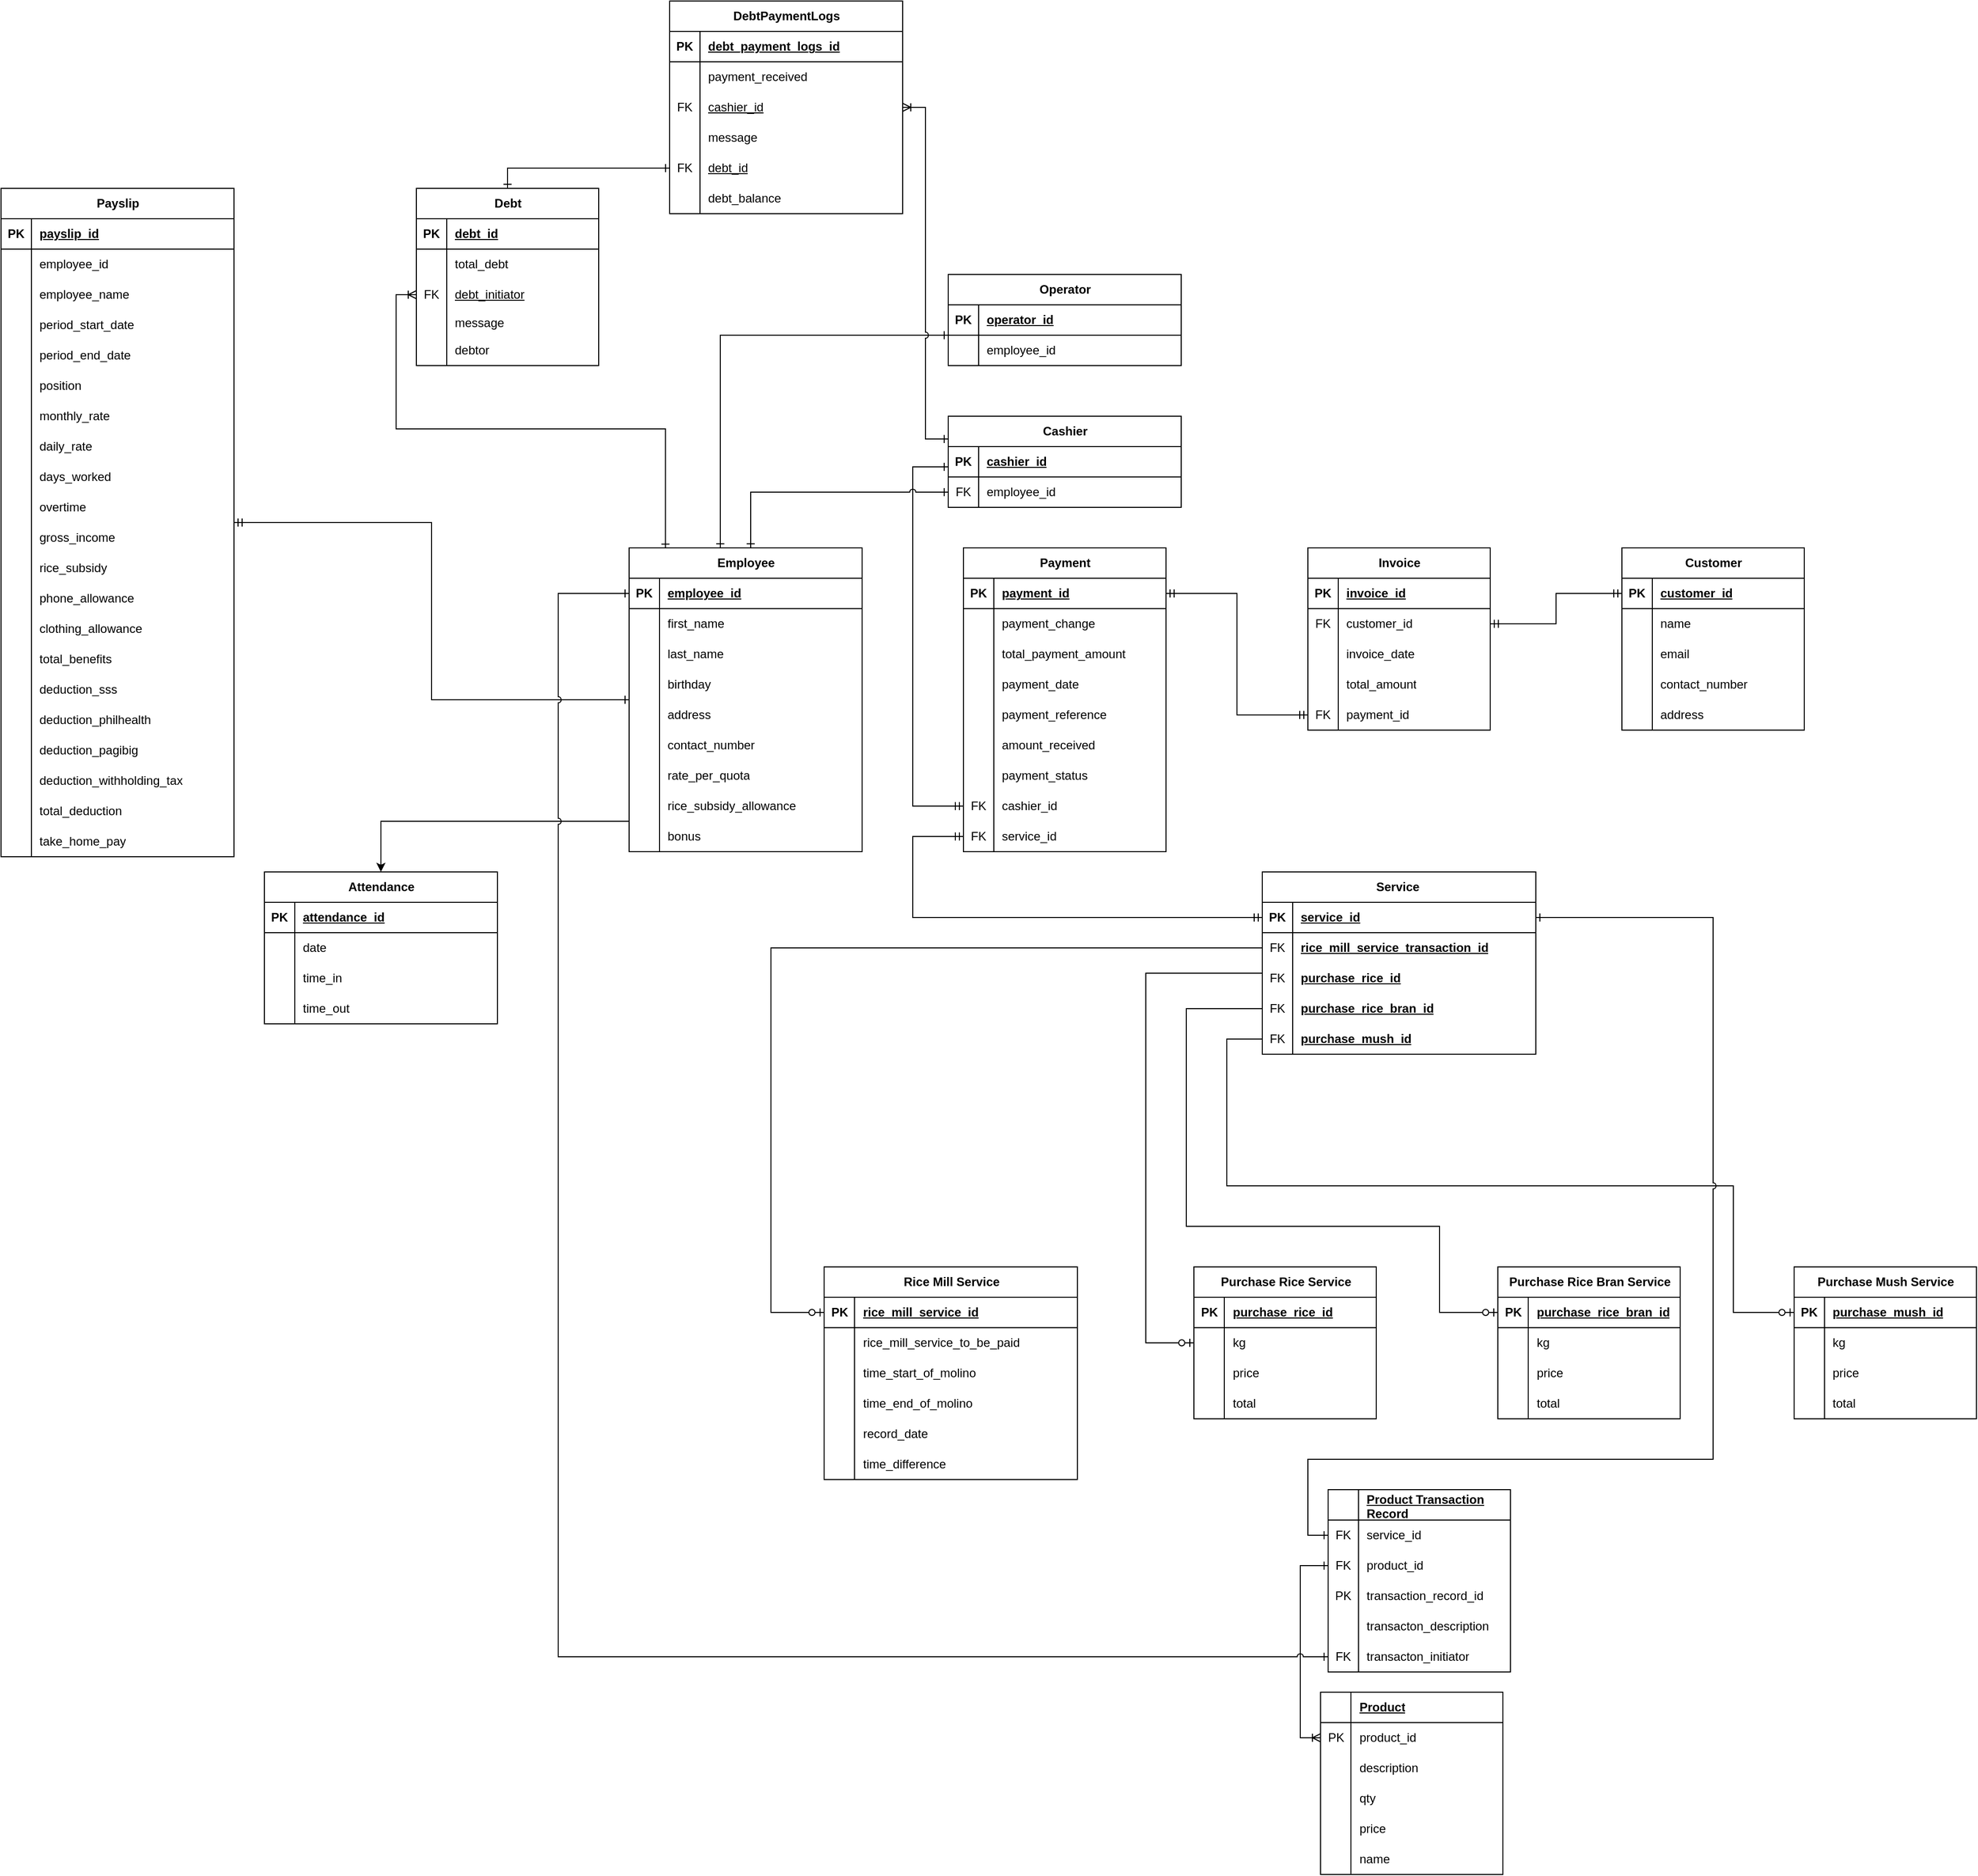 <mxfile version="24.5.4" type="github" pages="2">
  <diagram name="ERD" id="uWC1VHkFlH6HzuXAA02s">
    <mxGraphModel dx="1748" dy="586" grid="1" gridSize="10" guides="1" tooltips="1" connect="1" arrows="1" fold="1" page="1" pageScale="1" pageWidth="850" pageHeight="1100" math="0" shadow="0">
      <root>
        <mxCell id="0" />
        <mxCell id="1" parent="0" />
        <mxCell id="eVyTDvSniodVLfuOwCp5-48" value="Rice Mill Service" style="shape=table;startSize=30;container=1;collapsible=1;childLayout=tableLayout;fixedRows=1;rowLines=0;fontStyle=1;align=center;resizeLast=1;html=1;" parent="1" vertex="1">
          <mxGeometry x="452.5" y="1270" width="250" height="210" as="geometry" />
        </mxCell>
        <mxCell id="eVyTDvSniodVLfuOwCp5-49" value="" style="shape=tableRow;horizontal=0;startSize=0;swimlaneHead=0;swimlaneBody=0;fillColor=none;collapsible=0;dropTarget=0;points=[[0,0.5],[1,0.5]];portConstraint=eastwest;top=0;left=0;right=0;bottom=1;" parent="eVyTDvSniodVLfuOwCp5-48" vertex="1">
          <mxGeometry y="30" width="250" height="30" as="geometry" />
        </mxCell>
        <mxCell id="eVyTDvSniodVLfuOwCp5-50" value="PK" style="shape=partialRectangle;connectable=0;fillColor=none;top=0;left=0;bottom=0;right=0;fontStyle=1;overflow=hidden;whiteSpace=wrap;html=1;" parent="eVyTDvSniodVLfuOwCp5-49" vertex="1">
          <mxGeometry width="30" height="30" as="geometry">
            <mxRectangle width="30" height="30" as="alternateBounds" />
          </mxGeometry>
        </mxCell>
        <mxCell id="eVyTDvSniodVLfuOwCp5-51" value="rice_mill_service_id" style="shape=partialRectangle;connectable=0;fillColor=none;top=0;left=0;bottom=0;right=0;align=left;spacingLeft=6;fontStyle=5;overflow=hidden;whiteSpace=wrap;html=1;" parent="eVyTDvSniodVLfuOwCp5-49" vertex="1">
          <mxGeometry x="30" width="220" height="30" as="geometry">
            <mxRectangle width="220" height="30" as="alternateBounds" />
          </mxGeometry>
        </mxCell>
        <mxCell id="eVyTDvSniodVLfuOwCp5-76" value="" style="shape=tableRow;horizontal=0;startSize=0;swimlaneHead=0;swimlaneBody=0;fillColor=none;collapsible=0;dropTarget=0;points=[[0,0.5],[1,0.5]];portConstraint=eastwest;top=0;left=0;right=0;bottom=0;" parent="eVyTDvSniodVLfuOwCp5-48" vertex="1">
          <mxGeometry y="60" width="250" height="30" as="geometry" />
        </mxCell>
        <mxCell id="eVyTDvSniodVLfuOwCp5-77" value="" style="shape=partialRectangle;connectable=0;fillColor=none;top=0;left=0;bottom=0;right=0;editable=1;overflow=hidden;whiteSpace=wrap;html=1;" parent="eVyTDvSniodVLfuOwCp5-76" vertex="1">
          <mxGeometry width="30" height="30" as="geometry">
            <mxRectangle width="30" height="30" as="alternateBounds" />
          </mxGeometry>
        </mxCell>
        <mxCell id="eVyTDvSniodVLfuOwCp5-78" value="rice_mill_service_to_be_paid" style="shape=partialRectangle;connectable=0;fillColor=none;top=0;left=0;bottom=0;right=0;align=left;spacingLeft=6;overflow=hidden;whiteSpace=wrap;html=1;" parent="eVyTDvSniodVLfuOwCp5-76" vertex="1">
          <mxGeometry x="30" width="220" height="30" as="geometry">
            <mxRectangle width="220" height="30" as="alternateBounds" />
          </mxGeometry>
        </mxCell>
        <mxCell id="eVyTDvSniodVLfuOwCp5-55" value="" style="shape=tableRow;horizontal=0;startSize=0;swimlaneHead=0;swimlaneBody=0;fillColor=none;collapsible=0;dropTarget=0;points=[[0,0.5],[1,0.5]];portConstraint=eastwest;top=0;left=0;right=0;bottom=0;" parent="eVyTDvSniodVLfuOwCp5-48" vertex="1">
          <mxGeometry y="90" width="250" height="30" as="geometry" />
        </mxCell>
        <mxCell id="eVyTDvSniodVLfuOwCp5-56" value="" style="shape=partialRectangle;connectable=0;fillColor=none;top=0;left=0;bottom=0;right=0;editable=1;overflow=hidden;whiteSpace=wrap;html=1;" parent="eVyTDvSniodVLfuOwCp5-55" vertex="1">
          <mxGeometry width="30" height="30" as="geometry">
            <mxRectangle width="30" height="30" as="alternateBounds" />
          </mxGeometry>
        </mxCell>
        <mxCell id="eVyTDvSniodVLfuOwCp5-57" value="time_start_of_molino" style="shape=partialRectangle;connectable=0;fillColor=none;top=0;left=0;bottom=0;right=0;align=left;spacingLeft=6;overflow=hidden;whiteSpace=wrap;html=1;" parent="eVyTDvSniodVLfuOwCp5-55" vertex="1">
          <mxGeometry x="30" width="220" height="30" as="geometry">
            <mxRectangle width="220" height="30" as="alternateBounds" />
          </mxGeometry>
        </mxCell>
        <mxCell id="eVyTDvSniodVLfuOwCp5-58" value="" style="shape=tableRow;horizontal=0;startSize=0;swimlaneHead=0;swimlaneBody=0;fillColor=none;collapsible=0;dropTarget=0;points=[[0,0.5],[1,0.5]];portConstraint=eastwest;top=0;left=0;right=0;bottom=0;" parent="eVyTDvSniodVLfuOwCp5-48" vertex="1">
          <mxGeometry y="120" width="250" height="30" as="geometry" />
        </mxCell>
        <mxCell id="eVyTDvSniodVLfuOwCp5-59" value="" style="shape=partialRectangle;connectable=0;fillColor=none;top=0;left=0;bottom=0;right=0;editable=1;overflow=hidden;whiteSpace=wrap;html=1;" parent="eVyTDvSniodVLfuOwCp5-58" vertex="1">
          <mxGeometry width="30" height="30" as="geometry">
            <mxRectangle width="30" height="30" as="alternateBounds" />
          </mxGeometry>
        </mxCell>
        <mxCell id="eVyTDvSniodVLfuOwCp5-60" value="time_end_of_molino" style="shape=partialRectangle;connectable=0;fillColor=none;top=0;left=0;bottom=0;right=0;align=left;spacingLeft=6;overflow=hidden;whiteSpace=wrap;html=1;" parent="eVyTDvSniodVLfuOwCp5-58" vertex="1">
          <mxGeometry x="30" width="220" height="30" as="geometry">
            <mxRectangle width="220" height="30" as="alternateBounds" />
          </mxGeometry>
        </mxCell>
        <mxCell id="5kKZIiBocqvnpivu-nqb-57" value="" style="shape=tableRow;horizontal=0;startSize=0;swimlaneHead=0;swimlaneBody=0;fillColor=none;collapsible=0;dropTarget=0;points=[[0,0.5],[1,0.5]];portConstraint=eastwest;top=0;left=0;right=0;bottom=0;" parent="eVyTDvSniodVLfuOwCp5-48" vertex="1">
          <mxGeometry y="150" width="250" height="30" as="geometry" />
        </mxCell>
        <mxCell id="5kKZIiBocqvnpivu-nqb-58" value="" style="shape=partialRectangle;connectable=0;fillColor=none;top=0;left=0;bottom=0;right=0;editable=1;overflow=hidden;whiteSpace=wrap;html=1;" parent="5kKZIiBocqvnpivu-nqb-57" vertex="1">
          <mxGeometry width="30" height="30" as="geometry">
            <mxRectangle width="30" height="30" as="alternateBounds" />
          </mxGeometry>
        </mxCell>
        <mxCell id="5kKZIiBocqvnpivu-nqb-59" value="record_date" style="shape=partialRectangle;connectable=0;fillColor=none;top=0;left=0;bottom=0;right=0;align=left;spacingLeft=6;overflow=hidden;whiteSpace=wrap;html=1;" parent="5kKZIiBocqvnpivu-nqb-57" vertex="1">
          <mxGeometry x="30" width="220" height="30" as="geometry">
            <mxRectangle width="220" height="30" as="alternateBounds" />
          </mxGeometry>
        </mxCell>
        <mxCell id="RX0a1OLNIdpWCh8YeBkM-1" value="" style="shape=tableRow;horizontal=0;startSize=0;swimlaneHead=0;swimlaneBody=0;fillColor=none;collapsible=0;dropTarget=0;points=[[0,0.5],[1,0.5]];portConstraint=eastwest;top=0;left=0;right=0;bottom=0;" parent="eVyTDvSniodVLfuOwCp5-48" vertex="1">
          <mxGeometry y="180" width="250" height="30" as="geometry" />
        </mxCell>
        <mxCell id="RX0a1OLNIdpWCh8YeBkM-2" value="" style="shape=partialRectangle;connectable=0;fillColor=none;top=0;left=0;bottom=0;right=0;editable=1;overflow=hidden;whiteSpace=wrap;html=1;" parent="RX0a1OLNIdpWCh8YeBkM-1" vertex="1">
          <mxGeometry width="30" height="30" as="geometry">
            <mxRectangle width="30" height="30" as="alternateBounds" />
          </mxGeometry>
        </mxCell>
        <mxCell id="RX0a1OLNIdpWCh8YeBkM-3" value="time_difference" style="shape=partialRectangle;connectable=0;fillColor=none;top=0;left=0;bottom=0;right=0;align=left;spacingLeft=6;overflow=hidden;whiteSpace=wrap;html=1;" parent="RX0a1OLNIdpWCh8YeBkM-1" vertex="1">
          <mxGeometry x="30" width="220" height="30" as="geometry">
            <mxRectangle width="220" height="30" as="alternateBounds" />
          </mxGeometry>
        </mxCell>
        <mxCell id="eVyTDvSniodVLfuOwCp5-95" value="Payment" style="shape=table;startSize=30;container=1;collapsible=1;childLayout=tableLayout;fixedRows=1;rowLines=0;fontStyle=1;align=center;resizeLast=1;html=1;" parent="1" vertex="1">
          <mxGeometry x="590" y="560" width="200" height="300" as="geometry" />
        </mxCell>
        <mxCell id="eVyTDvSniodVLfuOwCp5-96" value="" style="shape=tableRow;horizontal=0;startSize=0;swimlaneHead=0;swimlaneBody=0;fillColor=none;collapsible=0;dropTarget=0;points=[[0,0.5],[1,0.5]];portConstraint=eastwest;top=0;left=0;right=0;bottom=1;" parent="eVyTDvSniodVLfuOwCp5-95" vertex="1">
          <mxGeometry y="30" width="200" height="30" as="geometry" />
        </mxCell>
        <mxCell id="eVyTDvSniodVLfuOwCp5-97" value="PK" style="shape=partialRectangle;connectable=0;fillColor=none;top=0;left=0;bottom=0;right=0;fontStyle=1;overflow=hidden;whiteSpace=wrap;html=1;" parent="eVyTDvSniodVLfuOwCp5-96" vertex="1">
          <mxGeometry width="30" height="30" as="geometry">
            <mxRectangle width="30" height="30" as="alternateBounds" />
          </mxGeometry>
        </mxCell>
        <mxCell id="eVyTDvSniodVLfuOwCp5-98" value="payment_id" style="shape=partialRectangle;connectable=0;fillColor=none;top=0;left=0;bottom=0;right=0;align=left;spacingLeft=6;fontStyle=5;overflow=hidden;whiteSpace=wrap;html=1;" parent="eVyTDvSniodVLfuOwCp5-96" vertex="1">
          <mxGeometry x="30" width="170" height="30" as="geometry">
            <mxRectangle width="170" height="30" as="alternateBounds" />
          </mxGeometry>
        </mxCell>
        <mxCell id="eVyTDvSniodVLfuOwCp5-102" value="" style="shape=tableRow;horizontal=0;startSize=0;swimlaneHead=0;swimlaneBody=0;fillColor=none;collapsible=0;dropTarget=0;points=[[0,0.5],[1,0.5]];portConstraint=eastwest;top=0;left=0;right=0;bottom=0;" parent="eVyTDvSniodVLfuOwCp5-95" vertex="1">
          <mxGeometry y="60" width="200" height="30" as="geometry" />
        </mxCell>
        <mxCell id="eVyTDvSniodVLfuOwCp5-103" value="" style="shape=partialRectangle;connectable=0;fillColor=none;top=0;left=0;bottom=0;right=0;editable=1;overflow=hidden;whiteSpace=wrap;html=1;" parent="eVyTDvSniodVLfuOwCp5-102" vertex="1">
          <mxGeometry width="30" height="30" as="geometry">
            <mxRectangle width="30" height="30" as="alternateBounds" />
          </mxGeometry>
        </mxCell>
        <mxCell id="eVyTDvSniodVLfuOwCp5-104" value="payment_change" style="shape=partialRectangle;connectable=0;fillColor=none;top=0;left=0;bottom=0;right=0;align=left;spacingLeft=6;overflow=hidden;whiteSpace=wrap;html=1;" parent="eVyTDvSniodVLfuOwCp5-102" vertex="1">
          <mxGeometry x="30" width="170" height="30" as="geometry">
            <mxRectangle width="170" height="30" as="alternateBounds" />
          </mxGeometry>
        </mxCell>
        <mxCell id="eVyTDvSniodVLfuOwCp5-105" value="" style="shape=tableRow;horizontal=0;startSize=0;swimlaneHead=0;swimlaneBody=0;fillColor=none;collapsible=0;dropTarget=0;points=[[0,0.5],[1,0.5]];portConstraint=eastwest;top=0;left=0;right=0;bottom=0;" parent="eVyTDvSniodVLfuOwCp5-95" vertex="1">
          <mxGeometry y="90" width="200" height="30" as="geometry" />
        </mxCell>
        <mxCell id="eVyTDvSniodVLfuOwCp5-106" value="" style="shape=partialRectangle;connectable=0;fillColor=none;top=0;left=0;bottom=0;right=0;editable=1;overflow=hidden;whiteSpace=wrap;html=1;" parent="eVyTDvSniodVLfuOwCp5-105" vertex="1">
          <mxGeometry width="30" height="30" as="geometry">
            <mxRectangle width="30" height="30" as="alternateBounds" />
          </mxGeometry>
        </mxCell>
        <mxCell id="eVyTDvSniodVLfuOwCp5-107" value="total_payment_amount" style="shape=partialRectangle;connectable=0;fillColor=none;top=0;left=0;bottom=0;right=0;align=left;spacingLeft=6;overflow=hidden;whiteSpace=wrap;html=1;" parent="eVyTDvSniodVLfuOwCp5-105" vertex="1">
          <mxGeometry x="30" width="170" height="30" as="geometry">
            <mxRectangle width="170" height="30" as="alternateBounds" />
          </mxGeometry>
        </mxCell>
        <mxCell id="eVyTDvSniodVLfuOwCp5-108" value="" style="shape=tableRow;horizontal=0;startSize=0;swimlaneHead=0;swimlaneBody=0;fillColor=none;collapsible=0;dropTarget=0;points=[[0,0.5],[1,0.5]];portConstraint=eastwest;top=0;left=0;right=0;bottom=0;" parent="eVyTDvSniodVLfuOwCp5-95" vertex="1">
          <mxGeometry y="120" width="200" height="30" as="geometry" />
        </mxCell>
        <mxCell id="eVyTDvSniodVLfuOwCp5-109" value="" style="shape=partialRectangle;connectable=0;fillColor=none;top=0;left=0;bottom=0;right=0;editable=1;overflow=hidden;whiteSpace=wrap;html=1;" parent="eVyTDvSniodVLfuOwCp5-108" vertex="1">
          <mxGeometry width="30" height="30" as="geometry">
            <mxRectangle width="30" height="30" as="alternateBounds" />
          </mxGeometry>
        </mxCell>
        <mxCell id="eVyTDvSniodVLfuOwCp5-110" value="payment_date" style="shape=partialRectangle;connectable=0;fillColor=none;top=0;left=0;bottom=0;right=0;align=left;spacingLeft=6;overflow=hidden;whiteSpace=wrap;html=1;" parent="eVyTDvSniodVLfuOwCp5-108" vertex="1">
          <mxGeometry x="30" width="170" height="30" as="geometry">
            <mxRectangle width="170" height="30" as="alternateBounds" />
          </mxGeometry>
        </mxCell>
        <mxCell id="eVyTDvSniodVLfuOwCp5-115" value="" style="shape=tableRow;horizontal=0;startSize=0;swimlaneHead=0;swimlaneBody=0;fillColor=none;collapsible=0;dropTarget=0;points=[[0,0.5],[1,0.5]];portConstraint=eastwest;top=0;left=0;right=0;bottom=0;" parent="eVyTDvSniodVLfuOwCp5-95" vertex="1">
          <mxGeometry y="150" width="200" height="30" as="geometry" />
        </mxCell>
        <mxCell id="eVyTDvSniodVLfuOwCp5-116" value="" style="shape=partialRectangle;connectable=0;fillColor=none;top=0;left=0;bottom=0;right=0;editable=1;overflow=hidden;whiteSpace=wrap;html=1;" parent="eVyTDvSniodVLfuOwCp5-115" vertex="1">
          <mxGeometry width="30" height="30" as="geometry">
            <mxRectangle width="30" height="30" as="alternateBounds" />
          </mxGeometry>
        </mxCell>
        <mxCell id="eVyTDvSniodVLfuOwCp5-117" value="payment_reference" style="shape=partialRectangle;connectable=0;fillColor=none;top=0;left=0;bottom=0;right=0;align=left;spacingLeft=6;overflow=hidden;whiteSpace=wrap;html=1;" parent="eVyTDvSniodVLfuOwCp5-115" vertex="1">
          <mxGeometry x="30" width="170" height="30" as="geometry">
            <mxRectangle width="170" height="30" as="alternateBounds" />
          </mxGeometry>
        </mxCell>
        <mxCell id="eVyTDvSniodVLfuOwCp5-118" value="" style="shape=tableRow;horizontal=0;startSize=0;swimlaneHead=0;swimlaneBody=0;fillColor=none;collapsible=0;dropTarget=0;points=[[0,0.5],[1,0.5]];portConstraint=eastwest;top=0;left=0;right=0;bottom=0;" parent="eVyTDvSniodVLfuOwCp5-95" vertex="1">
          <mxGeometry y="180" width="200" height="30" as="geometry" />
        </mxCell>
        <mxCell id="eVyTDvSniodVLfuOwCp5-119" value="" style="shape=partialRectangle;connectable=0;fillColor=none;top=0;left=0;bottom=0;right=0;editable=1;overflow=hidden;whiteSpace=wrap;html=1;" parent="eVyTDvSniodVLfuOwCp5-118" vertex="1">
          <mxGeometry width="30" height="30" as="geometry">
            <mxRectangle width="30" height="30" as="alternateBounds" />
          </mxGeometry>
        </mxCell>
        <mxCell id="eVyTDvSniodVLfuOwCp5-120" value="amount_received" style="shape=partialRectangle;connectable=0;fillColor=none;top=0;left=0;bottom=0;right=0;align=left;spacingLeft=6;overflow=hidden;whiteSpace=wrap;html=1;" parent="eVyTDvSniodVLfuOwCp5-118" vertex="1">
          <mxGeometry x="30" width="170" height="30" as="geometry">
            <mxRectangle width="170" height="30" as="alternateBounds" />
          </mxGeometry>
        </mxCell>
        <mxCell id="PAqFbC340umtLC70TykB-97" value="" style="shape=tableRow;horizontal=0;startSize=0;swimlaneHead=0;swimlaneBody=0;fillColor=none;collapsible=0;dropTarget=0;points=[[0,0.5],[1,0.5]];portConstraint=eastwest;top=0;left=0;right=0;bottom=0;" parent="eVyTDvSniodVLfuOwCp5-95" vertex="1">
          <mxGeometry y="210" width="200" height="30" as="geometry" />
        </mxCell>
        <mxCell id="PAqFbC340umtLC70TykB-98" value="" style="shape=partialRectangle;connectable=0;fillColor=none;top=0;left=0;bottom=0;right=0;editable=1;overflow=hidden;whiteSpace=wrap;html=1;" parent="PAqFbC340umtLC70TykB-97" vertex="1">
          <mxGeometry width="30" height="30" as="geometry">
            <mxRectangle width="30" height="30" as="alternateBounds" />
          </mxGeometry>
        </mxCell>
        <mxCell id="PAqFbC340umtLC70TykB-99" value="payment_status" style="shape=partialRectangle;connectable=0;fillColor=none;top=0;left=0;bottom=0;right=0;align=left;spacingLeft=6;overflow=hidden;whiteSpace=wrap;html=1;" parent="PAqFbC340umtLC70TykB-97" vertex="1">
          <mxGeometry x="30" width="170" height="30" as="geometry">
            <mxRectangle width="170" height="30" as="alternateBounds" />
          </mxGeometry>
        </mxCell>
        <mxCell id="PAqFbC340umtLC70TykB-208" value="" style="shape=tableRow;horizontal=0;startSize=0;swimlaneHead=0;swimlaneBody=0;fillColor=none;collapsible=0;dropTarget=0;points=[[0,0.5],[1,0.5]];portConstraint=eastwest;top=0;left=0;right=0;bottom=0;" parent="eVyTDvSniodVLfuOwCp5-95" vertex="1">
          <mxGeometry y="240" width="200" height="30" as="geometry" />
        </mxCell>
        <mxCell id="PAqFbC340umtLC70TykB-209" value="FK" style="shape=partialRectangle;connectable=0;fillColor=none;top=0;left=0;bottom=0;right=0;editable=1;overflow=hidden;whiteSpace=wrap;html=1;" parent="PAqFbC340umtLC70TykB-208" vertex="1">
          <mxGeometry width="30" height="30" as="geometry">
            <mxRectangle width="30" height="30" as="alternateBounds" />
          </mxGeometry>
        </mxCell>
        <mxCell id="PAqFbC340umtLC70TykB-210" value="cashier_id" style="shape=partialRectangle;connectable=0;fillColor=none;top=0;left=0;bottom=0;right=0;align=left;spacingLeft=6;overflow=hidden;whiteSpace=wrap;html=1;" parent="PAqFbC340umtLC70TykB-208" vertex="1">
          <mxGeometry x="30" width="170" height="30" as="geometry">
            <mxRectangle width="170" height="30" as="alternateBounds" />
          </mxGeometry>
        </mxCell>
        <mxCell id="RX0a1OLNIdpWCh8YeBkM-4" value="" style="shape=tableRow;horizontal=0;startSize=0;swimlaneHead=0;swimlaneBody=0;fillColor=none;collapsible=0;dropTarget=0;points=[[0,0.5],[1,0.5]];portConstraint=eastwest;top=0;left=0;right=0;bottom=0;" parent="eVyTDvSniodVLfuOwCp5-95" vertex="1">
          <mxGeometry y="270" width="200" height="30" as="geometry" />
        </mxCell>
        <mxCell id="RX0a1OLNIdpWCh8YeBkM-5" value="FK" style="shape=partialRectangle;connectable=0;fillColor=none;top=0;left=0;bottom=0;right=0;editable=1;overflow=hidden;whiteSpace=wrap;html=1;" parent="RX0a1OLNIdpWCh8YeBkM-4" vertex="1">
          <mxGeometry width="30" height="30" as="geometry">
            <mxRectangle width="30" height="30" as="alternateBounds" />
          </mxGeometry>
        </mxCell>
        <mxCell id="RX0a1OLNIdpWCh8YeBkM-6" value="service_id" style="shape=partialRectangle;connectable=0;fillColor=none;top=0;left=0;bottom=0;right=0;align=left;spacingLeft=6;overflow=hidden;whiteSpace=wrap;html=1;" parent="RX0a1OLNIdpWCh8YeBkM-4" vertex="1">
          <mxGeometry x="30" width="170" height="30" as="geometry">
            <mxRectangle width="170" height="30" as="alternateBounds" />
          </mxGeometry>
        </mxCell>
        <mxCell id="eVyTDvSniodVLfuOwCp5-138" value="Invoice" style="shape=table;startSize=30;container=1;collapsible=1;childLayout=tableLayout;fixedRows=1;rowLines=0;fontStyle=1;align=center;resizeLast=1;html=1;" parent="1" vertex="1">
          <mxGeometry x="930" y="560" width="180" height="180" as="geometry" />
        </mxCell>
        <mxCell id="eVyTDvSniodVLfuOwCp5-139" value="" style="shape=tableRow;horizontal=0;startSize=0;swimlaneHead=0;swimlaneBody=0;fillColor=none;collapsible=0;dropTarget=0;points=[[0,0.5],[1,0.5]];portConstraint=eastwest;top=0;left=0;right=0;bottom=1;" parent="eVyTDvSniodVLfuOwCp5-138" vertex="1">
          <mxGeometry y="30" width="180" height="30" as="geometry" />
        </mxCell>
        <mxCell id="eVyTDvSniodVLfuOwCp5-140" value="PK" style="shape=partialRectangle;connectable=0;fillColor=none;top=0;left=0;bottom=0;right=0;fontStyle=1;overflow=hidden;whiteSpace=wrap;html=1;" parent="eVyTDvSniodVLfuOwCp5-139" vertex="1">
          <mxGeometry width="30" height="30" as="geometry">
            <mxRectangle width="30" height="30" as="alternateBounds" />
          </mxGeometry>
        </mxCell>
        <mxCell id="eVyTDvSniodVLfuOwCp5-141" value="invoice_id" style="shape=partialRectangle;connectable=0;fillColor=none;top=0;left=0;bottom=0;right=0;align=left;spacingLeft=6;fontStyle=5;overflow=hidden;whiteSpace=wrap;html=1;" parent="eVyTDvSniodVLfuOwCp5-139" vertex="1">
          <mxGeometry x="30" width="150" height="30" as="geometry">
            <mxRectangle width="150" height="30" as="alternateBounds" />
          </mxGeometry>
        </mxCell>
        <mxCell id="eVyTDvSniodVLfuOwCp5-142" value="" style="shape=tableRow;horizontal=0;startSize=0;swimlaneHead=0;swimlaneBody=0;fillColor=none;collapsible=0;dropTarget=0;points=[[0,0.5],[1,0.5]];portConstraint=eastwest;top=0;left=0;right=0;bottom=0;" parent="eVyTDvSniodVLfuOwCp5-138" vertex="1">
          <mxGeometry y="60" width="180" height="30" as="geometry" />
        </mxCell>
        <mxCell id="eVyTDvSniodVLfuOwCp5-143" value="FK" style="shape=partialRectangle;connectable=0;fillColor=none;top=0;left=0;bottom=0;right=0;editable=1;overflow=hidden;whiteSpace=wrap;html=1;" parent="eVyTDvSniodVLfuOwCp5-142" vertex="1">
          <mxGeometry width="30" height="30" as="geometry">
            <mxRectangle width="30" height="30" as="alternateBounds" />
          </mxGeometry>
        </mxCell>
        <mxCell id="eVyTDvSniodVLfuOwCp5-144" value="customer_id" style="shape=partialRectangle;connectable=0;fillColor=none;top=0;left=0;bottom=0;right=0;align=left;spacingLeft=6;overflow=hidden;whiteSpace=wrap;html=1;" parent="eVyTDvSniodVLfuOwCp5-142" vertex="1">
          <mxGeometry x="30" width="150" height="30" as="geometry">
            <mxRectangle width="150" height="30" as="alternateBounds" />
          </mxGeometry>
        </mxCell>
        <mxCell id="eVyTDvSniodVLfuOwCp5-145" value="" style="shape=tableRow;horizontal=0;startSize=0;swimlaneHead=0;swimlaneBody=0;fillColor=none;collapsible=0;dropTarget=0;points=[[0,0.5],[1,0.5]];portConstraint=eastwest;top=0;left=0;right=0;bottom=0;" parent="eVyTDvSniodVLfuOwCp5-138" vertex="1">
          <mxGeometry y="90" width="180" height="30" as="geometry" />
        </mxCell>
        <mxCell id="eVyTDvSniodVLfuOwCp5-146" value="" style="shape=partialRectangle;connectable=0;fillColor=none;top=0;left=0;bottom=0;right=0;editable=1;overflow=hidden;whiteSpace=wrap;html=1;" parent="eVyTDvSniodVLfuOwCp5-145" vertex="1">
          <mxGeometry width="30" height="30" as="geometry">
            <mxRectangle width="30" height="30" as="alternateBounds" />
          </mxGeometry>
        </mxCell>
        <mxCell id="eVyTDvSniodVLfuOwCp5-147" value="invoice_date" style="shape=partialRectangle;connectable=0;fillColor=none;top=0;left=0;bottom=0;right=0;align=left;spacingLeft=6;overflow=hidden;whiteSpace=wrap;html=1;" parent="eVyTDvSniodVLfuOwCp5-145" vertex="1">
          <mxGeometry x="30" width="150" height="30" as="geometry">
            <mxRectangle width="150" height="30" as="alternateBounds" />
          </mxGeometry>
        </mxCell>
        <mxCell id="eVyTDvSniodVLfuOwCp5-148" value="" style="shape=tableRow;horizontal=0;startSize=0;swimlaneHead=0;swimlaneBody=0;fillColor=none;collapsible=0;dropTarget=0;points=[[0,0.5],[1,0.5]];portConstraint=eastwest;top=0;left=0;right=0;bottom=0;" parent="eVyTDvSniodVLfuOwCp5-138" vertex="1">
          <mxGeometry y="120" width="180" height="30" as="geometry" />
        </mxCell>
        <mxCell id="eVyTDvSniodVLfuOwCp5-149" value="" style="shape=partialRectangle;connectable=0;fillColor=none;top=0;left=0;bottom=0;right=0;editable=1;overflow=hidden;whiteSpace=wrap;html=1;" parent="eVyTDvSniodVLfuOwCp5-148" vertex="1">
          <mxGeometry width="30" height="30" as="geometry">
            <mxRectangle width="30" height="30" as="alternateBounds" />
          </mxGeometry>
        </mxCell>
        <mxCell id="eVyTDvSniodVLfuOwCp5-150" value="total_amount" style="shape=partialRectangle;connectable=0;fillColor=none;top=0;left=0;bottom=0;right=0;align=left;spacingLeft=6;overflow=hidden;whiteSpace=wrap;html=1;" parent="eVyTDvSniodVLfuOwCp5-148" vertex="1">
          <mxGeometry x="30" width="150" height="30" as="geometry">
            <mxRectangle width="150" height="30" as="alternateBounds" />
          </mxGeometry>
        </mxCell>
        <mxCell id="PAqFbC340umtLC70TykB-76" value="" style="shape=tableRow;horizontal=0;startSize=0;swimlaneHead=0;swimlaneBody=0;fillColor=none;collapsible=0;dropTarget=0;points=[[0,0.5],[1,0.5]];portConstraint=eastwest;top=0;left=0;right=0;bottom=0;" parent="eVyTDvSniodVLfuOwCp5-138" vertex="1">
          <mxGeometry y="150" width="180" height="30" as="geometry" />
        </mxCell>
        <mxCell id="PAqFbC340umtLC70TykB-77" value="FK" style="shape=partialRectangle;connectable=0;fillColor=none;top=0;left=0;bottom=0;right=0;editable=1;overflow=hidden;whiteSpace=wrap;html=1;" parent="PAqFbC340umtLC70TykB-76" vertex="1">
          <mxGeometry width="30" height="30" as="geometry">
            <mxRectangle width="30" height="30" as="alternateBounds" />
          </mxGeometry>
        </mxCell>
        <mxCell id="PAqFbC340umtLC70TykB-78" value="payment_id" style="shape=partialRectangle;connectable=0;fillColor=none;top=0;left=0;bottom=0;right=0;align=left;spacingLeft=6;overflow=hidden;whiteSpace=wrap;html=1;" parent="PAqFbC340umtLC70TykB-76" vertex="1">
          <mxGeometry x="30" width="150" height="30" as="geometry">
            <mxRectangle width="150" height="30" as="alternateBounds" />
          </mxGeometry>
        </mxCell>
        <mxCell id="eVyTDvSniodVLfuOwCp5-157" value="Customer" style="shape=table;startSize=30;container=1;collapsible=1;childLayout=tableLayout;fixedRows=1;rowLines=0;fontStyle=1;align=center;resizeLast=1;html=1;" parent="1" vertex="1">
          <mxGeometry x="1240" y="560" width="180" height="180" as="geometry" />
        </mxCell>
        <mxCell id="eVyTDvSniodVLfuOwCp5-158" value="" style="shape=tableRow;horizontal=0;startSize=0;swimlaneHead=0;swimlaneBody=0;fillColor=none;collapsible=0;dropTarget=0;points=[[0,0.5],[1,0.5]];portConstraint=eastwest;top=0;left=0;right=0;bottom=1;" parent="eVyTDvSniodVLfuOwCp5-157" vertex="1">
          <mxGeometry y="30" width="180" height="30" as="geometry" />
        </mxCell>
        <mxCell id="eVyTDvSniodVLfuOwCp5-159" value="PK" style="shape=partialRectangle;connectable=0;fillColor=none;top=0;left=0;bottom=0;right=0;fontStyle=1;overflow=hidden;whiteSpace=wrap;html=1;" parent="eVyTDvSniodVLfuOwCp5-158" vertex="1">
          <mxGeometry width="30" height="30" as="geometry">
            <mxRectangle width="30" height="30" as="alternateBounds" />
          </mxGeometry>
        </mxCell>
        <mxCell id="eVyTDvSniodVLfuOwCp5-160" value="customer_id" style="shape=partialRectangle;connectable=0;fillColor=none;top=0;left=0;bottom=0;right=0;align=left;spacingLeft=6;fontStyle=5;overflow=hidden;whiteSpace=wrap;html=1;" parent="eVyTDvSniodVLfuOwCp5-158" vertex="1">
          <mxGeometry x="30" width="150" height="30" as="geometry">
            <mxRectangle width="150" height="30" as="alternateBounds" />
          </mxGeometry>
        </mxCell>
        <mxCell id="eVyTDvSniodVLfuOwCp5-161" value="" style="shape=tableRow;horizontal=0;startSize=0;swimlaneHead=0;swimlaneBody=0;fillColor=none;collapsible=0;dropTarget=0;points=[[0,0.5],[1,0.5]];portConstraint=eastwest;top=0;left=0;right=0;bottom=0;" parent="eVyTDvSniodVLfuOwCp5-157" vertex="1">
          <mxGeometry y="60" width="180" height="30" as="geometry" />
        </mxCell>
        <mxCell id="eVyTDvSniodVLfuOwCp5-162" value="" style="shape=partialRectangle;connectable=0;fillColor=none;top=0;left=0;bottom=0;right=0;editable=1;overflow=hidden;whiteSpace=wrap;html=1;" parent="eVyTDvSniodVLfuOwCp5-161" vertex="1">
          <mxGeometry width="30" height="30" as="geometry">
            <mxRectangle width="30" height="30" as="alternateBounds" />
          </mxGeometry>
        </mxCell>
        <mxCell id="eVyTDvSniodVLfuOwCp5-163" value="name" style="shape=partialRectangle;connectable=0;fillColor=none;top=0;left=0;bottom=0;right=0;align=left;spacingLeft=6;overflow=hidden;whiteSpace=wrap;html=1;" parent="eVyTDvSniodVLfuOwCp5-161" vertex="1">
          <mxGeometry x="30" width="150" height="30" as="geometry">
            <mxRectangle width="150" height="30" as="alternateBounds" />
          </mxGeometry>
        </mxCell>
        <mxCell id="eVyTDvSniodVLfuOwCp5-164" value="" style="shape=tableRow;horizontal=0;startSize=0;swimlaneHead=0;swimlaneBody=0;fillColor=none;collapsible=0;dropTarget=0;points=[[0,0.5],[1,0.5]];portConstraint=eastwest;top=0;left=0;right=0;bottom=0;" parent="eVyTDvSniodVLfuOwCp5-157" vertex="1">
          <mxGeometry y="90" width="180" height="30" as="geometry" />
        </mxCell>
        <mxCell id="eVyTDvSniodVLfuOwCp5-165" value="" style="shape=partialRectangle;connectable=0;fillColor=none;top=0;left=0;bottom=0;right=0;editable=1;overflow=hidden;whiteSpace=wrap;html=1;" parent="eVyTDvSniodVLfuOwCp5-164" vertex="1">
          <mxGeometry width="30" height="30" as="geometry">
            <mxRectangle width="30" height="30" as="alternateBounds" />
          </mxGeometry>
        </mxCell>
        <mxCell id="eVyTDvSniodVLfuOwCp5-166" value="email" style="shape=partialRectangle;connectable=0;fillColor=none;top=0;left=0;bottom=0;right=0;align=left;spacingLeft=6;overflow=hidden;whiteSpace=wrap;html=1;" parent="eVyTDvSniodVLfuOwCp5-164" vertex="1">
          <mxGeometry x="30" width="150" height="30" as="geometry">
            <mxRectangle width="150" height="30" as="alternateBounds" />
          </mxGeometry>
        </mxCell>
        <mxCell id="eVyTDvSniodVLfuOwCp5-167" value="" style="shape=tableRow;horizontal=0;startSize=0;swimlaneHead=0;swimlaneBody=0;fillColor=none;collapsible=0;dropTarget=0;points=[[0,0.5],[1,0.5]];portConstraint=eastwest;top=0;left=0;right=0;bottom=0;" parent="eVyTDvSniodVLfuOwCp5-157" vertex="1">
          <mxGeometry y="120" width="180" height="30" as="geometry" />
        </mxCell>
        <mxCell id="eVyTDvSniodVLfuOwCp5-168" value="" style="shape=partialRectangle;connectable=0;fillColor=none;top=0;left=0;bottom=0;right=0;editable=1;overflow=hidden;whiteSpace=wrap;html=1;" parent="eVyTDvSniodVLfuOwCp5-167" vertex="1">
          <mxGeometry width="30" height="30" as="geometry">
            <mxRectangle width="30" height="30" as="alternateBounds" />
          </mxGeometry>
        </mxCell>
        <mxCell id="eVyTDvSniodVLfuOwCp5-169" value="contact_number" style="shape=partialRectangle;connectable=0;fillColor=none;top=0;left=0;bottom=0;right=0;align=left;spacingLeft=6;overflow=hidden;whiteSpace=wrap;html=1;" parent="eVyTDvSniodVLfuOwCp5-167" vertex="1">
          <mxGeometry x="30" width="150" height="30" as="geometry">
            <mxRectangle width="150" height="30" as="alternateBounds" />
          </mxGeometry>
        </mxCell>
        <mxCell id="eVyTDvSniodVLfuOwCp5-170" value="" style="shape=tableRow;horizontal=0;startSize=0;swimlaneHead=0;swimlaneBody=0;fillColor=none;collapsible=0;dropTarget=0;points=[[0,0.5],[1,0.5]];portConstraint=eastwest;top=0;left=0;right=0;bottom=0;" parent="eVyTDvSniodVLfuOwCp5-157" vertex="1">
          <mxGeometry y="150" width="180" height="30" as="geometry" />
        </mxCell>
        <mxCell id="eVyTDvSniodVLfuOwCp5-171" value="" style="shape=partialRectangle;connectable=0;fillColor=none;top=0;left=0;bottom=0;right=0;editable=1;overflow=hidden;whiteSpace=wrap;html=1;" parent="eVyTDvSniodVLfuOwCp5-170" vertex="1">
          <mxGeometry width="30" height="30" as="geometry">
            <mxRectangle width="30" height="30" as="alternateBounds" />
          </mxGeometry>
        </mxCell>
        <mxCell id="eVyTDvSniodVLfuOwCp5-172" value="address" style="shape=partialRectangle;connectable=0;fillColor=none;top=0;left=0;bottom=0;right=0;align=left;spacingLeft=6;overflow=hidden;whiteSpace=wrap;html=1;" parent="eVyTDvSniodVLfuOwCp5-170" vertex="1">
          <mxGeometry x="30" width="150" height="30" as="geometry">
            <mxRectangle width="150" height="30" as="alternateBounds" />
          </mxGeometry>
        </mxCell>
        <mxCell id="eVyTDvSniodVLfuOwCp5-195" value="Purchase Rice Service" style="shape=table;startSize=30;container=1;collapsible=1;childLayout=tableLayout;fixedRows=1;rowLines=0;fontStyle=1;align=center;resizeLast=1;html=1;" parent="1" vertex="1">
          <mxGeometry x="817.5" y="1270" width="180" height="150" as="geometry" />
        </mxCell>
        <mxCell id="eVyTDvSniodVLfuOwCp5-196" value="" style="shape=tableRow;horizontal=0;startSize=0;swimlaneHead=0;swimlaneBody=0;fillColor=none;collapsible=0;dropTarget=0;points=[[0,0.5],[1,0.5]];portConstraint=eastwest;top=0;left=0;right=0;bottom=1;" parent="eVyTDvSniodVLfuOwCp5-195" vertex="1">
          <mxGeometry y="30" width="180" height="30" as="geometry" />
        </mxCell>
        <mxCell id="eVyTDvSniodVLfuOwCp5-197" value="PK" style="shape=partialRectangle;connectable=0;fillColor=none;top=0;left=0;bottom=0;right=0;fontStyle=1;overflow=hidden;whiteSpace=wrap;html=1;" parent="eVyTDvSniodVLfuOwCp5-196" vertex="1">
          <mxGeometry width="30" height="30" as="geometry">
            <mxRectangle width="30" height="30" as="alternateBounds" />
          </mxGeometry>
        </mxCell>
        <mxCell id="eVyTDvSniodVLfuOwCp5-198" value="purchase_rice_id" style="shape=partialRectangle;connectable=0;fillColor=none;top=0;left=0;bottom=0;right=0;align=left;spacingLeft=6;fontStyle=5;overflow=hidden;whiteSpace=wrap;html=1;" parent="eVyTDvSniodVLfuOwCp5-196" vertex="1">
          <mxGeometry x="30" width="150" height="30" as="geometry">
            <mxRectangle width="150" height="30" as="alternateBounds" />
          </mxGeometry>
        </mxCell>
        <mxCell id="eVyTDvSniodVLfuOwCp5-199" value="" style="shape=tableRow;horizontal=0;startSize=0;swimlaneHead=0;swimlaneBody=0;fillColor=none;collapsible=0;dropTarget=0;points=[[0,0.5],[1,0.5]];portConstraint=eastwest;top=0;left=0;right=0;bottom=0;" parent="eVyTDvSniodVLfuOwCp5-195" vertex="1">
          <mxGeometry y="60" width="180" height="30" as="geometry" />
        </mxCell>
        <mxCell id="eVyTDvSniodVLfuOwCp5-200" value="" style="shape=partialRectangle;connectable=0;fillColor=none;top=0;left=0;bottom=0;right=0;editable=1;overflow=hidden;whiteSpace=wrap;html=1;" parent="eVyTDvSniodVLfuOwCp5-199" vertex="1">
          <mxGeometry width="30" height="30" as="geometry">
            <mxRectangle width="30" height="30" as="alternateBounds" />
          </mxGeometry>
        </mxCell>
        <mxCell id="eVyTDvSniodVLfuOwCp5-201" value="kg" style="shape=partialRectangle;connectable=0;fillColor=none;top=0;left=0;bottom=0;right=0;align=left;spacingLeft=6;overflow=hidden;whiteSpace=wrap;html=1;" parent="eVyTDvSniodVLfuOwCp5-199" vertex="1">
          <mxGeometry x="30" width="150" height="30" as="geometry">
            <mxRectangle width="150" height="30" as="alternateBounds" />
          </mxGeometry>
        </mxCell>
        <mxCell id="eVyTDvSniodVLfuOwCp5-202" value="" style="shape=tableRow;horizontal=0;startSize=0;swimlaneHead=0;swimlaneBody=0;fillColor=none;collapsible=0;dropTarget=0;points=[[0,0.5],[1,0.5]];portConstraint=eastwest;top=0;left=0;right=0;bottom=0;" parent="eVyTDvSniodVLfuOwCp5-195" vertex="1">
          <mxGeometry y="90" width="180" height="30" as="geometry" />
        </mxCell>
        <mxCell id="eVyTDvSniodVLfuOwCp5-203" value="" style="shape=partialRectangle;connectable=0;fillColor=none;top=0;left=0;bottom=0;right=0;editable=1;overflow=hidden;whiteSpace=wrap;html=1;" parent="eVyTDvSniodVLfuOwCp5-202" vertex="1">
          <mxGeometry width="30" height="30" as="geometry">
            <mxRectangle width="30" height="30" as="alternateBounds" />
          </mxGeometry>
        </mxCell>
        <mxCell id="eVyTDvSniodVLfuOwCp5-204" value="price" style="shape=partialRectangle;connectable=0;fillColor=none;top=0;left=0;bottom=0;right=0;align=left;spacingLeft=6;overflow=hidden;whiteSpace=wrap;html=1;" parent="eVyTDvSniodVLfuOwCp5-202" vertex="1">
          <mxGeometry x="30" width="150" height="30" as="geometry">
            <mxRectangle width="150" height="30" as="alternateBounds" />
          </mxGeometry>
        </mxCell>
        <mxCell id="RX0a1OLNIdpWCh8YeBkM-11" value="" style="shape=tableRow;horizontal=0;startSize=0;swimlaneHead=0;swimlaneBody=0;fillColor=none;collapsible=0;dropTarget=0;points=[[0,0.5],[1,0.5]];portConstraint=eastwest;top=0;left=0;right=0;bottom=0;" parent="eVyTDvSniodVLfuOwCp5-195" vertex="1">
          <mxGeometry y="120" width="180" height="30" as="geometry" />
        </mxCell>
        <mxCell id="RX0a1OLNIdpWCh8YeBkM-12" value="" style="shape=partialRectangle;connectable=0;fillColor=none;top=0;left=0;bottom=0;right=0;editable=1;overflow=hidden;whiteSpace=wrap;html=1;" parent="RX0a1OLNIdpWCh8YeBkM-11" vertex="1">
          <mxGeometry width="30" height="30" as="geometry">
            <mxRectangle width="30" height="30" as="alternateBounds" />
          </mxGeometry>
        </mxCell>
        <mxCell id="RX0a1OLNIdpWCh8YeBkM-13" value="total" style="shape=partialRectangle;connectable=0;fillColor=none;top=0;left=0;bottom=0;right=0;align=left;spacingLeft=6;overflow=hidden;whiteSpace=wrap;html=1;" parent="RX0a1OLNIdpWCh8YeBkM-11" vertex="1">
          <mxGeometry x="30" width="150" height="30" as="geometry">
            <mxRectangle width="150" height="30" as="alternateBounds" />
          </mxGeometry>
        </mxCell>
        <mxCell id="eVyTDvSniodVLfuOwCp5-208" value="Purchase Rice Bran Service" style="shape=table;startSize=30;container=1;collapsible=1;childLayout=tableLayout;fixedRows=1;rowLines=0;fontStyle=1;align=center;resizeLast=1;html=1;" parent="1" vertex="1">
          <mxGeometry x="1117.5" y="1270" width="180" height="150" as="geometry" />
        </mxCell>
        <mxCell id="eVyTDvSniodVLfuOwCp5-209" value="" style="shape=tableRow;horizontal=0;startSize=0;swimlaneHead=0;swimlaneBody=0;fillColor=none;collapsible=0;dropTarget=0;points=[[0,0.5],[1,0.5]];portConstraint=eastwest;top=0;left=0;right=0;bottom=1;" parent="eVyTDvSniodVLfuOwCp5-208" vertex="1">
          <mxGeometry y="30" width="180" height="30" as="geometry" />
        </mxCell>
        <mxCell id="eVyTDvSniodVLfuOwCp5-210" value="PK" style="shape=partialRectangle;connectable=0;fillColor=none;top=0;left=0;bottom=0;right=0;fontStyle=1;overflow=hidden;whiteSpace=wrap;html=1;" parent="eVyTDvSniodVLfuOwCp5-209" vertex="1">
          <mxGeometry width="30" height="30" as="geometry">
            <mxRectangle width="30" height="30" as="alternateBounds" />
          </mxGeometry>
        </mxCell>
        <mxCell id="eVyTDvSniodVLfuOwCp5-211" value="purchase_rice_bran_id" style="shape=partialRectangle;connectable=0;fillColor=none;top=0;left=0;bottom=0;right=0;align=left;spacingLeft=6;fontStyle=5;overflow=hidden;whiteSpace=wrap;html=1;" parent="eVyTDvSniodVLfuOwCp5-209" vertex="1">
          <mxGeometry x="30" width="150" height="30" as="geometry">
            <mxRectangle width="150" height="30" as="alternateBounds" />
          </mxGeometry>
        </mxCell>
        <mxCell id="eVyTDvSniodVLfuOwCp5-212" value="" style="shape=tableRow;horizontal=0;startSize=0;swimlaneHead=0;swimlaneBody=0;fillColor=none;collapsible=0;dropTarget=0;points=[[0,0.5],[1,0.5]];portConstraint=eastwest;top=0;left=0;right=0;bottom=0;" parent="eVyTDvSniodVLfuOwCp5-208" vertex="1">
          <mxGeometry y="60" width="180" height="30" as="geometry" />
        </mxCell>
        <mxCell id="eVyTDvSniodVLfuOwCp5-213" value="" style="shape=partialRectangle;connectable=0;fillColor=none;top=0;left=0;bottom=0;right=0;editable=1;overflow=hidden;whiteSpace=wrap;html=1;" parent="eVyTDvSniodVLfuOwCp5-212" vertex="1">
          <mxGeometry width="30" height="30" as="geometry">
            <mxRectangle width="30" height="30" as="alternateBounds" />
          </mxGeometry>
        </mxCell>
        <mxCell id="eVyTDvSniodVLfuOwCp5-214" value="kg" style="shape=partialRectangle;connectable=0;fillColor=none;top=0;left=0;bottom=0;right=0;align=left;spacingLeft=6;overflow=hidden;whiteSpace=wrap;html=1;" parent="eVyTDvSniodVLfuOwCp5-212" vertex="1">
          <mxGeometry x="30" width="150" height="30" as="geometry">
            <mxRectangle width="150" height="30" as="alternateBounds" />
          </mxGeometry>
        </mxCell>
        <mxCell id="5kKZIiBocqvnpivu-nqb-65" value="" style="shape=tableRow;horizontal=0;startSize=0;swimlaneHead=0;swimlaneBody=0;fillColor=none;collapsible=0;dropTarget=0;points=[[0,0.5],[1,0.5]];portConstraint=eastwest;top=0;left=0;right=0;bottom=0;" parent="eVyTDvSniodVLfuOwCp5-208" vertex="1">
          <mxGeometry y="90" width="180" height="30" as="geometry" />
        </mxCell>
        <mxCell id="5kKZIiBocqvnpivu-nqb-66" value="" style="shape=partialRectangle;connectable=0;fillColor=none;top=0;left=0;bottom=0;right=0;editable=1;overflow=hidden;whiteSpace=wrap;html=1;" parent="5kKZIiBocqvnpivu-nqb-65" vertex="1">
          <mxGeometry width="30" height="30" as="geometry">
            <mxRectangle width="30" height="30" as="alternateBounds" />
          </mxGeometry>
        </mxCell>
        <mxCell id="5kKZIiBocqvnpivu-nqb-67" value="price" style="shape=partialRectangle;connectable=0;fillColor=none;top=0;left=0;bottom=0;right=0;align=left;spacingLeft=6;overflow=hidden;whiteSpace=wrap;html=1;" parent="5kKZIiBocqvnpivu-nqb-65" vertex="1">
          <mxGeometry x="30" width="150" height="30" as="geometry">
            <mxRectangle width="150" height="30" as="alternateBounds" />
          </mxGeometry>
        </mxCell>
        <mxCell id="RX0a1OLNIdpWCh8YeBkM-14" value="" style="shape=tableRow;horizontal=0;startSize=0;swimlaneHead=0;swimlaneBody=0;fillColor=none;collapsible=0;dropTarget=0;points=[[0,0.5],[1,0.5]];portConstraint=eastwest;top=0;left=0;right=0;bottom=0;" parent="eVyTDvSniodVLfuOwCp5-208" vertex="1">
          <mxGeometry y="120" width="180" height="30" as="geometry" />
        </mxCell>
        <mxCell id="RX0a1OLNIdpWCh8YeBkM-15" value="" style="shape=partialRectangle;connectable=0;fillColor=none;top=0;left=0;bottom=0;right=0;editable=1;overflow=hidden;whiteSpace=wrap;html=1;" parent="RX0a1OLNIdpWCh8YeBkM-14" vertex="1">
          <mxGeometry width="30" height="30" as="geometry">
            <mxRectangle width="30" height="30" as="alternateBounds" />
          </mxGeometry>
        </mxCell>
        <mxCell id="RX0a1OLNIdpWCh8YeBkM-16" value="total" style="shape=partialRectangle;connectable=0;fillColor=none;top=0;left=0;bottom=0;right=0;align=left;spacingLeft=6;overflow=hidden;whiteSpace=wrap;html=1;" parent="RX0a1OLNIdpWCh8YeBkM-14" vertex="1">
          <mxGeometry x="30" width="150" height="30" as="geometry">
            <mxRectangle width="150" height="30" as="alternateBounds" />
          </mxGeometry>
        </mxCell>
        <mxCell id="eVyTDvSniodVLfuOwCp5-221" value="Purchase Mush Service" style="shape=table;startSize=30;container=1;collapsible=1;childLayout=tableLayout;fixedRows=1;rowLines=0;fontStyle=1;align=center;resizeLast=1;html=1;" parent="1" vertex="1">
          <mxGeometry x="1410" y="1270" width="180" height="150" as="geometry" />
        </mxCell>
        <mxCell id="eVyTDvSniodVLfuOwCp5-222" value="" style="shape=tableRow;horizontal=0;startSize=0;swimlaneHead=0;swimlaneBody=0;fillColor=none;collapsible=0;dropTarget=0;points=[[0,0.5],[1,0.5]];portConstraint=eastwest;top=0;left=0;right=0;bottom=1;" parent="eVyTDvSniodVLfuOwCp5-221" vertex="1">
          <mxGeometry y="30" width="180" height="30" as="geometry" />
        </mxCell>
        <mxCell id="eVyTDvSniodVLfuOwCp5-223" value="PK" style="shape=partialRectangle;connectable=0;fillColor=none;top=0;left=0;bottom=0;right=0;fontStyle=1;overflow=hidden;whiteSpace=wrap;html=1;" parent="eVyTDvSniodVLfuOwCp5-222" vertex="1">
          <mxGeometry width="30" height="30" as="geometry">
            <mxRectangle width="30" height="30" as="alternateBounds" />
          </mxGeometry>
        </mxCell>
        <mxCell id="eVyTDvSniodVLfuOwCp5-224" value="purchase_mush_id" style="shape=partialRectangle;connectable=0;fillColor=none;top=0;left=0;bottom=0;right=0;align=left;spacingLeft=6;fontStyle=5;overflow=hidden;whiteSpace=wrap;html=1;" parent="eVyTDvSniodVLfuOwCp5-222" vertex="1">
          <mxGeometry x="30" width="150" height="30" as="geometry">
            <mxRectangle width="150" height="30" as="alternateBounds" />
          </mxGeometry>
        </mxCell>
        <mxCell id="eVyTDvSniodVLfuOwCp5-225" value="" style="shape=tableRow;horizontal=0;startSize=0;swimlaneHead=0;swimlaneBody=0;fillColor=none;collapsible=0;dropTarget=0;points=[[0,0.5],[1,0.5]];portConstraint=eastwest;top=0;left=0;right=0;bottom=0;" parent="eVyTDvSniodVLfuOwCp5-221" vertex="1">
          <mxGeometry y="60" width="180" height="30" as="geometry" />
        </mxCell>
        <mxCell id="eVyTDvSniodVLfuOwCp5-226" value="" style="shape=partialRectangle;connectable=0;fillColor=none;top=0;left=0;bottom=0;right=0;editable=1;overflow=hidden;whiteSpace=wrap;html=1;" parent="eVyTDvSniodVLfuOwCp5-225" vertex="1">
          <mxGeometry width="30" height="30" as="geometry">
            <mxRectangle width="30" height="30" as="alternateBounds" />
          </mxGeometry>
        </mxCell>
        <mxCell id="eVyTDvSniodVLfuOwCp5-227" value="kg" style="shape=partialRectangle;connectable=0;fillColor=none;top=0;left=0;bottom=0;right=0;align=left;spacingLeft=6;overflow=hidden;whiteSpace=wrap;html=1;" parent="eVyTDvSniodVLfuOwCp5-225" vertex="1">
          <mxGeometry x="30" width="150" height="30" as="geometry">
            <mxRectangle width="150" height="30" as="alternateBounds" />
          </mxGeometry>
        </mxCell>
        <mxCell id="5kKZIiBocqvnpivu-nqb-62" value="" style="shape=tableRow;horizontal=0;startSize=0;swimlaneHead=0;swimlaneBody=0;fillColor=none;collapsible=0;dropTarget=0;points=[[0,0.5],[1,0.5]];portConstraint=eastwest;top=0;left=0;right=0;bottom=0;" parent="eVyTDvSniodVLfuOwCp5-221" vertex="1">
          <mxGeometry y="90" width="180" height="30" as="geometry" />
        </mxCell>
        <mxCell id="5kKZIiBocqvnpivu-nqb-63" value="" style="shape=partialRectangle;connectable=0;fillColor=none;top=0;left=0;bottom=0;right=0;editable=1;overflow=hidden;whiteSpace=wrap;html=1;" parent="5kKZIiBocqvnpivu-nqb-62" vertex="1">
          <mxGeometry width="30" height="30" as="geometry">
            <mxRectangle width="30" height="30" as="alternateBounds" />
          </mxGeometry>
        </mxCell>
        <mxCell id="5kKZIiBocqvnpivu-nqb-64" value="price" style="shape=partialRectangle;connectable=0;fillColor=none;top=0;left=0;bottom=0;right=0;align=left;spacingLeft=6;overflow=hidden;whiteSpace=wrap;html=1;" parent="5kKZIiBocqvnpivu-nqb-62" vertex="1">
          <mxGeometry x="30" width="150" height="30" as="geometry">
            <mxRectangle width="150" height="30" as="alternateBounds" />
          </mxGeometry>
        </mxCell>
        <mxCell id="RX0a1OLNIdpWCh8YeBkM-17" value="" style="shape=tableRow;horizontal=0;startSize=0;swimlaneHead=0;swimlaneBody=0;fillColor=none;collapsible=0;dropTarget=0;points=[[0,0.5],[1,0.5]];portConstraint=eastwest;top=0;left=0;right=0;bottom=0;" parent="eVyTDvSniodVLfuOwCp5-221" vertex="1">
          <mxGeometry y="120" width="180" height="30" as="geometry" />
        </mxCell>
        <mxCell id="RX0a1OLNIdpWCh8YeBkM-18" value="" style="shape=partialRectangle;connectable=0;fillColor=none;top=0;left=0;bottom=0;right=0;editable=1;overflow=hidden;whiteSpace=wrap;html=1;" parent="RX0a1OLNIdpWCh8YeBkM-17" vertex="1">
          <mxGeometry width="30" height="30" as="geometry">
            <mxRectangle width="30" height="30" as="alternateBounds" />
          </mxGeometry>
        </mxCell>
        <mxCell id="RX0a1OLNIdpWCh8YeBkM-19" value="total" style="shape=partialRectangle;connectable=0;fillColor=none;top=0;left=0;bottom=0;right=0;align=left;spacingLeft=6;overflow=hidden;whiteSpace=wrap;html=1;" parent="RX0a1OLNIdpWCh8YeBkM-17" vertex="1">
          <mxGeometry x="30" width="150" height="30" as="geometry">
            <mxRectangle width="150" height="30" as="alternateBounds" />
          </mxGeometry>
        </mxCell>
        <mxCell id="PAqFbC340umtLC70TykB-34" value="Service&amp;nbsp;" style="shape=table;startSize=30;container=1;collapsible=1;childLayout=tableLayout;fixedRows=1;rowLines=0;fontStyle=1;align=center;resizeLast=1;html=1;" parent="1" vertex="1">
          <mxGeometry x="885" y="880" width="270" height="180" as="geometry" />
        </mxCell>
        <mxCell id="PAqFbC340umtLC70TykB-35" value="" style="shape=tableRow;horizontal=0;startSize=0;swimlaneHead=0;swimlaneBody=0;fillColor=none;collapsible=0;dropTarget=0;points=[[0,0.5],[1,0.5]];portConstraint=eastwest;top=0;left=0;right=0;bottom=1;" parent="PAqFbC340umtLC70TykB-34" vertex="1">
          <mxGeometry y="30" width="270" height="30" as="geometry" />
        </mxCell>
        <mxCell id="PAqFbC340umtLC70TykB-36" value="PK" style="shape=partialRectangle;connectable=0;fillColor=none;top=0;left=0;bottom=0;right=0;fontStyle=1;overflow=hidden;whiteSpace=wrap;html=1;" parent="PAqFbC340umtLC70TykB-35" vertex="1">
          <mxGeometry width="30" height="30" as="geometry">
            <mxRectangle width="30" height="30" as="alternateBounds" />
          </mxGeometry>
        </mxCell>
        <mxCell id="PAqFbC340umtLC70TykB-37" value="service_id" style="shape=partialRectangle;connectable=0;fillColor=none;top=0;left=0;bottom=0;right=0;align=left;spacingLeft=6;fontStyle=5;overflow=hidden;whiteSpace=wrap;html=1;" parent="PAqFbC340umtLC70TykB-35" vertex="1">
          <mxGeometry x="30" width="240" height="30" as="geometry">
            <mxRectangle width="240" height="30" as="alternateBounds" />
          </mxGeometry>
        </mxCell>
        <mxCell id="PAqFbC340umtLC70TykB-53" value="" style="shape=tableRow;horizontal=0;startSize=0;swimlaneHead=0;swimlaneBody=0;fillColor=none;collapsible=0;dropTarget=0;points=[[0,0.5],[1,0.5]];portConstraint=eastwest;top=0;left=0;right=0;bottom=0;" parent="PAqFbC340umtLC70TykB-34" vertex="1">
          <mxGeometry y="60" width="270" height="30" as="geometry" />
        </mxCell>
        <mxCell id="PAqFbC340umtLC70TykB-54" value="FK" style="shape=partialRectangle;connectable=0;fillColor=none;top=0;left=0;bottom=0;right=0;editable=1;overflow=hidden;whiteSpace=wrap;html=1;" parent="PAqFbC340umtLC70TykB-53" vertex="1">
          <mxGeometry width="30" height="30" as="geometry">
            <mxRectangle width="30" height="30" as="alternateBounds" />
          </mxGeometry>
        </mxCell>
        <mxCell id="PAqFbC340umtLC70TykB-55" value="&lt;span style=&quot;font-weight: 700; text-decoration-line: underline;&quot;&gt;rice_mill_service_transaction_id&lt;/span&gt;" style="shape=partialRectangle;connectable=0;fillColor=none;top=0;left=0;bottom=0;right=0;align=left;spacingLeft=6;overflow=hidden;whiteSpace=wrap;html=1;" parent="PAqFbC340umtLC70TykB-53" vertex="1">
          <mxGeometry x="30" width="240" height="30" as="geometry">
            <mxRectangle width="240" height="30" as="alternateBounds" />
          </mxGeometry>
        </mxCell>
        <mxCell id="PAqFbC340umtLC70TykB-56" value="" style="shape=tableRow;horizontal=0;startSize=0;swimlaneHead=0;swimlaneBody=0;fillColor=none;collapsible=0;dropTarget=0;points=[[0,0.5],[1,0.5]];portConstraint=eastwest;top=0;left=0;right=0;bottom=0;" parent="PAqFbC340umtLC70TykB-34" vertex="1">
          <mxGeometry y="90" width="270" height="30" as="geometry" />
        </mxCell>
        <mxCell id="PAqFbC340umtLC70TykB-57" value="FK" style="shape=partialRectangle;connectable=0;fillColor=none;top=0;left=0;bottom=0;right=0;editable=1;overflow=hidden;whiteSpace=wrap;html=1;" parent="PAqFbC340umtLC70TykB-56" vertex="1">
          <mxGeometry width="30" height="30" as="geometry">
            <mxRectangle width="30" height="30" as="alternateBounds" />
          </mxGeometry>
        </mxCell>
        <mxCell id="PAqFbC340umtLC70TykB-58" value="&lt;span style=&quot;font-weight: 700; text-decoration-line: underline;&quot;&gt;purchase_rice_id&lt;/span&gt;" style="shape=partialRectangle;connectable=0;fillColor=none;top=0;left=0;bottom=0;right=0;align=left;spacingLeft=6;overflow=hidden;whiteSpace=wrap;html=1;" parent="PAqFbC340umtLC70TykB-56" vertex="1">
          <mxGeometry x="30" width="240" height="30" as="geometry">
            <mxRectangle width="240" height="30" as="alternateBounds" />
          </mxGeometry>
        </mxCell>
        <mxCell id="PAqFbC340umtLC70TykB-71" value="" style="shape=tableRow;horizontal=0;startSize=0;swimlaneHead=0;swimlaneBody=0;fillColor=none;collapsible=0;dropTarget=0;points=[[0,0.5],[1,0.5]];portConstraint=eastwest;top=0;left=0;right=0;bottom=0;" parent="PAqFbC340umtLC70TykB-34" vertex="1">
          <mxGeometry y="120" width="270" height="30" as="geometry" />
        </mxCell>
        <mxCell id="PAqFbC340umtLC70TykB-72" value="FK" style="shape=partialRectangle;connectable=0;fillColor=none;top=0;left=0;bottom=0;right=0;editable=1;overflow=hidden;whiteSpace=wrap;html=1;" parent="PAqFbC340umtLC70TykB-71" vertex="1">
          <mxGeometry width="30" height="30" as="geometry">
            <mxRectangle width="30" height="30" as="alternateBounds" />
          </mxGeometry>
        </mxCell>
        <mxCell id="PAqFbC340umtLC70TykB-73" value="&lt;span style=&quot;font-weight: 700; text-decoration-line: underline;&quot;&gt;purchase_rice_bran_id&lt;/span&gt;" style="shape=partialRectangle;connectable=0;fillColor=none;top=0;left=0;bottom=0;right=0;align=left;spacingLeft=6;overflow=hidden;whiteSpace=wrap;html=1;" parent="PAqFbC340umtLC70TykB-71" vertex="1">
          <mxGeometry x="30" width="240" height="30" as="geometry">
            <mxRectangle width="240" height="30" as="alternateBounds" />
          </mxGeometry>
        </mxCell>
        <mxCell id="PAqFbC340umtLC70TykB-62" value="" style="shape=tableRow;horizontal=0;startSize=0;swimlaneHead=0;swimlaneBody=0;fillColor=none;collapsible=0;dropTarget=0;points=[[0,0.5],[1,0.5]];portConstraint=eastwest;top=0;left=0;right=0;bottom=0;" parent="PAqFbC340umtLC70TykB-34" vertex="1">
          <mxGeometry y="150" width="270" height="30" as="geometry" />
        </mxCell>
        <mxCell id="PAqFbC340umtLC70TykB-63" value="FK" style="shape=partialRectangle;connectable=0;fillColor=none;top=0;left=0;bottom=0;right=0;editable=1;overflow=hidden;whiteSpace=wrap;html=1;" parent="PAqFbC340umtLC70TykB-62" vertex="1">
          <mxGeometry width="30" height="30" as="geometry">
            <mxRectangle width="30" height="30" as="alternateBounds" />
          </mxGeometry>
        </mxCell>
        <mxCell id="PAqFbC340umtLC70TykB-64" value="&lt;span style=&quot;font-weight: 700; text-decoration-line: underline;&quot;&gt;purchase_mush_id&lt;/span&gt;" style="shape=partialRectangle;connectable=0;fillColor=none;top=0;left=0;bottom=0;right=0;align=left;spacingLeft=6;overflow=hidden;whiteSpace=wrap;html=1;" parent="PAqFbC340umtLC70TykB-62" vertex="1">
          <mxGeometry x="30" width="240" height="30" as="geometry">
            <mxRectangle width="240" height="30" as="alternateBounds" />
          </mxGeometry>
        </mxCell>
        <mxCell id="PAqFbC340umtLC70TykB-67" value="" style="edgeStyle=orthogonalEdgeStyle;fontSize=12;html=1;endArrow=ERzeroToOne;rounded=0;exitX=0;exitY=0.5;exitDx=0;exitDy=0;endFill=0;" parent="1" source="PAqFbC340umtLC70TykB-71" target="eVyTDvSniodVLfuOwCp5-209" edge="1">
          <mxGeometry width="100" height="100" relative="1" as="geometry">
            <mxPoint x="990" y="1130" as="sourcePoint" />
            <mxPoint x="918" y="1280" as="targetPoint" />
            <Array as="points">
              <mxPoint x="810" y="1015" />
              <mxPoint x="810" y="1230" />
              <mxPoint x="1060" y="1230" />
              <mxPoint x="1060" y="1315" />
            </Array>
          </mxGeometry>
        </mxCell>
        <mxCell id="PAqFbC340umtLC70TykB-68" value="" style="edgeStyle=orthogonalEdgeStyle;fontSize=12;html=1;endArrow=ERzeroToOne;rounded=0;endFill=0;exitX=0;exitY=0.5;exitDx=0;exitDy=0;" parent="1" source="PAqFbC340umtLC70TykB-62" target="eVyTDvSniodVLfuOwCp5-222" edge="1">
          <mxGeometry width="100" height="100" relative="1" as="geometry">
            <mxPoint x="1100" y="1130" as="sourcePoint" />
            <mxPoint x="1210" y="1280" as="targetPoint" />
            <Array as="points">
              <mxPoint x="850" y="1045" />
              <mxPoint x="850" y="1190" />
              <mxPoint x="1350" y="1190" />
              <mxPoint x="1350" y="1315" />
            </Array>
          </mxGeometry>
        </mxCell>
        <mxCell id="PAqFbC340umtLC70TykB-69" value="" style="fontSize=12;html=1;endArrow=ERmandOne;startArrow=ERmandOne;rounded=0;edgeStyle=orthogonalEdgeStyle;jumpStyle=arc;" parent="1" source="PAqFbC340umtLC70TykB-35" target="RX0a1OLNIdpWCh8YeBkM-4" edge="1">
          <mxGeometry width="100" height="100" relative="1" as="geometry">
            <mxPoint x="910" y="900" as="sourcePoint" />
            <mxPoint x="630" y="900" as="targetPoint" />
            <Array as="points">
              <mxPoint x="540" y="925" />
              <mxPoint x="540" y="845" />
            </Array>
          </mxGeometry>
        </mxCell>
        <mxCell id="PAqFbC340umtLC70TykB-75" value="" style="edgeStyle=orthogonalEdgeStyle;fontSize=12;html=1;endArrow=ERzeroToOne;rounded=0;jumpStyle=arc;exitX=0;exitY=0.5;exitDx=0;exitDy=0;endFill=0;" parent="1" source="PAqFbC340umtLC70TykB-56" target="eVyTDvSniodVLfuOwCp5-195" edge="1">
          <mxGeometry width="100" height="100" relative="1" as="geometry">
            <mxPoint x="895" y="1085" as="sourcePoint" />
            <mxPoint x="588" y="1280" as="targetPoint" />
            <Array as="points">
              <mxPoint x="885" y="980" />
              <mxPoint x="770" y="980" />
              <mxPoint x="770" y="1345" />
            </Array>
          </mxGeometry>
        </mxCell>
        <mxCell id="PAqFbC340umtLC70TykB-80" value="" style="fontSize=12;html=1;endArrow=ERmandOne;startArrow=ERmandOne;rounded=0;edgeStyle=orthogonalEdgeStyle;jumpStyle=arc;exitX=0;exitY=0.5;exitDx=0;exitDy=0;" parent="1" source="PAqFbC340umtLC70TykB-76" target="eVyTDvSniodVLfuOwCp5-96" edge="1">
          <mxGeometry width="100" height="100" relative="1" as="geometry">
            <mxPoint x="1030" y="890" as="sourcePoint" />
            <mxPoint x="1030" y="780" as="targetPoint" />
            <Array as="points">
              <mxPoint x="860" y="725" />
              <mxPoint x="860" y="605" />
            </Array>
          </mxGeometry>
        </mxCell>
        <mxCell id="PAqFbC340umtLC70TykB-83" value="" style="fontSize=12;html=1;endArrow=ERmandOne;startArrow=ERmandOne;rounded=0;edgeStyle=orthogonalEdgeStyle;" parent="1" source="eVyTDvSniodVLfuOwCp5-158" target="eVyTDvSniodVLfuOwCp5-142" edge="1">
          <mxGeometry width="100" height="100" relative="1" as="geometry">
            <mxPoint x="940" y="765" as="sourcePoint" />
            <mxPoint x="800" y="615" as="targetPoint" />
            <Array as="points" />
          </mxGeometry>
        </mxCell>
        <mxCell id="V1JsyRyx_QGswGjmEGRi-80" style="edgeStyle=orthogonalEdgeStyle;rounded=0;orthogonalLoop=1;jettySize=auto;html=1;" parent="1" source="PAqFbC340umtLC70TykB-100" target="V1JsyRyx_QGswGjmEGRi-73" edge="1">
          <mxGeometry relative="1" as="geometry">
            <Array as="points">
              <mxPoint x="15" y="830" />
            </Array>
          </mxGeometry>
        </mxCell>
        <mxCell id="PAqFbC340umtLC70TykB-100" value="Employee" style="shape=table;startSize=30;container=1;collapsible=1;childLayout=tableLayout;fixedRows=1;rowLines=0;fontStyle=1;align=center;resizeLast=1;html=1;" parent="1" vertex="1">
          <mxGeometry x="260" y="560" width="230" height="300" as="geometry" />
        </mxCell>
        <mxCell id="PAqFbC340umtLC70TykB-101" value="" style="shape=tableRow;horizontal=0;startSize=0;swimlaneHead=0;swimlaneBody=0;fillColor=none;collapsible=0;dropTarget=0;points=[[0,0.5],[1,0.5]];portConstraint=eastwest;top=0;left=0;right=0;bottom=1;" parent="PAqFbC340umtLC70TykB-100" vertex="1">
          <mxGeometry y="30" width="230" height="30" as="geometry" />
        </mxCell>
        <mxCell id="PAqFbC340umtLC70TykB-102" value="PK" style="shape=partialRectangle;connectable=0;fillColor=none;top=0;left=0;bottom=0;right=0;fontStyle=1;overflow=hidden;whiteSpace=wrap;html=1;" parent="PAqFbC340umtLC70TykB-101" vertex="1">
          <mxGeometry width="30" height="30" as="geometry">
            <mxRectangle width="30" height="30" as="alternateBounds" />
          </mxGeometry>
        </mxCell>
        <mxCell id="PAqFbC340umtLC70TykB-103" value="employee_id" style="shape=partialRectangle;connectable=0;fillColor=none;top=0;left=0;bottom=0;right=0;align=left;spacingLeft=6;fontStyle=5;overflow=hidden;whiteSpace=wrap;html=1;" parent="PAqFbC340umtLC70TykB-101" vertex="1">
          <mxGeometry x="30" width="200" height="30" as="geometry">
            <mxRectangle width="200" height="30" as="alternateBounds" />
          </mxGeometry>
        </mxCell>
        <mxCell id="PAqFbC340umtLC70TykB-104" value="" style="shape=tableRow;horizontal=0;startSize=0;swimlaneHead=0;swimlaneBody=0;fillColor=none;collapsible=0;dropTarget=0;points=[[0,0.5],[1,0.5]];portConstraint=eastwest;top=0;left=0;right=0;bottom=0;" parent="PAqFbC340umtLC70TykB-100" vertex="1">
          <mxGeometry y="60" width="230" height="30" as="geometry" />
        </mxCell>
        <mxCell id="PAqFbC340umtLC70TykB-105" value="" style="shape=partialRectangle;connectable=0;fillColor=none;top=0;left=0;bottom=0;right=0;editable=1;overflow=hidden;whiteSpace=wrap;html=1;" parent="PAqFbC340umtLC70TykB-104" vertex="1">
          <mxGeometry width="30" height="30" as="geometry">
            <mxRectangle width="30" height="30" as="alternateBounds" />
          </mxGeometry>
        </mxCell>
        <mxCell id="PAqFbC340umtLC70TykB-106" value="first_name" style="shape=partialRectangle;connectable=0;fillColor=none;top=0;left=0;bottom=0;right=0;align=left;spacingLeft=6;overflow=hidden;whiteSpace=wrap;html=1;" parent="PAqFbC340umtLC70TykB-104" vertex="1">
          <mxGeometry x="30" width="200" height="30" as="geometry">
            <mxRectangle width="200" height="30" as="alternateBounds" />
          </mxGeometry>
        </mxCell>
        <mxCell id="PAqFbC340umtLC70TykB-107" value="" style="shape=tableRow;horizontal=0;startSize=0;swimlaneHead=0;swimlaneBody=0;fillColor=none;collapsible=0;dropTarget=0;points=[[0,0.5],[1,0.5]];portConstraint=eastwest;top=0;left=0;right=0;bottom=0;" parent="PAqFbC340umtLC70TykB-100" vertex="1">
          <mxGeometry y="90" width="230" height="30" as="geometry" />
        </mxCell>
        <mxCell id="PAqFbC340umtLC70TykB-108" value="" style="shape=partialRectangle;connectable=0;fillColor=none;top=0;left=0;bottom=0;right=0;editable=1;overflow=hidden;whiteSpace=wrap;html=1;" parent="PAqFbC340umtLC70TykB-107" vertex="1">
          <mxGeometry width="30" height="30" as="geometry">
            <mxRectangle width="30" height="30" as="alternateBounds" />
          </mxGeometry>
        </mxCell>
        <mxCell id="PAqFbC340umtLC70TykB-109" value="last_name" style="shape=partialRectangle;connectable=0;fillColor=none;top=0;left=0;bottom=0;right=0;align=left;spacingLeft=6;overflow=hidden;whiteSpace=wrap;html=1;" parent="PAqFbC340umtLC70TykB-107" vertex="1">
          <mxGeometry x="30" width="200" height="30" as="geometry">
            <mxRectangle width="200" height="30" as="alternateBounds" />
          </mxGeometry>
        </mxCell>
        <mxCell id="PAqFbC340umtLC70TykB-110" value="" style="shape=tableRow;horizontal=0;startSize=0;swimlaneHead=0;swimlaneBody=0;fillColor=none;collapsible=0;dropTarget=0;points=[[0,0.5],[1,0.5]];portConstraint=eastwest;top=0;left=0;right=0;bottom=0;" parent="PAqFbC340umtLC70TykB-100" vertex="1">
          <mxGeometry y="120" width="230" height="30" as="geometry" />
        </mxCell>
        <mxCell id="PAqFbC340umtLC70TykB-111" value="" style="shape=partialRectangle;connectable=0;fillColor=none;top=0;left=0;bottom=0;right=0;editable=1;overflow=hidden;whiteSpace=wrap;html=1;" parent="PAqFbC340umtLC70TykB-110" vertex="1">
          <mxGeometry width="30" height="30" as="geometry">
            <mxRectangle width="30" height="30" as="alternateBounds" />
          </mxGeometry>
        </mxCell>
        <mxCell id="PAqFbC340umtLC70TykB-112" value="birthday" style="shape=partialRectangle;connectable=0;fillColor=none;top=0;left=0;bottom=0;right=0;align=left;spacingLeft=6;overflow=hidden;whiteSpace=wrap;html=1;" parent="PAqFbC340umtLC70TykB-110" vertex="1">
          <mxGeometry x="30" width="200" height="30" as="geometry">
            <mxRectangle width="200" height="30" as="alternateBounds" />
          </mxGeometry>
        </mxCell>
        <mxCell id="PAqFbC340umtLC70TykB-113" value="" style="shape=tableRow;horizontal=0;startSize=0;swimlaneHead=0;swimlaneBody=0;fillColor=none;collapsible=0;dropTarget=0;points=[[0,0.5],[1,0.5]];portConstraint=eastwest;top=0;left=0;right=0;bottom=0;" parent="PAqFbC340umtLC70TykB-100" vertex="1">
          <mxGeometry y="150" width="230" height="30" as="geometry" />
        </mxCell>
        <mxCell id="PAqFbC340umtLC70TykB-114" value="" style="shape=partialRectangle;connectable=0;fillColor=none;top=0;left=0;bottom=0;right=0;editable=1;overflow=hidden;whiteSpace=wrap;html=1;" parent="PAqFbC340umtLC70TykB-113" vertex="1">
          <mxGeometry width="30" height="30" as="geometry">
            <mxRectangle width="30" height="30" as="alternateBounds" />
          </mxGeometry>
        </mxCell>
        <mxCell id="PAqFbC340umtLC70TykB-115" value="address" style="shape=partialRectangle;connectable=0;fillColor=none;top=0;left=0;bottom=0;right=0;align=left;spacingLeft=6;overflow=hidden;whiteSpace=wrap;html=1;" parent="PAqFbC340umtLC70TykB-113" vertex="1">
          <mxGeometry x="30" width="200" height="30" as="geometry">
            <mxRectangle width="200" height="30" as="alternateBounds" />
          </mxGeometry>
        </mxCell>
        <mxCell id="PAqFbC340umtLC70TykB-116" value="" style="shape=tableRow;horizontal=0;startSize=0;swimlaneHead=0;swimlaneBody=0;fillColor=none;collapsible=0;dropTarget=0;points=[[0,0.5],[1,0.5]];portConstraint=eastwest;top=0;left=0;right=0;bottom=0;" parent="PAqFbC340umtLC70TykB-100" vertex="1">
          <mxGeometry y="180" width="230" height="30" as="geometry" />
        </mxCell>
        <mxCell id="PAqFbC340umtLC70TykB-117" value="" style="shape=partialRectangle;connectable=0;fillColor=none;top=0;left=0;bottom=0;right=0;editable=1;overflow=hidden;whiteSpace=wrap;html=1;" parent="PAqFbC340umtLC70TykB-116" vertex="1">
          <mxGeometry width="30" height="30" as="geometry">
            <mxRectangle width="30" height="30" as="alternateBounds" />
          </mxGeometry>
        </mxCell>
        <mxCell id="PAqFbC340umtLC70TykB-118" value="contact_number" style="shape=partialRectangle;connectable=0;fillColor=none;top=0;left=0;bottom=0;right=0;align=left;spacingLeft=6;overflow=hidden;whiteSpace=wrap;html=1;" parent="PAqFbC340umtLC70TykB-116" vertex="1">
          <mxGeometry x="30" width="200" height="30" as="geometry">
            <mxRectangle width="200" height="30" as="alternateBounds" />
          </mxGeometry>
        </mxCell>
        <mxCell id="PAqFbC340umtLC70TykB-119" value="" style="shape=tableRow;horizontal=0;startSize=0;swimlaneHead=0;swimlaneBody=0;fillColor=none;collapsible=0;dropTarget=0;points=[[0,0.5],[1,0.5]];portConstraint=eastwest;top=0;left=0;right=0;bottom=0;" parent="PAqFbC340umtLC70TykB-100" vertex="1">
          <mxGeometry y="210" width="230" height="30" as="geometry" />
        </mxCell>
        <mxCell id="PAqFbC340umtLC70TykB-120" value="" style="shape=partialRectangle;connectable=0;fillColor=none;top=0;left=0;bottom=0;right=0;editable=1;overflow=hidden;whiteSpace=wrap;html=1;" parent="PAqFbC340umtLC70TykB-119" vertex="1">
          <mxGeometry width="30" height="30" as="geometry">
            <mxRectangle width="30" height="30" as="alternateBounds" />
          </mxGeometry>
        </mxCell>
        <mxCell id="PAqFbC340umtLC70TykB-121" value="rate_per_quota" style="shape=partialRectangle;connectable=0;fillColor=none;top=0;left=0;bottom=0;right=0;align=left;spacingLeft=6;overflow=hidden;whiteSpace=wrap;html=1;" parent="PAqFbC340umtLC70TykB-119" vertex="1">
          <mxGeometry x="30" width="200" height="30" as="geometry">
            <mxRectangle width="200" height="30" as="alternateBounds" />
          </mxGeometry>
        </mxCell>
        <mxCell id="PAqFbC340umtLC70TykB-125" value="" style="shape=tableRow;horizontal=0;startSize=0;swimlaneHead=0;swimlaneBody=0;fillColor=none;collapsible=0;dropTarget=0;points=[[0,0.5],[1,0.5]];portConstraint=eastwest;top=0;left=0;right=0;bottom=0;" parent="PAqFbC340umtLC70TykB-100" vertex="1">
          <mxGeometry y="240" width="230" height="30" as="geometry" />
        </mxCell>
        <mxCell id="PAqFbC340umtLC70TykB-126" value="" style="shape=partialRectangle;connectable=0;fillColor=none;top=0;left=0;bottom=0;right=0;editable=1;overflow=hidden;whiteSpace=wrap;html=1;" parent="PAqFbC340umtLC70TykB-125" vertex="1">
          <mxGeometry width="30" height="30" as="geometry">
            <mxRectangle width="30" height="30" as="alternateBounds" />
          </mxGeometry>
        </mxCell>
        <mxCell id="PAqFbC340umtLC70TykB-127" value="rice_subsidy_allowance" style="shape=partialRectangle;connectable=0;fillColor=none;top=0;left=0;bottom=0;right=0;align=left;spacingLeft=6;overflow=hidden;whiteSpace=wrap;html=1;" parent="PAqFbC340umtLC70TykB-125" vertex="1">
          <mxGeometry x="30" width="200" height="30" as="geometry">
            <mxRectangle width="200" height="30" as="alternateBounds" />
          </mxGeometry>
        </mxCell>
        <mxCell id="PAqFbC340umtLC70TykB-128" value="" style="shape=tableRow;horizontal=0;startSize=0;swimlaneHead=0;swimlaneBody=0;fillColor=none;collapsible=0;dropTarget=0;points=[[0,0.5],[1,0.5]];portConstraint=eastwest;top=0;left=0;right=0;bottom=0;" parent="PAqFbC340umtLC70TykB-100" vertex="1">
          <mxGeometry y="270" width="230" height="30" as="geometry" />
        </mxCell>
        <mxCell id="PAqFbC340umtLC70TykB-129" value="" style="shape=partialRectangle;connectable=0;fillColor=none;top=0;left=0;bottom=0;right=0;editable=1;overflow=hidden;whiteSpace=wrap;html=1;" parent="PAqFbC340umtLC70TykB-128" vertex="1">
          <mxGeometry width="30" height="30" as="geometry">
            <mxRectangle width="30" height="30" as="alternateBounds" />
          </mxGeometry>
        </mxCell>
        <mxCell id="PAqFbC340umtLC70TykB-130" value="bonus" style="shape=partialRectangle;connectable=0;fillColor=none;top=0;left=0;bottom=0;right=0;align=left;spacingLeft=6;overflow=hidden;whiteSpace=wrap;html=1;" parent="PAqFbC340umtLC70TykB-128" vertex="1">
          <mxGeometry x="30" width="200" height="30" as="geometry">
            <mxRectangle width="200" height="30" as="alternateBounds" />
          </mxGeometry>
        </mxCell>
        <mxCell id="PAqFbC340umtLC70TykB-176" value="Payslip" style="shape=table;startSize=30;container=1;collapsible=1;childLayout=tableLayout;fixedRows=1;rowLines=0;fontStyle=1;align=center;resizeLast=1;html=1;" parent="1" vertex="1">
          <mxGeometry x="-360" y="205" width="230" height="660" as="geometry" />
        </mxCell>
        <mxCell id="PAqFbC340umtLC70TykB-177" value="" style="shape=tableRow;horizontal=0;startSize=0;swimlaneHead=0;swimlaneBody=0;fillColor=none;collapsible=0;dropTarget=0;points=[[0,0.5],[1,0.5]];portConstraint=eastwest;top=0;left=0;right=0;bottom=1;" parent="PAqFbC340umtLC70TykB-176" vertex="1">
          <mxGeometry y="30" width="230" height="30" as="geometry" />
        </mxCell>
        <mxCell id="PAqFbC340umtLC70TykB-178" value="PK" style="shape=partialRectangle;connectable=0;fillColor=none;top=0;left=0;bottom=0;right=0;fontStyle=1;overflow=hidden;whiteSpace=wrap;html=1;" parent="PAqFbC340umtLC70TykB-177" vertex="1">
          <mxGeometry width="30" height="30" as="geometry">
            <mxRectangle width="30" height="30" as="alternateBounds" />
          </mxGeometry>
        </mxCell>
        <mxCell id="PAqFbC340umtLC70TykB-179" value="payslip_id" style="shape=partialRectangle;connectable=0;fillColor=none;top=0;left=0;bottom=0;right=0;align=left;spacingLeft=6;fontStyle=5;overflow=hidden;whiteSpace=wrap;html=1;" parent="PAqFbC340umtLC70TykB-177" vertex="1">
          <mxGeometry x="30" width="200" height="30" as="geometry">
            <mxRectangle width="200" height="30" as="alternateBounds" />
          </mxGeometry>
        </mxCell>
        <mxCell id="PAqFbC340umtLC70TykB-180" value="" style="shape=tableRow;horizontal=0;startSize=0;swimlaneHead=0;swimlaneBody=0;fillColor=none;collapsible=0;dropTarget=0;points=[[0,0.5],[1,0.5]];portConstraint=eastwest;top=0;left=0;right=0;bottom=0;" parent="PAqFbC340umtLC70TykB-176" vertex="1">
          <mxGeometry y="60" width="230" height="30" as="geometry" />
        </mxCell>
        <mxCell id="PAqFbC340umtLC70TykB-181" value="" style="shape=partialRectangle;connectable=0;fillColor=none;top=0;left=0;bottom=0;right=0;editable=1;overflow=hidden;whiteSpace=wrap;html=1;" parent="PAqFbC340umtLC70TykB-180" vertex="1">
          <mxGeometry width="30" height="30" as="geometry">
            <mxRectangle width="30" height="30" as="alternateBounds" />
          </mxGeometry>
        </mxCell>
        <mxCell id="PAqFbC340umtLC70TykB-182" value="employee_id" style="shape=partialRectangle;connectable=0;fillColor=none;top=0;left=0;bottom=0;right=0;align=left;spacingLeft=6;overflow=hidden;whiteSpace=wrap;html=1;" parent="PAqFbC340umtLC70TykB-180" vertex="1">
          <mxGeometry x="30" width="200" height="30" as="geometry">
            <mxRectangle width="200" height="30" as="alternateBounds" />
          </mxGeometry>
        </mxCell>
        <mxCell id="PAqFbC340umtLC70TykB-183" value="" style="shape=tableRow;horizontal=0;startSize=0;swimlaneHead=0;swimlaneBody=0;fillColor=none;collapsible=0;dropTarget=0;points=[[0,0.5],[1,0.5]];portConstraint=eastwest;top=0;left=0;right=0;bottom=0;" parent="PAqFbC340umtLC70TykB-176" vertex="1">
          <mxGeometry y="90" width="230" height="30" as="geometry" />
        </mxCell>
        <mxCell id="PAqFbC340umtLC70TykB-184" value="" style="shape=partialRectangle;connectable=0;fillColor=none;top=0;left=0;bottom=0;right=0;editable=1;overflow=hidden;whiteSpace=wrap;html=1;" parent="PAqFbC340umtLC70TykB-183" vertex="1">
          <mxGeometry width="30" height="30" as="geometry">
            <mxRectangle width="30" height="30" as="alternateBounds" />
          </mxGeometry>
        </mxCell>
        <mxCell id="PAqFbC340umtLC70TykB-185" value="employee_name" style="shape=partialRectangle;connectable=0;fillColor=none;top=0;left=0;bottom=0;right=0;align=left;spacingLeft=6;overflow=hidden;whiteSpace=wrap;html=1;" parent="PAqFbC340umtLC70TykB-183" vertex="1">
          <mxGeometry x="30" width="200" height="30" as="geometry">
            <mxRectangle width="200" height="30" as="alternateBounds" />
          </mxGeometry>
        </mxCell>
        <mxCell id="PAqFbC340umtLC70TykB-201" value="" style="shape=tableRow;horizontal=0;startSize=0;swimlaneHead=0;swimlaneBody=0;fillColor=none;collapsible=0;dropTarget=0;points=[[0,0.5],[1,0.5]];portConstraint=eastwest;top=0;left=0;right=0;bottom=0;" parent="PAqFbC340umtLC70TykB-176" vertex="1">
          <mxGeometry y="120" width="230" height="30" as="geometry" />
        </mxCell>
        <mxCell id="PAqFbC340umtLC70TykB-202" value="" style="shape=partialRectangle;connectable=0;fillColor=none;top=0;left=0;bottom=0;right=0;editable=1;overflow=hidden;whiteSpace=wrap;html=1;" parent="PAqFbC340umtLC70TykB-201" vertex="1">
          <mxGeometry width="30" height="30" as="geometry">
            <mxRectangle width="30" height="30" as="alternateBounds" />
          </mxGeometry>
        </mxCell>
        <mxCell id="PAqFbC340umtLC70TykB-203" value="period_start_date" style="shape=partialRectangle;connectable=0;fillColor=none;top=0;left=0;bottom=0;right=0;align=left;spacingLeft=6;overflow=hidden;whiteSpace=wrap;html=1;" parent="PAqFbC340umtLC70TykB-201" vertex="1">
          <mxGeometry x="30" width="200" height="30" as="geometry">
            <mxRectangle width="200" height="30" as="alternateBounds" />
          </mxGeometry>
        </mxCell>
        <mxCell id="PAqFbC340umtLC70TykB-204" value="" style="shape=tableRow;horizontal=0;startSize=0;swimlaneHead=0;swimlaneBody=0;fillColor=none;collapsible=0;dropTarget=0;points=[[0,0.5],[1,0.5]];portConstraint=eastwest;top=0;left=0;right=0;bottom=0;" parent="PAqFbC340umtLC70TykB-176" vertex="1">
          <mxGeometry y="150" width="230" height="30" as="geometry" />
        </mxCell>
        <mxCell id="PAqFbC340umtLC70TykB-205" value="" style="shape=partialRectangle;connectable=0;fillColor=none;top=0;left=0;bottom=0;right=0;editable=1;overflow=hidden;whiteSpace=wrap;html=1;" parent="PAqFbC340umtLC70TykB-204" vertex="1">
          <mxGeometry width="30" height="30" as="geometry">
            <mxRectangle width="30" height="30" as="alternateBounds" />
          </mxGeometry>
        </mxCell>
        <mxCell id="PAqFbC340umtLC70TykB-206" value="period_end_date" style="shape=partialRectangle;connectable=0;fillColor=none;top=0;left=0;bottom=0;right=0;align=left;spacingLeft=6;overflow=hidden;whiteSpace=wrap;html=1;" parent="PAqFbC340umtLC70TykB-204" vertex="1">
          <mxGeometry x="30" width="200" height="30" as="geometry">
            <mxRectangle width="200" height="30" as="alternateBounds" />
          </mxGeometry>
        </mxCell>
        <mxCell id="V1JsyRyx_QGswGjmEGRi-146" value="" style="shape=tableRow;horizontal=0;startSize=0;swimlaneHead=0;swimlaneBody=0;fillColor=none;collapsible=0;dropTarget=0;points=[[0,0.5],[1,0.5]];portConstraint=eastwest;top=0;left=0;right=0;bottom=0;" parent="PAqFbC340umtLC70TykB-176" vertex="1">
          <mxGeometry y="180" width="230" height="30" as="geometry" />
        </mxCell>
        <mxCell id="V1JsyRyx_QGswGjmEGRi-147" value="" style="shape=partialRectangle;connectable=0;fillColor=none;top=0;left=0;bottom=0;right=0;editable=1;overflow=hidden;whiteSpace=wrap;html=1;" parent="V1JsyRyx_QGswGjmEGRi-146" vertex="1">
          <mxGeometry width="30" height="30" as="geometry">
            <mxRectangle width="30" height="30" as="alternateBounds" />
          </mxGeometry>
        </mxCell>
        <mxCell id="V1JsyRyx_QGswGjmEGRi-148" value="position" style="shape=partialRectangle;connectable=0;fillColor=none;top=0;left=0;bottom=0;right=0;align=left;spacingLeft=6;overflow=hidden;whiteSpace=wrap;html=1;" parent="V1JsyRyx_QGswGjmEGRi-146" vertex="1">
          <mxGeometry x="30" width="200" height="30" as="geometry">
            <mxRectangle width="200" height="30" as="alternateBounds" />
          </mxGeometry>
        </mxCell>
        <mxCell id="V1JsyRyx_QGswGjmEGRi-149" value="" style="shape=tableRow;horizontal=0;startSize=0;swimlaneHead=0;swimlaneBody=0;fillColor=none;collapsible=0;dropTarget=0;points=[[0,0.5],[1,0.5]];portConstraint=eastwest;top=0;left=0;right=0;bottom=0;" parent="PAqFbC340umtLC70TykB-176" vertex="1">
          <mxGeometry y="210" width="230" height="30" as="geometry" />
        </mxCell>
        <mxCell id="V1JsyRyx_QGswGjmEGRi-150" value="" style="shape=partialRectangle;connectable=0;fillColor=none;top=0;left=0;bottom=0;right=0;editable=1;overflow=hidden;whiteSpace=wrap;html=1;" parent="V1JsyRyx_QGswGjmEGRi-149" vertex="1">
          <mxGeometry width="30" height="30" as="geometry">
            <mxRectangle width="30" height="30" as="alternateBounds" />
          </mxGeometry>
        </mxCell>
        <mxCell id="V1JsyRyx_QGswGjmEGRi-151" value="monthly_rate" style="shape=partialRectangle;connectable=0;fillColor=none;top=0;left=0;bottom=0;right=0;align=left;spacingLeft=6;overflow=hidden;whiteSpace=wrap;html=1;" parent="V1JsyRyx_QGswGjmEGRi-149" vertex="1">
          <mxGeometry x="30" width="200" height="30" as="geometry">
            <mxRectangle width="200" height="30" as="alternateBounds" />
          </mxGeometry>
        </mxCell>
        <mxCell id="V1JsyRyx_QGswGjmEGRi-152" value="" style="shape=tableRow;horizontal=0;startSize=0;swimlaneHead=0;swimlaneBody=0;fillColor=none;collapsible=0;dropTarget=0;points=[[0,0.5],[1,0.5]];portConstraint=eastwest;top=0;left=0;right=0;bottom=0;" parent="PAqFbC340umtLC70TykB-176" vertex="1">
          <mxGeometry y="240" width="230" height="30" as="geometry" />
        </mxCell>
        <mxCell id="V1JsyRyx_QGswGjmEGRi-153" value="" style="shape=partialRectangle;connectable=0;fillColor=none;top=0;left=0;bottom=0;right=0;editable=1;overflow=hidden;whiteSpace=wrap;html=1;" parent="V1JsyRyx_QGswGjmEGRi-152" vertex="1">
          <mxGeometry width="30" height="30" as="geometry">
            <mxRectangle width="30" height="30" as="alternateBounds" />
          </mxGeometry>
        </mxCell>
        <mxCell id="V1JsyRyx_QGswGjmEGRi-154" value="daily_rate" style="shape=partialRectangle;connectable=0;fillColor=none;top=0;left=0;bottom=0;right=0;align=left;spacingLeft=6;overflow=hidden;whiteSpace=wrap;html=1;" parent="V1JsyRyx_QGswGjmEGRi-152" vertex="1">
          <mxGeometry x="30" width="200" height="30" as="geometry">
            <mxRectangle width="200" height="30" as="alternateBounds" />
          </mxGeometry>
        </mxCell>
        <mxCell id="V1JsyRyx_QGswGjmEGRi-155" value="" style="shape=tableRow;horizontal=0;startSize=0;swimlaneHead=0;swimlaneBody=0;fillColor=none;collapsible=0;dropTarget=0;points=[[0,0.5],[1,0.5]];portConstraint=eastwest;top=0;left=0;right=0;bottom=0;" parent="PAqFbC340umtLC70TykB-176" vertex="1">
          <mxGeometry y="270" width="230" height="30" as="geometry" />
        </mxCell>
        <mxCell id="V1JsyRyx_QGswGjmEGRi-156" value="" style="shape=partialRectangle;connectable=0;fillColor=none;top=0;left=0;bottom=0;right=0;editable=1;overflow=hidden;whiteSpace=wrap;html=1;" parent="V1JsyRyx_QGswGjmEGRi-155" vertex="1">
          <mxGeometry width="30" height="30" as="geometry">
            <mxRectangle width="30" height="30" as="alternateBounds" />
          </mxGeometry>
        </mxCell>
        <mxCell id="V1JsyRyx_QGswGjmEGRi-157" value="days_worked" style="shape=partialRectangle;connectable=0;fillColor=none;top=0;left=0;bottom=0;right=0;align=left;spacingLeft=6;overflow=hidden;whiteSpace=wrap;html=1;" parent="V1JsyRyx_QGswGjmEGRi-155" vertex="1">
          <mxGeometry x="30" width="200" height="30" as="geometry">
            <mxRectangle width="200" height="30" as="alternateBounds" />
          </mxGeometry>
        </mxCell>
        <mxCell id="V1JsyRyx_QGswGjmEGRi-158" value="" style="shape=tableRow;horizontal=0;startSize=0;swimlaneHead=0;swimlaneBody=0;fillColor=none;collapsible=0;dropTarget=0;points=[[0,0.5],[1,0.5]];portConstraint=eastwest;top=0;left=0;right=0;bottom=0;" parent="PAqFbC340umtLC70TykB-176" vertex="1">
          <mxGeometry y="300" width="230" height="30" as="geometry" />
        </mxCell>
        <mxCell id="V1JsyRyx_QGswGjmEGRi-159" value="" style="shape=partialRectangle;connectable=0;fillColor=none;top=0;left=0;bottom=0;right=0;editable=1;overflow=hidden;whiteSpace=wrap;html=1;" parent="V1JsyRyx_QGswGjmEGRi-158" vertex="1">
          <mxGeometry width="30" height="30" as="geometry">
            <mxRectangle width="30" height="30" as="alternateBounds" />
          </mxGeometry>
        </mxCell>
        <mxCell id="V1JsyRyx_QGswGjmEGRi-160" value="overtime" style="shape=partialRectangle;connectable=0;fillColor=none;top=0;left=0;bottom=0;right=0;align=left;spacingLeft=6;overflow=hidden;whiteSpace=wrap;html=1;" parent="V1JsyRyx_QGswGjmEGRi-158" vertex="1">
          <mxGeometry x="30" width="200" height="30" as="geometry">
            <mxRectangle width="200" height="30" as="alternateBounds" />
          </mxGeometry>
        </mxCell>
        <mxCell id="V1JsyRyx_QGswGjmEGRi-161" value="" style="shape=tableRow;horizontal=0;startSize=0;swimlaneHead=0;swimlaneBody=0;fillColor=none;collapsible=0;dropTarget=0;points=[[0,0.5],[1,0.5]];portConstraint=eastwest;top=0;left=0;right=0;bottom=0;" parent="PAqFbC340umtLC70TykB-176" vertex="1">
          <mxGeometry y="330" width="230" height="30" as="geometry" />
        </mxCell>
        <mxCell id="V1JsyRyx_QGswGjmEGRi-162" value="" style="shape=partialRectangle;connectable=0;fillColor=none;top=0;left=0;bottom=0;right=0;editable=1;overflow=hidden;whiteSpace=wrap;html=1;" parent="V1JsyRyx_QGswGjmEGRi-161" vertex="1">
          <mxGeometry width="30" height="30" as="geometry">
            <mxRectangle width="30" height="30" as="alternateBounds" />
          </mxGeometry>
        </mxCell>
        <mxCell id="V1JsyRyx_QGswGjmEGRi-163" value="gross_income" style="shape=partialRectangle;connectable=0;fillColor=none;top=0;left=0;bottom=0;right=0;align=left;spacingLeft=6;overflow=hidden;whiteSpace=wrap;html=1;" parent="V1JsyRyx_QGswGjmEGRi-161" vertex="1">
          <mxGeometry x="30" width="200" height="30" as="geometry">
            <mxRectangle width="200" height="30" as="alternateBounds" />
          </mxGeometry>
        </mxCell>
        <mxCell id="V1JsyRyx_QGswGjmEGRi-164" value="" style="shape=tableRow;horizontal=0;startSize=0;swimlaneHead=0;swimlaneBody=0;fillColor=none;collapsible=0;dropTarget=0;points=[[0,0.5],[1,0.5]];portConstraint=eastwest;top=0;left=0;right=0;bottom=0;" parent="PAqFbC340umtLC70TykB-176" vertex="1">
          <mxGeometry y="360" width="230" height="30" as="geometry" />
        </mxCell>
        <mxCell id="V1JsyRyx_QGswGjmEGRi-165" value="" style="shape=partialRectangle;connectable=0;fillColor=none;top=0;left=0;bottom=0;right=0;editable=1;overflow=hidden;whiteSpace=wrap;html=1;" parent="V1JsyRyx_QGswGjmEGRi-164" vertex="1">
          <mxGeometry width="30" height="30" as="geometry">
            <mxRectangle width="30" height="30" as="alternateBounds" />
          </mxGeometry>
        </mxCell>
        <mxCell id="V1JsyRyx_QGswGjmEGRi-166" value="rice_subsidy" style="shape=partialRectangle;connectable=0;fillColor=none;top=0;left=0;bottom=0;right=0;align=left;spacingLeft=6;overflow=hidden;whiteSpace=wrap;html=1;" parent="V1JsyRyx_QGswGjmEGRi-164" vertex="1">
          <mxGeometry x="30" width="200" height="30" as="geometry">
            <mxRectangle width="200" height="30" as="alternateBounds" />
          </mxGeometry>
        </mxCell>
        <mxCell id="V1JsyRyx_QGswGjmEGRi-167" value="" style="shape=tableRow;horizontal=0;startSize=0;swimlaneHead=0;swimlaneBody=0;fillColor=none;collapsible=0;dropTarget=0;points=[[0,0.5],[1,0.5]];portConstraint=eastwest;top=0;left=0;right=0;bottom=0;" parent="PAqFbC340umtLC70TykB-176" vertex="1">
          <mxGeometry y="390" width="230" height="30" as="geometry" />
        </mxCell>
        <mxCell id="V1JsyRyx_QGswGjmEGRi-168" value="" style="shape=partialRectangle;connectable=0;fillColor=none;top=0;left=0;bottom=0;right=0;editable=1;overflow=hidden;whiteSpace=wrap;html=1;" parent="V1JsyRyx_QGswGjmEGRi-167" vertex="1">
          <mxGeometry width="30" height="30" as="geometry">
            <mxRectangle width="30" height="30" as="alternateBounds" />
          </mxGeometry>
        </mxCell>
        <mxCell id="V1JsyRyx_QGswGjmEGRi-169" value="phone_allowance" style="shape=partialRectangle;connectable=0;fillColor=none;top=0;left=0;bottom=0;right=0;align=left;spacingLeft=6;overflow=hidden;whiteSpace=wrap;html=1;" parent="V1JsyRyx_QGswGjmEGRi-167" vertex="1">
          <mxGeometry x="30" width="200" height="30" as="geometry">
            <mxRectangle width="200" height="30" as="alternateBounds" />
          </mxGeometry>
        </mxCell>
        <mxCell id="V1JsyRyx_QGswGjmEGRi-170" value="" style="shape=tableRow;horizontal=0;startSize=0;swimlaneHead=0;swimlaneBody=0;fillColor=none;collapsible=0;dropTarget=0;points=[[0,0.5],[1,0.5]];portConstraint=eastwest;top=0;left=0;right=0;bottom=0;" parent="PAqFbC340umtLC70TykB-176" vertex="1">
          <mxGeometry y="420" width="230" height="30" as="geometry" />
        </mxCell>
        <mxCell id="V1JsyRyx_QGswGjmEGRi-171" value="" style="shape=partialRectangle;connectable=0;fillColor=none;top=0;left=0;bottom=0;right=0;editable=1;overflow=hidden;whiteSpace=wrap;html=1;" parent="V1JsyRyx_QGswGjmEGRi-170" vertex="1">
          <mxGeometry width="30" height="30" as="geometry">
            <mxRectangle width="30" height="30" as="alternateBounds" />
          </mxGeometry>
        </mxCell>
        <mxCell id="V1JsyRyx_QGswGjmEGRi-172" value="clothing_allowance" style="shape=partialRectangle;connectable=0;fillColor=none;top=0;left=0;bottom=0;right=0;align=left;spacingLeft=6;overflow=hidden;whiteSpace=wrap;html=1;" parent="V1JsyRyx_QGswGjmEGRi-170" vertex="1">
          <mxGeometry x="30" width="200" height="30" as="geometry">
            <mxRectangle width="200" height="30" as="alternateBounds" />
          </mxGeometry>
        </mxCell>
        <mxCell id="V1JsyRyx_QGswGjmEGRi-173" value="" style="shape=tableRow;horizontal=0;startSize=0;swimlaneHead=0;swimlaneBody=0;fillColor=none;collapsible=0;dropTarget=0;points=[[0,0.5],[1,0.5]];portConstraint=eastwest;top=0;left=0;right=0;bottom=0;" parent="PAqFbC340umtLC70TykB-176" vertex="1">
          <mxGeometry y="450" width="230" height="30" as="geometry" />
        </mxCell>
        <mxCell id="V1JsyRyx_QGswGjmEGRi-174" value="" style="shape=partialRectangle;connectable=0;fillColor=none;top=0;left=0;bottom=0;right=0;editable=1;overflow=hidden;whiteSpace=wrap;html=1;" parent="V1JsyRyx_QGswGjmEGRi-173" vertex="1">
          <mxGeometry width="30" height="30" as="geometry">
            <mxRectangle width="30" height="30" as="alternateBounds" />
          </mxGeometry>
        </mxCell>
        <mxCell id="V1JsyRyx_QGswGjmEGRi-175" value="total_benefits" style="shape=partialRectangle;connectable=0;fillColor=none;top=0;left=0;bottom=0;right=0;align=left;spacingLeft=6;overflow=hidden;whiteSpace=wrap;html=1;" parent="V1JsyRyx_QGswGjmEGRi-173" vertex="1">
          <mxGeometry x="30" width="200" height="30" as="geometry">
            <mxRectangle width="200" height="30" as="alternateBounds" />
          </mxGeometry>
        </mxCell>
        <mxCell id="V1JsyRyx_QGswGjmEGRi-176" value="" style="shape=tableRow;horizontal=0;startSize=0;swimlaneHead=0;swimlaneBody=0;fillColor=none;collapsible=0;dropTarget=0;points=[[0,0.5],[1,0.5]];portConstraint=eastwest;top=0;left=0;right=0;bottom=0;" parent="PAqFbC340umtLC70TykB-176" vertex="1">
          <mxGeometry y="480" width="230" height="30" as="geometry" />
        </mxCell>
        <mxCell id="V1JsyRyx_QGswGjmEGRi-177" value="" style="shape=partialRectangle;connectable=0;fillColor=none;top=0;left=0;bottom=0;right=0;editable=1;overflow=hidden;whiteSpace=wrap;html=1;" parent="V1JsyRyx_QGswGjmEGRi-176" vertex="1">
          <mxGeometry width="30" height="30" as="geometry">
            <mxRectangle width="30" height="30" as="alternateBounds" />
          </mxGeometry>
        </mxCell>
        <mxCell id="V1JsyRyx_QGswGjmEGRi-178" value="deduction_sss" style="shape=partialRectangle;connectable=0;fillColor=none;top=0;left=0;bottom=0;right=0;align=left;spacingLeft=6;overflow=hidden;whiteSpace=wrap;html=1;" parent="V1JsyRyx_QGswGjmEGRi-176" vertex="1">
          <mxGeometry x="30" width="200" height="30" as="geometry">
            <mxRectangle width="200" height="30" as="alternateBounds" />
          </mxGeometry>
        </mxCell>
        <mxCell id="V1JsyRyx_QGswGjmEGRi-179" value="" style="shape=tableRow;horizontal=0;startSize=0;swimlaneHead=0;swimlaneBody=0;fillColor=none;collapsible=0;dropTarget=0;points=[[0,0.5],[1,0.5]];portConstraint=eastwest;top=0;left=0;right=0;bottom=0;" parent="PAqFbC340umtLC70TykB-176" vertex="1">
          <mxGeometry y="510" width="230" height="30" as="geometry" />
        </mxCell>
        <mxCell id="V1JsyRyx_QGswGjmEGRi-180" value="" style="shape=partialRectangle;connectable=0;fillColor=none;top=0;left=0;bottom=0;right=0;editable=1;overflow=hidden;whiteSpace=wrap;html=1;" parent="V1JsyRyx_QGswGjmEGRi-179" vertex="1">
          <mxGeometry width="30" height="30" as="geometry">
            <mxRectangle width="30" height="30" as="alternateBounds" />
          </mxGeometry>
        </mxCell>
        <mxCell id="V1JsyRyx_QGswGjmEGRi-181" value="deduction_philhealth" style="shape=partialRectangle;connectable=0;fillColor=none;top=0;left=0;bottom=0;right=0;align=left;spacingLeft=6;overflow=hidden;whiteSpace=wrap;html=1;" parent="V1JsyRyx_QGswGjmEGRi-179" vertex="1">
          <mxGeometry x="30" width="200" height="30" as="geometry">
            <mxRectangle width="200" height="30" as="alternateBounds" />
          </mxGeometry>
        </mxCell>
        <mxCell id="V1JsyRyx_QGswGjmEGRi-182" value="" style="shape=tableRow;horizontal=0;startSize=0;swimlaneHead=0;swimlaneBody=0;fillColor=none;collapsible=0;dropTarget=0;points=[[0,0.5],[1,0.5]];portConstraint=eastwest;top=0;left=0;right=0;bottom=0;" parent="PAqFbC340umtLC70TykB-176" vertex="1">
          <mxGeometry y="540" width="230" height="30" as="geometry" />
        </mxCell>
        <mxCell id="V1JsyRyx_QGswGjmEGRi-183" value="" style="shape=partialRectangle;connectable=0;fillColor=none;top=0;left=0;bottom=0;right=0;editable=1;overflow=hidden;whiteSpace=wrap;html=1;" parent="V1JsyRyx_QGswGjmEGRi-182" vertex="1">
          <mxGeometry width="30" height="30" as="geometry">
            <mxRectangle width="30" height="30" as="alternateBounds" />
          </mxGeometry>
        </mxCell>
        <mxCell id="V1JsyRyx_QGswGjmEGRi-184" value="deduction_pagibig" style="shape=partialRectangle;connectable=0;fillColor=none;top=0;left=0;bottom=0;right=0;align=left;spacingLeft=6;overflow=hidden;whiteSpace=wrap;html=1;" parent="V1JsyRyx_QGswGjmEGRi-182" vertex="1">
          <mxGeometry x="30" width="200" height="30" as="geometry">
            <mxRectangle width="200" height="30" as="alternateBounds" />
          </mxGeometry>
        </mxCell>
        <mxCell id="V1JsyRyx_QGswGjmEGRi-185" value="" style="shape=tableRow;horizontal=0;startSize=0;swimlaneHead=0;swimlaneBody=0;fillColor=none;collapsible=0;dropTarget=0;points=[[0,0.5],[1,0.5]];portConstraint=eastwest;top=0;left=0;right=0;bottom=0;" parent="PAqFbC340umtLC70TykB-176" vertex="1">
          <mxGeometry y="570" width="230" height="30" as="geometry" />
        </mxCell>
        <mxCell id="V1JsyRyx_QGswGjmEGRi-186" value="" style="shape=partialRectangle;connectable=0;fillColor=none;top=0;left=0;bottom=0;right=0;editable=1;overflow=hidden;whiteSpace=wrap;html=1;" parent="V1JsyRyx_QGswGjmEGRi-185" vertex="1">
          <mxGeometry width="30" height="30" as="geometry">
            <mxRectangle width="30" height="30" as="alternateBounds" />
          </mxGeometry>
        </mxCell>
        <mxCell id="V1JsyRyx_QGswGjmEGRi-187" value="deduction_withholding_tax" style="shape=partialRectangle;connectable=0;fillColor=none;top=0;left=0;bottom=0;right=0;align=left;spacingLeft=6;overflow=hidden;whiteSpace=wrap;html=1;" parent="V1JsyRyx_QGswGjmEGRi-185" vertex="1">
          <mxGeometry x="30" width="200" height="30" as="geometry">
            <mxRectangle width="200" height="30" as="alternateBounds" />
          </mxGeometry>
        </mxCell>
        <mxCell id="V1JsyRyx_QGswGjmEGRi-188" value="" style="shape=tableRow;horizontal=0;startSize=0;swimlaneHead=0;swimlaneBody=0;fillColor=none;collapsible=0;dropTarget=0;points=[[0,0.5],[1,0.5]];portConstraint=eastwest;top=0;left=0;right=0;bottom=0;" parent="PAqFbC340umtLC70TykB-176" vertex="1">
          <mxGeometry y="600" width="230" height="30" as="geometry" />
        </mxCell>
        <mxCell id="V1JsyRyx_QGswGjmEGRi-189" value="" style="shape=partialRectangle;connectable=0;fillColor=none;top=0;left=0;bottom=0;right=0;editable=1;overflow=hidden;whiteSpace=wrap;html=1;" parent="V1JsyRyx_QGswGjmEGRi-188" vertex="1">
          <mxGeometry width="30" height="30" as="geometry">
            <mxRectangle width="30" height="30" as="alternateBounds" />
          </mxGeometry>
        </mxCell>
        <mxCell id="V1JsyRyx_QGswGjmEGRi-190" value="total_deduction" style="shape=partialRectangle;connectable=0;fillColor=none;top=0;left=0;bottom=0;right=0;align=left;spacingLeft=6;overflow=hidden;whiteSpace=wrap;html=1;" parent="V1JsyRyx_QGswGjmEGRi-188" vertex="1">
          <mxGeometry x="30" width="200" height="30" as="geometry">
            <mxRectangle width="200" height="30" as="alternateBounds" />
          </mxGeometry>
        </mxCell>
        <mxCell id="V1JsyRyx_QGswGjmEGRi-191" value="" style="shape=tableRow;horizontal=0;startSize=0;swimlaneHead=0;swimlaneBody=0;fillColor=none;collapsible=0;dropTarget=0;points=[[0,0.5],[1,0.5]];portConstraint=eastwest;top=0;left=0;right=0;bottom=0;" parent="PAqFbC340umtLC70TykB-176" vertex="1">
          <mxGeometry y="630" width="230" height="30" as="geometry" />
        </mxCell>
        <mxCell id="V1JsyRyx_QGswGjmEGRi-192" value="" style="shape=partialRectangle;connectable=0;fillColor=none;top=0;left=0;bottom=0;right=0;editable=1;overflow=hidden;whiteSpace=wrap;html=1;" parent="V1JsyRyx_QGswGjmEGRi-191" vertex="1">
          <mxGeometry width="30" height="30" as="geometry">
            <mxRectangle width="30" height="30" as="alternateBounds" />
          </mxGeometry>
        </mxCell>
        <mxCell id="V1JsyRyx_QGswGjmEGRi-193" value="take_home_pay" style="shape=partialRectangle;connectable=0;fillColor=none;top=0;left=0;bottom=0;right=0;align=left;spacingLeft=6;overflow=hidden;whiteSpace=wrap;html=1;" parent="V1JsyRyx_QGswGjmEGRi-191" vertex="1">
          <mxGeometry x="30" width="200" height="30" as="geometry">
            <mxRectangle width="200" height="30" as="alternateBounds" />
          </mxGeometry>
        </mxCell>
        <mxCell id="PAqFbC340umtLC70TykB-207" value="" style="fontSize=12;html=1;endArrow=ERone;startArrow=ERmandOne;rounded=0;edgeStyle=orthogonalEdgeStyle;jumpStyle=arc;endFill=0;" parent="1" source="PAqFbC340umtLC70TykB-176" target="PAqFbC340umtLC70TykB-100" edge="1">
          <mxGeometry width="100" height="100" relative="1" as="geometry">
            <mxPoint x="270" y="610" as="sourcePoint" />
            <mxPoint x="290" y="305" as="targetPoint" />
            <Array as="points" />
          </mxGeometry>
        </mxCell>
        <mxCell id="PAqFbC340umtLC70TykB-212" value="" style="fontSize=12;html=1;endArrow=ERone;startArrow=ERmandOne;rounded=0;edgeStyle=orthogonalEdgeStyle;jumpStyle=arc;endFill=0;" parent="1" source="PAqFbC340umtLC70TykB-208" target="V1JsyRyx_QGswGjmEGRi-23" edge="1">
          <mxGeometry width="100" height="100" relative="1" as="geometry">
            <mxPoint x="270" y="610" as="sourcePoint" />
            <mxPoint x="410" y="610" as="targetPoint" />
            <Array as="points">
              <mxPoint x="540" y="815" />
              <mxPoint x="540" y="480" />
            </Array>
          </mxGeometry>
        </mxCell>
        <mxCell id="V1JsyRyx_QGswGjmEGRi-23" value="Cashier" style="shape=table;startSize=30;container=1;collapsible=1;childLayout=tableLayout;fixedRows=1;rowLines=0;fontStyle=1;align=center;resizeLast=1;html=1;" parent="1" vertex="1">
          <mxGeometry x="575" y="430" width="230" height="90" as="geometry" />
        </mxCell>
        <mxCell id="V1JsyRyx_QGswGjmEGRi-24" value="" style="shape=tableRow;horizontal=0;startSize=0;swimlaneHead=0;swimlaneBody=0;fillColor=none;collapsible=0;dropTarget=0;points=[[0,0.5],[1,0.5]];portConstraint=eastwest;top=0;left=0;right=0;bottom=1;" parent="V1JsyRyx_QGswGjmEGRi-23" vertex="1">
          <mxGeometry y="30" width="230" height="30" as="geometry" />
        </mxCell>
        <mxCell id="V1JsyRyx_QGswGjmEGRi-25" value="PK" style="shape=partialRectangle;connectable=0;fillColor=none;top=0;left=0;bottom=0;right=0;fontStyle=1;overflow=hidden;whiteSpace=wrap;html=1;" parent="V1JsyRyx_QGswGjmEGRi-24" vertex="1">
          <mxGeometry width="30" height="30" as="geometry">
            <mxRectangle width="30" height="30" as="alternateBounds" />
          </mxGeometry>
        </mxCell>
        <mxCell id="V1JsyRyx_QGswGjmEGRi-26" value="cashier_id" style="shape=partialRectangle;connectable=0;fillColor=none;top=0;left=0;bottom=0;right=0;align=left;spacingLeft=6;fontStyle=5;overflow=hidden;whiteSpace=wrap;html=1;" parent="V1JsyRyx_QGswGjmEGRi-24" vertex="1">
          <mxGeometry x="30" width="200" height="30" as="geometry">
            <mxRectangle width="200" height="30" as="alternateBounds" />
          </mxGeometry>
        </mxCell>
        <mxCell id="V1JsyRyx_QGswGjmEGRi-42" value="" style="shape=tableRow;horizontal=0;startSize=0;swimlaneHead=0;swimlaneBody=0;fillColor=none;collapsible=0;dropTarget=0;points=[[0,0.5],[1,0.5]];portConstraint=eastwest;top=0;left=0;right=0;bottom=0;" parent="V1JsyRyx_QGswGjmEGRi-23" vertex="1">
          <mxGeometry y="60" width="230" height="30" as="geometry" />
        </mxCell>
        <mxCell id="V1JsyRyx_QGswGjmEGRi-43" value="FK" style="shape=partialRectangle;connectable=0;fillColor=none;top=0;left=0;bottom=0;right=0;editable=1;overflow=hidden;whiteSpace=wrap;html=1;" parent="V1JsyRyx_QGswGjmEGRi-42" vertex="1">
          <mxGeometry width="30" height="30" as="geometry">
            <mxRectangle width="30" height="30" as="alternateBounds" />
          </mxGeometry>
        </mxCell>
        <mxCell id="V1JsyRyx_QGswGjmEGRi-44" value="employee_id" style="shape=partialRectangle;connectable=0;fillColor=none;top=0;left=0;bottom=0;right=0;align=left;spacingLeft=6;overflow=hidden;whiteSpace=wrap;html=1;" parent="V1JsyRyx_QGswGjmEGRi-42" vertex="1">
          <mxGeometry x="30" width="200" height="30" as="geometry">
            <mxRectangle width="200" height="30" as="alternateBounds" />
          </mxGeometry>
        </mxCell>
        <mxCell id="V1JsyRyx_QGswGjmEGRi-52" value="Operator" style="shape=table;startSize=30;container=1;collapsible=1;childLayout=tableLayout;fixedRows=1;rowLines=0;fontStyle=1;align=center;resizeLast=1;html=1;" parent="1" vertex="1">
          <mxGeometry x="575" y="290" width="230" height="90" as="geometry" />
        </mxCell>
        <mxCell id="V1JsyRyx_QGswGjmEGRi-53" value="" style="shape=tableRow;horizontal=0;startSize=0;swimlaneHead=0;swimlaneBody=0;fillColor=none;collapsible=0;dropTarget=0;points=[[0,0.5],[1,0.5]];portConstraint=eastwest;top=0;left=0;right=0;bottom=1;" parent="V1JsyRyx_QGswGjmEGRi-52" vertex="1">
          <mxGeometry y="30" width="230" height="30" as="geometry" />
        </mxCell>
        <mxCell id="V1JsyRyx_QGswGjmEGRi-54" value="PK" style="shape=partialRectangle;connectable=0;fillColor=none;top=0;left=0;bottom=0;right=0;fontStyle=1;overflow=hidden;whiteSpace=wrap;html=1;" parent="V1JsyRyx_QGswGjmEGRi-53" vertex="1">
          <mxGeometry width="30" height="30" as="geometry">
            <mxRectangle width="30" height="30" as="alternateBounds" />
          </mxGeometry>
        </mxCell>
        <mxCell id="V1JsyRyx_QGswGjmEGRi-55" value="operator_id" style="shape=partialRectangle;connectable=0;fillColor=none;top=0;left=0;bottom=0;right=0;align=left;spacingLeft=6;fontStyle=5;overflow=hidden;whiteSpace=wrap;html=1;" parent="V1JsyRyx_QGswGjmEGRi-53" vertex="1">
          <mxGeometry x="30" width="200" height="30" as="geometry">
            <mxRectangle width="200" height="30" as="alternateBounds" />
          </mxGeometry>
        </mxCell>
        <mxCell id="V1JsyRyx_QGswGjmEGRi-56" value="" style="shape=tableRow;horizontal=0;startSize=0;swimlaneHead=0;swimlaneBody=0;fillColor=none;collapsible=0;dropTarget=0;points=[[0,0.5],[1,0.5]];portConstraint=eastwest;top=0;left=0;right=0;bottom=0;" parent="V1JsyRyx_QGswGjmEGRi-52" vertex="1">
          <mxGeometry y="60" width="230" height="30" as="geometry" />
        </mxCell>
        <mxCell id="V1JsyRyx_QGswGjmEGRi-57" value="" style="shape=partialRectangle;connectable=0;fillColor=none;top=0;left=0;bottom=0;right=0;editable=1;overflow=hidden;whiteSpace=wrap;html=1;" parent="V1JsyRyx_QGswGjmEGRi-56" vertex="1">
          <mxGeometry width="30" height="30" as="geometry">
            <mxRectangle width="30" height="30" as="alternateBounds" />
          </mxGeometry>
        </mxCell>
        <mxCell id="V1JsyRyx_QGswGjmEGRi-58" value="employee_id" style="shape=partialRectangle;connectable=0;fillColor=none;top=0;left=0;bottom=0;right=0;align=left;spacingLeft=6;overflow=hidden;whiteSpace=wrap;html=1;" parent="V1JsyRyx_QGswGjmEGRi-56" vertex="1">
          <mxGeometry x="30" width="200" height="30" as="geometry">
            <mxRectangle width="200" height="30" as="alternateBounds" />
          </mxGeometry>
        </mxCell>
        <mxCell id="V1JsyRyx_QGswGjmEGRi-73" value="Attendance" style="shape=table;startSize=30;container=1;collapsible=1;childLayout=tableLayout;fixedRows=1;rowLines=0;fontStyle=1;align=center;resizeLast=1;html=1;" parent="1" vertex="1">
          <mxGeometry x="-100" y="880" width="230" height="150" as="geometry" />
        </mxCell>
        <mxCell id="V1JsyRyx_QGswGjmEGRi-74" value="" style="shape=tableRow;horizontal=0;startSize=0;swimlaneHead=0;swimlaneBody=0;fillColor=none;collapsible=0;dropTarget=0;points=[[0,0.5],[1,0.5]];portConstraint=eastwest;top=0;left=0;right=0;bottom=1;" parent="V1JsyRyx_QGswGjmEGRi-73" vertex="1">
          <mxGeometry y="30" width="230" height="30" as="geometry" />
        </mxCell>
        <mxCell id="V1JsyRyx_QGswGjmEGRi-75" value="PK" style="shape=partialRectangle;connectable=0;fillColor=none;top=0;left=0;bottom=0;right=0;fontStyle=1;overflow=hidden;whiteSpace=wrap;html=1;" parent="V1JsyRyx_QGswGjmEGRi-74" vertex="1">
          <mxGeometry width="30" height="30" as="geometry">
            <mxRectangle width="30" height="30" as="alternateBounds" />
          </mxGeometry>
        </mxCell>
        <mxCell id="V1JsyRyx_QGswGjmEGRi-76" value="attendance_id" style="shape=partialRectangle;connectable=0;fillColor=none;top=0;left=0;bottom=0;right=0;align=left;spacingLeft=6;fontStyle=5;overflow=hidden;whiteSpace=wrap;html=1;" parent="V1JsyRyx_QGswGjmEGRi-74" vertex="1">
          <mxGeometry x="30" width="200" height="30" as="geometry">
            <mxRectangle width="200" height="30" as="alternateBounds" />
          </mxGeometry>
        </mxCell>
        <mxCell id="V1JsyRyx_QGswGjmEGRi-77" value="" style="shape=tableRow;horizontal=0;startSize=0;swimlaneHead=0;swimlaneBody=0;fillColor=none;collapsible=0;dropTarget=0;points=[[0,0.5],[1,0.5]];portConstraint=eastwest;top=0;left=0;right=0;bottom=0;" parent="V1JsyRyx_QGswGjmEGRi-73" vertex="1">
          <mxGeometry y="60" width="230" height="30" as="geometry" />
        </mxCell>
        <mxCell id="V1JsyRyx_QGswGjmEGRi-78" value="" style="shape=partialRectangle;connectable=0;fillColor=none;top=0;left=0;bottom=0;right=0;editable=1;overflow=hidden;whiteSpace=wrap;html=1;" parent="V1JsyRyx_QGswGjmEGRi-77" vertex="1">
          <mxGeometry width="30" height="30" as="geometry">
            <mxRectangle width="30" height="30" as="alternateBounds" />
          </mxGeometry>
        </mxCell>
        <mxCell id="V1JsyRyx_QGswGjmEGRi-79" value="date" style="shape=partialRectangle;connectable=0;fillColor=none;top=0;left=0;bottom=0;right=0;align=left;spacingLeft=6;overflow=hidden;whiteSpace=wrap;html=1;" parent="V1JsyRyx_QGswGjmEGRi-77" vertex="1">
          <mxGeometry x="30" width="200" height="30" as="geometry">
            <mxRectangle width="200" height="30" as="alternateBounds" />
          </mxGeometry>
        </mxCell>
        <mxCell id="V1JsyRyx_QGswGjmEGRi-81" value="" style="shape=tableRow;horizontal=0;startSize=0;swimlaneHead=0;swimlaneBody=0;fillColor=none;collapsible=0;dropTarget=0;points=[[0,0.5],[1,0.5]];portConstraint=eastwest;top=0;left=0;right=0;bottom=0;" parent="V1JsyRyx_QGswGjmEGRi-73" vertex="1">
          <mxGeometry y="90" width="230" height="30" as="geometry" />
        </mxCell>
        <mxCell id="V1JsyRyx_QGswGjmEGRi-82" value="" style="shape=partialRectangle;connectable=0;fillColor=none;top=0;left=0;bottom=0;right=0;editable=1;overflow=hidden;whiteSpace=wrap;html=1;" parent="V1JsyRyx_QGswGjmEGRi-81" vertex="1">
          <mxGeometry width="30" height="30" as="geometry">
            <mxRectangle width="30" height="30" as="alternateBounds" />
          </mxGeometry>
        </mxCell>
        <mxCell id="V1JsyRyx_QGswGjmEGRi-83" value="time_in" style="shape=partialRectangle;connectable=0;fillColor=none;top=0;left=0;bottom=0;right=0;align=left;spacingLeft=6;overflow=hidden;whiteSpace=wrap;html=1;" parent="V1JsyRyx_QGswGjmEGRi-81" vertex="1">
          <mxGeometry x="30" width="200" height="30" as="geometry">
            <mxRectangle width="200" height="30" as="alternateBounds" />
          </mxGeometry>
        </mxCell>
        <mxCell id="V1JsyRyx_QGswGjmEGRi-84" value="" style="shape=tableRow;horizontal=0;startSize=0;swimlaneHead=0;swimlaneBody=0;fillColor=none;collapsible=0;dropTarget=0;points=[[0,0.5],[1,0.5]];portConstraint=eastwest;top=0;left=0;right=0;bottom=0;" parent="V1JsyRyx_QGswGjmEGRi-73" vertex="1">
          <mxGeometry y="120" width="230" height="30" as="geometry" />
        </mxCell>
        <mxCell id="V1JsyRyx_QGswGjmEGRi-85" value="" style="shape=partialRectangle;connectable=0;fillColor=none;top=0;left=0;bottom=0;right=0;editable=1;overflow=hidden;whiteSpace=wrap;html=1;" parent="V1JsyRyx_QGswGjmEGRi-84" vertex="1">
          <mxGeometry width="30" height="30" as="geometry">
            <mxRectangle width="30" height="30" as="alternateBounds" />
          </mxGeometry>
        </mxCell>
        <mxCell id="V1JsyRyx_QGswGjmEGRi-86" value="time_out" style="shape=partialRectangle;connectable=0;fillColor=none;top=0;left=0;bottom=0;right=0;align=left;spacingLeft=6;overflow=hidden;whiteSpace=wrap;html=1;" parent="V1JsyRyx_QGswGjmEGRi-84" vertex="1">
          <mxGeometry x="30" width="200" height="30" as="geometry">
            <mxRectangle width="200" height="30" as="alternateBounds" />
          </mxGeometry>
        </mxCell>
        <mxCell id="qajRPh66iLVa5cuquljk-5" style="edgeStyle=orthogonalEdgeStyle;rounded=0;orthogonalLoop=1;jettySize=auto;html=1;startArrow=ERone;startFill=0;endArrow=ERone;endFill=0;" parent="1" source="V1JsyRyx_QGswGjmEGRi-52" target="PAqFbC340umtLC70TykB-100" edge="1">
          <mxGeometry relative="1" as="geometry">
            <mxPoint x="585" y="485" as="sourcePoint" />
            <mxPoint x="385" y="570" as="targetPoint" />
            <Array as="points">
              <mxPoint x="350" y="350" />
            </Array>
          </mxGeometry>
        </mxCell>
        <mxCell id="5kKZIiBocqvnpivu-nqb-27" value="" style="shape=table;startSize=0;container=1;collapsible=1;childLayout=tableLayout;fixedRows=1;rowLines=0;fontStyle=1;align=center;resizeLast=1;html=1;" parent="1" vertex="1">
          <mxGeometry x="942.5" y="1690" width="180" height="180" as="geometry" />
        </mxCell>
        <mxCell id="5kKZIiBocqvnpivu-nqb-28" value="" style="shape=tableRow;horizontal=0;startSize=0;swimlaneHead=0;swimlaneBody=0;fillColor=none;collapsible=0;dropTarget=0;points=[[0,0.5],[1,0.5]];portConstraint=eastwest;top=0;left=0;right=0;bottom=1;" parent="5kKZIiBocqvnpivu-nqb-27" vertex="1">
          <mxGeometry width="180" height="30" as="geometry" />
        </mxCell>
        <mxCell id="5kKZIiBocqvnpivu-nqb-29" value="" style="shape=partialRectangle;connectable=0;fillColor=none;top=0;left=0;bottom=0;right=0;fontStyle=1;overflow=hidden;whiteSpace=wrap;html=1;" parent="5kKZIiBocqvnpivu-nqb-28" vertex="1">
          <mxGeometry width="30" height="30" as="geometry">
            <mxRectangle width="30" height="30" as="alternateBounds" />
          </mxGeometry>
        </mxCell>
        <mxCell id="5kKZIiBocqvnpivu-nqb-30" value="Product" style="shape=partialRectangle;connectable=0;fillColor=none;top=0;left=0;bottom=0;right=0;align=left;spacingLeft=6;fontStyle=5;overflow=hidden;whiteSpace=wrap;html=1;" parent="5kKZIiBocqvnpivu-nqb-28" vertex="1">
          <mxGeometry x="30" width="150" height="30" as="geometry">
            <mxRectangle width="150" height="30" as="alternateBounds" />
          </mxGeometry>
        </mxCell>
        <mxCell id="5kKZIiBocqvnpivu-nqb-31" value="" style="shape=tableRow;horizontal=0;startSize=0;swimlaneHead=0;swimlaneBody=0;fillColor=none;collapsible=0;dropTarget=0;points=[[0,0.5],[1,0.5]];portConstraint=eastwest;top=0;left=0;right=0;bottom=0;" parent="5kKZIiBocqvnpivu-nqb-27" vertex="1">
          <mxGeometry y="30" width="180" height="30" as="geometry" />
        </mxCell>
        <mxCell id="5kKZIiBocqvnpivu-nqb-32" value="&lt;div&gt;PK&lt;/div&gt;" style="shape=partialRectangle;connectable=0;fillColor=none;top=0;left=0;bottom=0;right=0;editable=1;overflow=hidden;whiteSpace=wrap;html=1;" parent="5kKZIiBocqvnpivu-nqb-31" vertex="1">
          <mxGeometry width="30" height="30" as="geometry">
            <mxRectangle width="30" height="30" as="alternateBounds" />
          </mxGeometry>
        </mxCell>
        <mxCell id="5kKZIiBocqvnpivu-nqb-33" value="product_id" style="shape=partialRectangle;connectable=0;fillColor=none;top=0;left=0;bottom=0;right=0;align=left;spacingLeft=6;overflow=hidden;whiteSpace=wrap;html=1;" parent="5kKZIiBocqvnpivu-nqb-31" vertex="1">
          <mxGeometry x="30" width="150" height="30" as="geometry">
            <mxRectangle width="150" height="30" as="alternateBounds" />
          </mxGeometry>
        </mxCell>
        <mxCell id="5kKZIiBocqvnpivu-nqb-34" value="" style="shape=tableRow;horizontal=0;startSize=0;swimlaneHead=0;swimlaneBody=0;fillColor=none;collapsible=0;dropTarget=0;points=[[0,0.5],[1,0.5]];portConstraint=eastwest;top=0;left=0;right=0;bottom=0;" parent="5kKZIiBocqvnpivu-nqb-27" vertex="1">
          <mxGeometry y="60" width="180" height="30" as="geometry" />
        </mxCell>
        <mxCell id="5kKZIiBocqvnpivu-nqb-35" value="" style="shape=partialRectangle;connectable=0;fillColor=none;top=0;left=0;bottom=0;right=0;editable=1;overflow=hidden;whiteSpace=wrap;html=1;" parent="5kKZIiBocqvnpivu-nqb-34" vertex="1">
          <mxGeometry width="30" height="30" as="geometry">
            <mxRectangle width="30" height="30" as="alternateBounds" />
          </mxGeometry>
        </mxCell>
        <mxCell id="5kKZIiBocqvnpivu-nqb-36" value="description" style="shape=partialRectangle;connectable=0;fillColor=none;top=0;left=0;bottom=0;right=0;align=left;spacingLeft=6;overflow=hidden;whiteSpace=wrap;html=1;" parent="5kKZIiBocqvnpivu-nqb-34" vertex="1">
          <mxGeometry x="30" width="150" height="30" as="geometry">
            <mxRectangle width="150" height="30" as="alternateBounds" />
          </mxGeometry>
        </mxCell>
        <mxCell id="5kKZIiBocqvnpivu-nqb-37" value="" style="shape=tableRow;horizontal=0;startSize=0;swimlaneHead=0;swimlaneBody=0;fillColor=none;collapsible=0;dropTarget=0;points=[[0,0.5],[1,0.5]];portConstraint=eastwest;top=0;left=0;right=0;bottom=0;" parent="5kKZIiBocqvnpivu-nqb-27" vertex="1">
          <mxGeometry y="90" width="180" height="30" as="geometry" />
        </mxCell>
        <mxCell id="5kKZIiBocqvnpivu-nqb-38" value="" style="shape=partialRectangle;connectable=0;fillColor=none;top=0;left=0;bottom=0;right=0;editable=1;overflow=hidden;whiteSpace=wrap;html=1;" parent="5kKZIiBocqvnpivu-nqb-37" vertex="1">
          <mxGeometry width="30" height="30" as="geometry">
            <mxRectangle width="30" height="30" as="alternateBounds" />
          </mxGeometry>
        </mxCell>
        <mxCell id="5kKZIiBocqvnpivu-nqb-39" value="qty" style="shape=partialRectangle;connectable=0;fillColor=none;top=0;left=0;bottom=0;right=0;align=left;spacingLeft=6;overflow=hidden;whiteSpace=wrap;html=1;" parent="5kKZIiBocqvnpivu-nqb-37" vertex="1">
          <mxGeometry x="30" width="150" height="30" as="geometry">
            <mxRectangle width="150" height="30" as="alternateBounds" />
          </mxGeometry>
        </mxCell>
        <mxCell id="5kKZIiBocqvnpivu-nqb-40" value="" style="shape=tableRow;horizontal=0;startSize=0;swimlaneHead=0;swimlaneBody=0;fillColor=none;collapsible=0;dropTarget=0;points=[[0,0.5],[1,0.5]];portConstraint=eastwest;top=0;left=0;right=0;bottom=0;" parent="5kKZIiBocqvnpivu-nqb-27" vertex="1">
          <mxGeometry y="120" width="180" height="30" as="geometry" />
        </mxCell>
        <mxCell id="5kKZIiBocqvnpivu-nqb-41" value="" style="shape=partialRectangle;connectable=0;fillColor=none;top=0;left=0;bottom=0;right=0;editable=1;overflow=hidden;whiteSpace=wrap;html=1;" parent="5kKZIiBocqvnpivu-nqb-40" vertex="1">
          <mxGeometry width="30" height="30" as="geometry">
            <mxRectangle width="30" height="30" as="alternateBounds" />
          </mxGeometry>
        </mxCell>
        <mxCell id="5kKZIiBocqvnpivu-nqb-42" value="price" style="shape=partialRectangle;connectable=0;fillColor=none;top=0;left=0;bottom=0;right=0;align=left;spacingLeft=6;overflow=hidden;whiteSpace=wrap;html=1;" parent="5kKZIiBocqvnpivu-nqb-40" vertex="1">
          <mxGeometry x="30" width="150" height="30" as="geometry">
            <mxRectangle width="150" height="30" as="alternateBounds" />
          </mxGeometry>
        </mxCell>
        <mxCell id="5kKZIiBocqvnpivu-nqb-89" value="" style="shape=tableRow;horizontal=0;startSize=0;swimlaneHead=0;swimlaneBody=0;fillColor=none;collapsible=0;dropTarget=0;points=[[0,0.5],[1,0.5]];portConstraint=eastwest;top=0;left=0;right=0;bottom=0;" parent="5kKZIiBocqvnpivu-nqb-27" vertex="1">
          <mxGeometry y="150" width="180" height="30" as="geometry" />
        </mxCell>
        <mxCell id="5kKZIiBocqvnpivu-nqb-90" value="" style="shape=partialRectangle;connectable=0;fillColor=none;top=0;left=0;bottom=0;right=0;editable=1;overflow=hidden;whiteSpace=wrap;html=1;" parent="5kKZIiBocqvnpivu-nqb-89" vertex="1">
          <mxGeometry width="30" height="30" as="geometry">
            <mxRectangle width="30" height="30" as="alternateBounds" />
          </mxGeometry>
        </mxCell>
        <mxCell id="5kKZIiBocqvnpivu-nqb-91" value="name" style="shape=partialRectangle;connectable=0;fillColor=none;top=0;left=0;bottom=0;right=0;align=left;spacingLeft=6;overflow=hidden;whiteSpace=wrap;html=1;" parent="5kKZIiBocqvnpivu-nqb-89" vertex="1">
          <mxGeometry x="30" width="150" height="30" as="geometry">
            <mxRectangle width="150" height="30" as="alternateBounds" />
          </mxGeometry>
        </mxCell>
        <mxCell id="5kKZIiBocqvnpivu-nqb-61" value="" style="edgeStyle=elbowEdgeStyle;fontSize=12;html=1;endArrow=ERzeroToOne;endFill=1;rounded=0;exitX=0;exitY=0.5;exitDx=0;exitDy=0;entryX=0;entryY=0.5;entryDx=0;entryDy=0;" parent="1" source="PAqFbC340umtLC70TykB-53" target="eVyTDvSniodVLfuOwCp5-49" edge="1">
          <mxGeometry width="100" height="100" relative="1" as="geometry">
            <mxPoint x="610" y="1140" as="sourcePoint" />
            <mxPoint x="710" y="1040" as="targetPoint" />
            <Array as="points">
              <mxPoint x="400" y="1150" />
            </Array>
          </mxGeometry>
        </mxCell>
        <mxCell id="5kKZIiBocqvnpivu-nqb-85" style="edgeStyle=orthogonalEdgeStyle;rounded=0;orthogonalLoop=1;jettySize=auto;html=1;entryX=0;entryY=0.5;entryDx=0;entryDy=0;endArrow=ERoneToMany;endFill=0;startArrow=ERone;startFill=0;" parent="1" source="5kKZIiBocqvnpivu-nqb-86" target="5kKZIiBocqvnpivu-nqb-31" edge="1">
          <mxGeometry relative="1" as="geometry" />
        </mxCell>
        <mxCell id="5kKZIiBocqvnpivu-nqb-68" value="" style="shape=table;startSize=0;container=1;collapsible=1;childLayout=tableLayout;fixedRows=1;rowLines=0;fontStyle=1;align=center;resizeLast=1;html=1;" parent="1" vertex="1">
          <mxGeometry x="950" y="1490" width="180" height="180" as="geometry" />
        </mxCell>
        <mxCell id="5kKZIiBocqvnpivu-nqb-69" value="" style="shape=tableRow;horizontal=0;startSize=0;swimlaneHead=0;swimlaneBody=0;fillColor=none;collapsible=0;dropTarget=0;points=[[0,0.5],[1,0.5]];portConstraint=eastwest;top=0;left=0;right=0;bottom=1;" parent="5kKZIiBocqvnpivu-nqb-68" vertex="1">
          <mxGeometry width="180" height="30" as="geometry" />
        </mxCell>
        <mxCell id="5kKZIiBocqvnpivu-nqb-70" value="" style="shape=partialRectangle;connectable=0;fillColor=none;top=0;left=0;bottom=0;right=0;fontStyle=1;overflow=hidden;whiteSpace=wrap;html=1;" parent="5kKZIiBocqvnpivu-nqb-69" vertex="1">
          <mxGeometry width="30" height="30" as="geometry">
            <mxRectangle width="30" height="30" as="alternateBounds" />
          </mxGeometry>
        </mxCell>
        <mxCell id="5kKZIiBocqvnpivu-nqb-71" value="Product Transaction Record" style="shape=partialRectangle;connectable=0;fillColor=none;top=0;left=0;bottom=0;right=0;align=left;spacingLeft=6;fontStyle=5;overflow=hidden;whiteSpace=wrap;html=1;" parent="5kKZIiBocqvnpivu-nqb-69" vertex="1">
          <mxGeometry x="30" width="150" height="30" as="geometry">
            <mxRectangle width="150" height="30" as="alternateBounds" />
          </mxGeometry>
        </mxCell>
        <mxCell id="5kKZIiBocqvnpivu-nqb-72" value="" style="shape=tableRow;horizontal=0;startSize=0;swimlaneHead=0;swimlaneBody=0;fillColor=none;collapsible=0;dropTarget=0;points=[[0,0.5],[1,0.5]];portConstraint=eastwest;top=0;left=0;right=0;bottom=0;" parent="5kKZIiBocqvnpivu-nqb-68" vertex="1">
          <mxGeometry y="30" width="180" height="30" as="geometry" />
        </mxCell>
        <mxCell id="5kKZIiBocqvnpivu-nqb-73" value="FK" style="shape=partialRectangle;connectable=0;fillColor=none;top=0;left=0;bottom=0;right=0;editable=1;overflow=hidden;whiteSpace=wrap;html=1;" parent="5kKZIiBocqvnpivu-nqb-72" vertex="1">
          <mxGeometry width="30" height="30" as="geometry">
            <mxRectangle width="30" height="30" as="alternateBounds" />
          </mxGeometry>
        </mxCell>
        <mxCell id="5kKZIiBocqvnpivu-nqb-74" value="service_id" style="shape=partialRectangle;connectable=0;fillColor=none;top=0;left=0;bottom=0;right=0;align=left;spacingLeft=6;overflow=hidden;whiteSpace=wrap;html=1;" parent="5kKZIiBocqvnpivu-nqb-72" vertex="1">
          <mxGeometry x="30" width="150" height="30" as="geometry">
            <mxRectangle width="150" height="30" as="alternateBounds" />
          </mxGeometry>
        </mxCell>
        <mxCell id="5kKZIiBocqvnpivu-nqb-86" value="" style="shape=tableRow;horizontal=0;startSize=0;swimlaneHead=0;swimlaneBody=0;fillColor=none;collapsible=0;dropTarget=0;points=[[0,0.5],[1,0.5]];portConstraint=eastwest;top=0;left=0;right=0;bottom=0;" parent="5kKZIiBocqvnpivu-nqb-68" vertex="1">
          <mxGeometry y="60" width="180" height="30" as="geometry" />
        </mxCell>
        <mxCell id="5kKZIiBocqvnpivu-nqb-87" value="FK" style="shape=partialRectangle;connectable=0;fillColor=none;top=0;left=0;bottom=0;right=0;editable=1;overflow=hidden;whiteSpace=wrap;html=1;" parent="5kKZIiBocqvnpivu-nqb-86" vertex="1">
          <mxGeometry width="30" height="30" as="geometry">
            <mxRectangle width="30" height="30" as="alternateBounds" />
          </mxGeometry>
        </mxCell>
        <mxCell id="5kKZIiBocqvnpivu-nqb-88" value="product_id" style="shape=partialRectangle;connectable=0;fillColor=none;top=0;left=0;bottom=0;right=0;align=left;spacingLeft=6;overflow=hidden;whiteSpace=wrap;html=1;" parent="5kKZIiBocqvnpivu-nqb-86" vertex="1">
          <mxGeometry x="30" width="150" height="30" as="geometry">
            <mxRectangle width="150" height="30" as="alternateBounds" />
          </mxGeometry>
        </mxCell>
        <mxCell id="5kKZIiBocqvnpivu-nqb-94" value="" style="shape=tableRow;horizontal=0;startSize=0;swimlaneHead=0;swimlaneBody=0;fillColor=none;collapsible=0;dropTarget=0;points=[[0,0.5],[1,0.5]];portConstraint=eastwest;top=0;left=0;right=0;bottom=0;" parent="5kKZIiBocqvnpivu-nqb-68" vertex="1">
          <mxGeometry y="90" width="180" height="30" as="geometry" />
        </mxCell>
        <mxCell id="5kKZIiBocqvnpivu-nqb-95" value="PK" style="shape=partialRectangle;connectable=0;fillColor=none;top=0;left=0;bottom=0;right=0;editable=1;overflow=hidden;whiteSpace=wrap;html=1;" parent="5kKZIiBocqvnpivu-nqb-94" vertex="1">
          <mxGeometry width="30" height="30" as="geometry">
            <mxRectangle width="30" height="30" as="alternateBounds" />
          </mxGeometry>
        </mxCell>
        <mxCell id="5kKZIiBocqvnpivu-nqb-96" value="transaction_record_id" style="shape=partialRectangle;connectable=0;fillColor=none;top=0;left=0;bottom=0;right=0;align=left;spacingLeft=6;overflow=hidden;whiteSpace=wrap;html=1;" parent="5kKZIiBocqvnpivu-nqb-94" vertex="1">
          <mxGeometry x="30" width="150" height="30" as="geometry">
            <mxRectangle width="150" height="30" as="alternateBounds" />
          </mxGeometry>
        </mxCell>
        <mxCell id="RX0a1OLNIdpWCh8YeBkM-8" value="" style="shape=tableRow;horizontal=0;startSize=0;swimlaneHead=0;swimlaneBody=0;fillColor=none;collapsible=0;dropTarget=0;points=[[0,0.5],[1,0.5]];portConstraint=eastwest;top=0;left=0;right=0;bottom=0;" parent="5kKZIiBocqvnpivu-nqb-68" vertex="1">
          <mxGeometry y="120" width="180" height="30" as="geometry" />
        </mxCell>
        <mxCell id="RX0a1OLNIdpWCh8YeBkM-9" value="" style="shape=partialRectangle;connectable=0;fillColor=none;top=0;left=0;bottom=0;right=0;editable=1;overflow=hidden;whiteSpace=wrap;html=1;" parent="RX0a1OLNIdpWCh8YeBkM-8" vertex="1">
          <mxGeometry width="30" height="30" as="geometry">
            <mxRectangle width="30" height="30" as="alternateBounds" />
          </mxGeometry>
        </mxCell>
        <mxCell id="RX0a1OLNIdpWCh8YeBkM-10" value="transacton_description" style="shape=partialRectangle;connectable=0;fillColor=none;top=0;left=0;bottom=0;right=0;align=left;spacingLeft=6;overflow=hidden;whiteSpace=wrap;html=1;" parent="RX0a1OLNIdpWCh8YeBkM-8" vertex="1">
          <mxGeometry x="30" width="150" height="30" as="geometry">
            <mxRectangle width="150" height="30" as="alternateBounds" />
          </mxGeometry>
        </mxCell>
        <mxCell id="jxf1W9XD3kv-FfOpIuGa-1" value="" style="shape=tableRow;horizontal=0;startSize=0;swimlaneHead=0;swimlaneBody=0;fillColor=none;collapsible=0;dropTarget=0;points=[[0,0.5],[1,0.5]];portConstraint=eastwest;top=0;left=0;right=0;bottom=0;" vertex="1" parent="5kKZIiBocqvnpivu-nqb-68">
          <mxGeometry y="150" width="180" height="30" as="geometry" />
        </mxCell>
        <mxCell id="jxf1W9XD3kv-FfOpIuGa-2" value="FK" style="shape=partialRectangle;connectable=0;fillColor=none;top=0;left=0;bottom=0;right=0;editable=1;overflow=hidden;whiteSpace=wrap;html=1;" vertex="1" parent="jxf1W9XD3kv-FfOpIuGa-1">
          <mxGeometry width="30" height="30" as="geometry">
            <mxRectangle width="30" height="30" as="alternateBounds" />
          </mxGeometry>
        </mxCell>
        <mxCell id="jxf1W9XD3kv-FfOpIuGa-3" value="transacton_initiator" style="shape=partialRectangle;connectable=0;fillColor=none;top=0;left=0;bottom=0;right=0;align=left;spacingLeft=6;overflow=hidden;whiteSpace=wrap;html=1;" vertex="1" parent="jxf1W9XD3kv-FfOpIuGa-1">
          <mxGeometry x="30" width="150" height="30" as="geometry">
            <mxRectangle width="150" height="30" as="alternateBounds" />
          </mxGeometry>
        </mxCell>
        <mxCell id="5kKZIiBocqvnpivu-nqb-93" style="edgeStyle=orthogonalEdgeStyle;rounded=0;orthogonalLoop=1;jettySize=auto;html=1;entryX=0;entryY=0.5;entryDx=0;entryDy=0;startArrow=ERone;startFill=0;endArrow=ERone;endFill=0;jumpStyle=arc;" parent="1" source="PAqFbC340umtLC70TykB-35" target="5kKZIiBocqvnpivu-nqb-72" edge="1">
          <mxGeometry relative="1" as="geometry">
            <Array as="points">
              <mxPoint x="1330" y="925" />
              <mxPoint x="1330" y="1460" />
              <mxPoint x="930" y="1460" />
              <mxPoint x="930" y="1535" />
            </Array>
          </mxGeometry>
        </mxCell>
        <mxCell id="RX0a1OLNIdpWCh8YeBkM-7" value="" style="edgeStyle=elbowEdgeStyle;fontSize=12;html=1;endArrow=ERone;endFill=0;rounded=0;jumpStyle=arc;startArrow=ERone;startFill=0;" parent="1" source="PAqFbC340umtLC70TykB-100" target="V1JsyRyx_QGswGjmEGRi-42" edge="1">
          <mxGeometry width="100" height="100" relative="1" as="geometry">
            <mxPoint x="250" y="540" as="sourcePoint" />
            <mxPoint x="350" y="440" as="targetPoint" />
            <Array as="points">
              <mxPoint x="380" y="530" />
            </Array>
          </mxGeometry>
        </mxCell>
        <mxCell id="jxf1W9XD3kv-FfOpIuGa-4" style="edgeStyle=orthogonalEdgeStyle;rounded=0;orthogonalLoop=1;jettySize=auto;html=1;entryX=0;entryY=0.5;entryDx=0;entryDy=0;jumpStyle=arc;endArrow=ERone;endFill=0;startArrow=ERone;startFill=0;" edge="1" parent="1" source="PAqFbC340umtLC70TykB-101" target="jxf1W9XD3kv-FfOpIuGa-1">
          <mxGeometry relative="1" as="geometry">
            <Array as="points">
              <mxPoint x="190" y="605" />
              <mxPoint x="190" y="1655" />
            </Array>
          </mxGeometry>
        </mxCell>
        <mxCell id="jxf1W9XD3kv-FfOpIuGa-5" value="Debt" style="shape=table;startSize=30;container=1;collapsible=1;childLayout=tableLayout;fixedRows=1;rowLines=0;fontStyle=1;align=center;resizeLast=1;html=1;" vertex="1" parent="1">
          <mxGeometry x="50" y="205" width="180" height="175.0" as="geometry" />
        </mxCell>
        <mxCell id="jxf1W9XD3kv-FfOpIuGa-6" value="" style="shape=tableRow;horizontal=0;startSize=0;swimlaneHead=0;swimlaneBody=0;fillColor=none;collapsible=0;dropTarget=0;points=[[0,0.5],[1,0.5]];portConstraint=eastwest;top=0;left=0;right=0;bottom=1;" vertex="1" parent="jxf1W9XD3kv-FfOpIuGa-5">
          <mxGeometry y="30" width="180" height="30" as="geometry" />
        </mxCell>
        <mxCell id="jxf1W9XD3kv-FfOpIuGa-7" value="PK" style="shape=partialRectangle;connectable=0;fillColor=none;top=0;left=0;bottom=0;right=0;fontStyle=1;overflow=hidden;whiteSpace=wrap;html=1;" vertex="1" parent="jxf1W9XD3kv-FfOpIuGa-6">
          <mxGeometry width="30" height="30" as="geometry">
            <mxRectangle width="30" height="30" as="alternateBounds" />
          </mxGeometry>
        </mxCell>
        <mxCell id="jxf1W9XD3kv-FfOpIuGa-8" value="debt_id" style="shape=partialRectangle;connectable=0;fillColor=none;top=0;left=0;bottom=0;right=0;align=left;spacingLeft=6;fontStyle=5;overflow=hidden;whiteSpace=wrap;html=1;" vertex="1" parent="jxf1W9XD3kv-FfOpIuGa-6">
          <mxGeometry x="30" width="150" height="30" as="geometry">
            <mxRectangle width="150" height="30" as="alternateBounds" />
          </mxGeometry>
        </mxCell>
        <mxCell id="jxf1W9XD3kv-FfOpIuGa-12" value="" style="shape=tableRow;horizontal=0;startSize=0;swimlaneHead=0;swimlaneBody=0;fillColor=none;collapsible=0;dropTarget=0;points=[[0,0.5],[1,0.5]];portConstraint=eastwest;top=0;left=0;right=0;bottom=0;" vertex="1" parent="jxf1W9XD3kv-FfOpIuGa-5">
          <mxGeometry y="60" width="180" height="30" as="geometry" />
        </mxCell>
        <mxCell id="jxf1W9XD3kv-FfOpIuGa-13" value="" style="shape=partialRectangle;connectable=0;fillColor=none;top=0;left=0;bottom=0;right=0;editable=1;overflow=hidden;whiteSpace=wrap;html=1;" vertex="1" parent="jxf1W9XD3kv-FfOpIuGa-12">
          <mxGeometry width="30" height="30" as="geometry">
            <mxRectangle width="30" height="30" as="alternateBounds" />
          </mxGeometry>
        </mxCell>
        <mxCell id="jxf1W9XD3kv-FfOpIuGa-14" value="total_debt" style="shape=partialRectangle;connectable=0;fillColor=none;top=0;left=0;bottom=0;right=0;align=left;spacingLeft=6;overflow=hidden;whiteSpace=wrap;html=1;" vertex="1" parent="jxf1W9XD3kv-FfOpIuGa-12">
          <mxGeometry x="30" width="150" height="30" as="geometry">
            <mxRectangle width="150" height="30" as="alternateBounds" />
          </mxGeometry>
        </mxCell>
        <mxCell id="jxf1W9XD3kv-FfOpIuGa-18" value="" style="shape=tableRow;horizontal=0;startSize=0;swimlaneHead=0;swimlaneBody=0;fillColor=none;collapsible=0;dropTarget=0;points=[[0,0.5],[1,0.5]];portConstraint=eastwest;top=0;left=0;right=0;bottom=0;" vertex="1" parent="jxf1W9XD3kv-FfOpIuGa-5">
          <mxGeometry y="90" width="180" height="30" as="geometry" />
        </mxCell>
        <mxCell id="jxf1W9XD3kv-FfOpIuGa-19" value="FK" style="shape=partialRectangle;connectable=0;fillColor=none;top=0;left=0;bottom=0;right=0;editable=1;overflow=hidden;whiteSpace=wrap;html=1;" vertex="1" parent="jxf1W9XD3kv-FfOpIuGa-18">
          <mxGeometry width="30" height="30" as="geometry">
            <mxRectangle width="30" height="30" as="alternateBounds" />
          </mxGeometry>
        </mxCell>
        <mxCell id="jxf1W9XD3kv-FfOpIuGa-20" value="&lt;span style=&quot;text-decoration-line: underline;&quot;&gt;debt_initiator&lt;/span&gt;" style="shape=partialRectangle;connectable=0;fillColor=none;top=0;left=0;bottom=0;right=0;align=left;spacingLeft=6;overflow=hidden;whiteSpace=wrap;html=1;" vertex="1" parent="jxf1W9XD3kv-FfOpIuGa-18">
          <mxGeometry x="30" width="150" height="30" as="geometry">
            <mxRectangle width="150" height="30" as="alternateBounds" />
          </mxGeometry>
        </mxCell>
        <mxCell id="jxf1W9XD3kv-FfOpIuGa-24" value="" style="shape=tableRow;horizontal=0;startSize=0;swimlaneHead=0;swimlaneBody=0;fillColor=none;collapsible=0;dropTarget=0;points=[[0,0.5],[1,0.5]];portConstraint=eastwest;top=0;left=0;right=0;bottom=0;" vertex="1" parent="jxf1W9XD3kv-FfOpIuGa-5">
          <mxGeometry y="120" width="180" height="25" as="geometry" />
        </mxCell>
        <mxCell id="jxf1W9XD3kv-FfOpIuGa-25" value="" style="shape=partialRectangle;connectable=0;fillColor=none;top=0;left=0;bottom=0;right=0;editable=1;overflow=hidden;whiteSpace=wrap;html=1;" vertex="1" parent="jxf1W9XD3kv-FfOpIuGa-24">
          <mxGeometry width="30" height="25" as="geometry">
            <mxRectangle width="30" height="25" as="alternateBounds" />
          </mxGeometry>
        </mxCell>
        <mxCell id="jxf1W9XD3kv-FfOpIuGa-26" value="message" style="shape=partialRectangle;connectable=0;fillColor=none;top=0;left=0;bottom=0;right=0;align=left;spacingLeft=6;overflow=hidden;whiteSpace=wrap;html=1;" vertex="1" parent="jxf1W9XD3kv-FfOpIuGa-24">
          <mxGeometry x="30" width="150" height="25" as="geometry">
            <mxRectangle width="150" height="25" as="alternateBounds" />
          </mxGeometry>
        </mxCell>
        <mxCell id="jxf1W9XD3kv-FfOpIuGa-49" value="" style="shape=tableRow;horizontal=0;startSize=0;swimlaneHead=0;swimlaneBody=0;fillColor=none;collapsible=0;dropTarget=0;points=[[0,0.5],[1,0.5]];portConstraint=eastwest;top=0;left=0;right=0;bottom=0;" vertex="1" parent="jxf1W9XD3kv-FfOpIuGa-5">
          <mxGeometry y="145" width="180" height="30" as="geometry" />
        </mxCell>
        <mxCell id="jxf1W9XD3kv-FfOpIuGa-50" value="" style="shape=partialRectangle;connectable=0;fillColor=none;top=0;left=0;bottom=0;right=0;editable=1;overflow=hidden;whiteSpace=wrap;html=1;" vertex="1" parent="jxf1W9XD3kv-FfOpIuGa-49">
          <mxGeometry width="30" height="30" as="geometry">
            <mxRectangle width="30" height="30" as="alternateBounds" />
          </mxGeometry>
        </mxCell>
        <mxCell id="jxf1W9XD3kv-FfOpIuGa-51" value="debtor" style="shape=partialRectangle;connectable=0;fillColor=none;top=0;left=0;bottom=0;right=0;align=left;spacingLeft=6;overflow=hidden;whiteSpace=wrap;html=1;" vertex="1" parent="jxf1W9XD3kv-FfOpIuGa-49">
          <mxGeometry x="30" width="150" height="30" as="geometry">
            <mxRectangle width="150" height="30" as="alternateBounds" />
          </mxGeometry>
        </mxCell>
        <mxCell id="jxf1W9XD3kv-FfOpIuGa-27" style="edgeStyle=orthogonalEdgeStyle;rounded=0;orthogonalLoop=1;jettySize=auto;html=1;entryX=0.156;entryY=0.001;entryDx=0;entryDy=0;entryPerimeter=0;exitX=0;exitY=0.5;exitDx=0;exitDy=0;startArrow=ERoneToMany;startFill=0;endArrow=ERone;endFill=0;" edge="1" parent="1" source="jxf1W9XD3kv-FfOpIuGa-18" target="PAqFbC340umtLC70TykB-100">
          <mxGeometry relative="1" as="geometry" />
        </mxCell>
        <mxCell id="jxf1W9XD3kv-FfOpIuGa-28" value="DebtPaymentLogs" style="shape=table;startSize=30;container=1;collapsible=1;childLayout=tableLayout;fixedRows=1;rowLines=0;fontStyle=1;align=center;resizeLast=1;html=1;" vertex="1" parent="1">
          <mxGeometry x="300" y="20" width="230" height="210" as="geometry" />
        </mxCell>
        <mxCell id="jxf1W9XD3kv-FfOpIuGa-29" value="" style="shape=tableRow;horizontal=0;startSize=0;swimlaneHead=0;swimlaneBody=0;fillColor=none;collapsible=0;dropTarget=0;points=[[0,0.5],[1,0.5]];portConstraint=eastwest;top=0;left=0;right=0;bottom=1;" vertex="1" parent="jxf1W9XD3kv-FfOpIuGa-28">
          <mxGeometry y="30" width="230" height="30" as="geometry" />
        </mxCell>
        <mxCell id="jxf1W9XD3kv-FfOpIuGa-30" value="PK" style="shape=partialRectangle;connectable=0;fillColor=none;top=0;left=0;bottom=0;right=0;fontStyle=1;overflow=hidden;whiteSpace=wrap;html=1;" vertex="1" parent="jxf1W9XD3kv-FfOpIuGa-29">
          <mxGeometry width="30" height="30" as="geometry">
            <mxRectangle width="30" height="30" as="alternateBounds" />
          </mxGeometry>
        </mxCell>
        <mxCell id="jxf1W9XD3kv-FfOpIuGa-31" value="debt_payment_logs_id" style="shape=partialRectangle;connectable=0;fillColor=none;top=0;left=0;bottom=0;right=0;align=left;spacingLeft=6;fontStyle=5;overflow=hidden;whiteSpace=wrap;html=1;" vertex="1" parent="jxf1W9XD3kv-FfOpIuGa-29">
          <mxGeometry x="30" width="200" height="30" as="geometry">
            <mxRectangle width="200" height="30" as="alternateBounds" />
          </mxGeometry>
        </mxCell>
        <mxCell id="jxf1W9XD3kv-FfOpIuGa-32" value="" style="shape=tableRow;horizontal=0;startSize=0;swimlaneHead=0;swimlaneBody=0;fillColor=none;collapsible=0;dropTarget=0;points=[[0,0.5],[1,0.5]];portConstraint=eastwest;top=0;left=0;right=0;bottom=0;" vertex="1" parent="jxf1W9XD3kv-FfOpIuGa-28">
          <mxGeometry y="60" width="230" height="30" as="geometry" />
        </mxCell>
        <mxCell id="jxf1W9XD3kv-FfOpIuGa-33" value="" style="shape=partialRectangle;connectable=0;fillColor=none;top=0;left=0;bottom=0;right=0;editable=1;overflow=hidden;whiteSpace=wrap;html=1;" vertex="1" parent="jxf1W9XD3kv-FfOpIuGa-32">
          <mxGeometry width="30" height="30" as="geometry">
            <mxRectangle width="30" height="30" as="alternateBounds" />
          </mxGeometry>
        </mxCell>
        <mxCell id="jxf1W9XD3kv-FfOpIuGa-34" value="payment_received" style="shape=partialRectangle;connectable=0;fillColor=none;top=0;left=0;bottom=0;right=0;align=left;spacingLeft=6;overflow=hidden;whiteSpace=wrap;html=1;" vertex="1" parent="jxf1W9XD3kv-FfOpIuGa-32">
          <mxGeometry x="30" width="200" height="30" as="geometry">
            <mxRectangle width="200" height="30" as="alternateBounds" />
          </mxGeometry>
        </mxCell>
        <mxCell id="jxf1W9XD3kv-FfOpIuGa-35" value="" style="shape=tableRow;horizontal=0;startSize=0;swimlaneHead=0;swimlaneBody=0;fillColor=none;collapsible=0;dropTarget=0;points=[[0,0.5],[1,0.5]];portConstraint=eastwest;top=0;left=0;right=0;bottom=0;" vertex="1" parent="jxf1W9XD3kv-FfOpIuGa-28">
          <mxGeometry y="90" width="230" height="30" as="geometry" />
        </mxCell>
        <mxCell id="jxf1W9XD3kv-FfOpIuGa-36" value="FK" style="shape=partialRectangle;connectable=0;fillColor=none;top=0;left=0;bottom=0;right=0;editable=1;overflow=hidden;whiteSpace=wrap;html=1;" vertex="1" parent="jxf1W9XD3kv-FfOpIuGa-35">
          <mxGeometry width="30" height="30" as="geometry">
            <mxRectangle width="30" height="30" as="alternateBounds" />
          </mxGeometry>
        </mxCell>
        <mxCell id="jxf1W9XD3kv-FfOpIuGa-37" value="&lt;span style=&quot;text-decoration-line: underline;&quot;&gt;cashier_id&lt;/span&gt;" style="shape=partialRectangle;connectable=0;fillColor=none;top=0;left=0;bottom=0;right=0;align=left;spacingLeft=6;overflow=hidden;whiteSpace=wrap;html=1;" vertex="1" parent="jxf1W9XD3kv-FfOpIuGa-35">
          <mxGeometry x="30" width="200" height="30" as="geometry">
            <mxRectangle width="200" height="30" as="alternateBounds" />
          </mxGeometry>
        </mxCell>
        <mxCell id="jxf1W9XD3kv-FfOpIuGa-38" value="" style="shape=tableRow;horizontal=0;startSize=0;swimlaneHead=0;swimlaneBody=0;fillColor=none;collapsible=0;dropTarget=0;points=[[0,0.5],[1,0.5]];portConstraint=eastwest;top=0;left=0;right=0;bottom=0;" vertex="1" parent="jxf1W9XD3kv-FfOpIuGa-28">
          <mxGeometry y="120" width="230" height="30" as="geometry" />
        </mxCell>
        <mxCell id="jxf1W9XD3kv-FfOpIuGa-39" value="" style="shape=partialRectangle;connectable=0;fillColor=none;top=0;left=0;bottom=0;right=0;editable=1;overflow=hidden;whiteSpace=wrap;html=1;" vertex="1" parent="jxf1W9XD3kv-FfOpIuGa-38">
          <mxGeometry width="30" height="30" as="geometry">
            <mxRectangle width="30" height="30" as="alternateBounds" />
          </mxGeometry>
        </mxCell>
        <mxCell id="jxf1W9XD3kv-FfOpIuGa-40" value="message" style="shape=partialRectangle;connectable=0;fillColor=none;top=0;left=0;bottom=0;right=0;align=left;spacingLeft=6;overflow=hidden;whiteSpace=wrap;html=1;" vertex="1" parent="jxf1W9XD3kv-FfOpIuGa-38">
          <mxGeometry x="30" width="200" height="30" as="geometry">
            <mxRectangle width="200" height="30" as="alternateBounds" />
          </mxGeometry>
        </mxCell>
        <mxCell id="jxf1W9XD3kv-FfOpIuGa-41" value="" style="shape=tableRow;horizontal=0;startSize=0;swimlaneHead=0;swimlaneBody=0;fillColor=none;collapsible=0;dropTarget=0;points=[[0,0.5],[1,0.5]];portConstraint=eastwest;top=0;left=0;right=0;bottom=0;" vertex="1" parent="jxf1W9XD3kv-FfOpIuGa-28">
          <mxGeometry y="150" width="230" height="30" as="geometry" />
        </mxCell>
        <mxCell id="jxf1W9XD3kv-FfOpIuGa-42" value="FK" style="shape=partialRectangle;connectable=0;fillColor=none;top=0;left=0;bottom=0;right=0;editable=1;overflow=hidden;whiteSpace=wrap;html=1;" vertex="1" parent="jxf1W9XD3kv-FfOpIuGa-41">
          <mxGeometry width="30" height="30" as="geometry">
            <mxRectangle width="30" height="30" as="alternateBounds" />
          </mxGeometry>
        </mxCell>
        <mxCell id="jxf1W9XD3kv-FfOpIuGa-43" value="&lt;span style=&quot;text-decoration-line: underline;&quot;&gt;debt_id&lt;/span&gt;" style="shape=partialRectangle;connectable=0;fillColor=none;top=0;left=0;bottom=0;right=0;align=left;spacingLeft=6;overflow=hidden;whiteSpace=wrap;html=1;" vertex="1" parent="jxf1W9XD3kv-FfOpIuGa-41">
          <mxGeometry x="30" width="200" height="30" as="geometry">
            <mxRectangle width="200" height="30" as="alternateBounds" />
          </mxGeometry>
        </mxCell>
        <mxCell id="jxf1W9XD3kv-FfOpIuGa-46" value="" style="shape=tableRow;horizontal=0;startSize=0;swimlaneHead=0;swimlaneBody=0;fillColor=none;collapsible=0;dropTarget=0;points=[[0,0.5],[1,0.5]];portConstraint=eastwest;top=0;left=0;right=0;bottom=0;" vertex="1" parent="jxf1W9XD3kv-FfOpIuGa-28">
          <mxGeometry y="180" width="230" height="30" as="geometry" />
        </mxCell>
        <mxCell id="jxf1W9XD3kv-FfOpIuGa-47" value="" style="shape=partialRectangle;connectable=0;fillColor=none;top=0;left=0;bottom=0;right=0;editable=1;overflow=hidden;whiteSpace=wrap;html=1;" vertex="1" parent="jxf1W9XD3kv-FfOpIuGa-46">
          <mxGeometry width="30" height="30" as="geometry">
            <mxRectangle width="30" height="30" as="alternateBounds" />
          </mxGeometry>
        </mxCell>
        <mxCell id="jxf1W9XD3kv-FfOpIuGa-48" value="debt_balance" style="shape=partialRectangle;connectable=0;fillColor=none;top=0;left=0;bottom=0;right=0;align=left;spacingLeft=6;overflow=hidden;whiteSpace=wrap;html=1;" vertex="1" parent="jxf1W9XD3kv-FfOpIuGa-46">
          <mxGeometry x="30" width="200" height="30" as="geometry">
            <mxRectangle width="200" height="30" as="alternateBounds" />
          </mxGeometry>
        </mxCell>
        <mxCell id="jxf1W9XD3kv-FfOpIuGa-44" style="edgeStyle=orthogonalEdgeStyle;rounded=0;orthogonalLoop=1;jettySize=auto;html=1;entryX=0.5;entryY=0;entryDx=0;entryDy=0;startArrow=ERone;startFill=0;endArrow=ERone;endFill=0;" edge="1" parent="1" source="jxf1W9XD3kv-FfOpIuGa-41" target="jxf1W9XD3kv-FfOpIuGa-5">
          <mxGeometry relative="1" as="geometry" />
        </mxCell>
        <mxCell id="jxf1W9XD3kv-FfOpIuGa-45" style="edgeStyle=orthogonalEdgeStyle;rounded=0;orthogonalLoop=1;jettySize=auto;html=1;entryX=0;entryY=0.25;entryDx=0;entryDy=0;jumpStyle=arc;endArrow=ERone;endFill=0;startArrow=ERoneToMany;startFill=0;" edge="1" parent="1" source="jxf1W9XD3kv-FfOpIuGa-35" target="V1JsyRyx_QGswGjmEGRi-23">
          <mxGeometry relative="1" as="geometry" />
        </mxCell>
      </root>
    </mxGraphModel>
  </diagram>
  <diagram id="3a29oqW4lVG1TfXP3emm" name="VIEWS">
    <mxGraphModel dx="1386" dy="785" grid="1" gridSize="10" guides="1" tooltips="1" connect="1" arrows="1" fold="1" page="1" pageScale="1" pageWidth="850" pageHeight="1100" math="0" shadow="0">
      <root>
        <mxCell id="0" />
        <mxCell id="1" parent="0" />
        <mxCell id="NDWIibNgBQtssP6clwzz-1" value="(Views) Daily Sheet" style="shape=table;startSize=30;container=1;collapsible=1;childLayout=tableLayout;fixedRows=1;rowLines=0;fontStyle=1;align=center;resizeLast=1;html=1;" parent="1" vertex="1">
          <mxGeometry x="20" y="10" width="180" height="390" as="geometry" />
        </mxCell>
        <mxCell id="NDWIibNgBQtssP6clwzz-2" value="" style="shape=tableRow;horizontal=0;startSize=0;swimlaneHead=0;swimlaneBody=0;fillColor=none;collapsible=0;dropTarget=0;points=[[0,0.5],[1,0.5]];portConstraint=eastwest;top=0;left=0;right=0;bottom=1;" parent="NDWIibNgBQtssP6clwzz-1" vertex="1">
          <mxGeometry y="30" width="180" height="30" as="geometry" />
        </mxCell>
        <mxCell id="NDWIibNgBQtssP6clwzz-3" value="PK" style="shape=partialRectangle;connectable=0;fillColor=none;top=0;left=0;bottom=0;right=0;fontStyle=1;overflow=hidden;whiteSpace=wrap;html=1;" parent="NDWIibNgBQtssP6clwzz-2" vertex="1">
          <mxGeometry width="30" height="30" as="geometry">
            <mxRectangle width="30" height="30" as="alternateBounds" />
          </mxGeometry>
        </mxCell>
        <mxCell id="NDWIibNgBQtssP6clwzz-4" value="daily_sheet_id" style="shape=partialRectangle;connectable=0;fillColor=none;top=0;left=0;bottom=0;right=0;align=left;spacingLeft=6;fontStyle=5;overflow=hidden;whiteSpace=wrap;html=1;" parent="NDWIibNgBQtssP6clwzz-2" vertex="1">
          <mxGeometry x="30" width="150" height="30" as="geometry">
            <mxRectangle width="150" height="30" as="alternateBounds" />
          </mxGeometry>
        </mxCell>
        <mxCell id="NDWIibNgBQtssP6clwzz-5" value="" style="shape=tableRow;horizontal=0;startSize=0;swimlaneHead=0;swimlaneBody=0;fillColor=none;collapsible=0;dropTarget=0;points=[[0,0.5],[1,0.5]];portConstraint=eastwest;top=0;left=0;right=0;bottom=0;" parent="NDWIibNgBQtssP6clwzz-1" vertex="1">
          <mxGeometry y="60" width="180" height="30" as="geometry" />
        </mxCell>
        <mxCell id="NDWIibNgBQtssP6clwzz-6" value="" style="shape=partialRectangle;connectable=0;fillColor=none;top=0;left=0;bottom=0;right=0;editable=1;overflow=hidden;whiteSpace=wrap;html=1;" parent="NDWIibNgBQtssP6clwzz-5" vertex="1">
          <mxGeometry width="30" height="30" as="geometry">
            <mxRectangle width="30" height="30" as="alternateBounds" />
          </mxGeometry>
        </mxCell>
        <mxCell id="NDWIibNgBQtssP6clwzz-7" value="total_rice_sold" style="shape=partialRectangle;connectable=0;fillColor=none;top=0;left=0;bottom=0;right=0;align=left;spacingLeft=6;overflow=hidden;whiteSpace=wrap;html=1;" parent="NDWIibNgBQtssP6clwzz-5" vertex="1">
          <mxGeometry x="30" width="150" height="30" as="geometry">
            <mxRectangle width="150" height="30" as="alternateBounds" />
          </mxGeometry>
        </mxCell>
        <mxCell id="NDWIibNgBQtssP6clwzz-8" value="" style="shape=tableRow;horizontal=0;startSize=0;swimlaneHead=0;swimlaneBody=0;fillColor=none;collapsible=0;dropTarget=0;points=[[0,0.5],[1,0.5]];portConstraint=eastwest;top=0;left=0;right=0;bottom=0;" parent="NDWIibNgBQtssP6clwzz-1" vertex="1">
          <mxGeometry y="90" width="180" height="30" as="geometry" />
        </mxCell>
        <mxCell id="NDWIibNgBQtssP6clwzz-9" value="" style="shape=partialRectangle;connectable=0;fillColor=none;top=0;left=0;bottom=0;right=0;editable=1;overflow=hidden;whiteSpace=wrap;html=1;" parent="NDWIibNgBQtssP6clwzz-8" vertex="1">
          <mxGeometry width="30" height="30" as="geometry">
            <mxRectangle width="30" height="30" as="alternateBounds" />
          </mxGeometry>
        </mxCell>
        <mxCell id="NDWIibNgBQtssP6clwzz-10" value="total_rice_bran_sold" style="shape=partialRectangle;connectable=0;fillColor=none;top=0;left=0;bottom=0;right=0;align=left;spacingLeft=6;overflow=hidden;whiteSpace=wrap;html=1;" parent="NDWIibNgBQtssP6clwzz-8" vertex="1">
          <mxGeometry x="30" width="150" height="30" as="geometry">
            <mxRectangle width="150" height="30" as="alternateBounds" />
          </mxGeometry>
        </mxCell>
        <mxCell id="NDWIibNgBQtssP6clwzz-11" value="" style="shape=tableRow;horizontal=0;startSize=0;swimlaneHead=0;swimlaneBody=0;fillColor=none;collapsible=0;dropTarget=0;points=[[0,0.5],[1,0.5]];portConstraint=eastwest;top=0;left=0;right=0;bottom=0;" parent="NDWIibNgBQtssP6clwzz-1" vertex="1">
          <mxGeometry y="120" width="180" height="30" as="geometry" />
        </mxCell>
        <mxCell id="NDWIibNgBQtssP6clwzz-12" value="" style="shape=partialRectangle;connectable=0;fillColor=none;top=0;left=0;bottom=0;right=0;editable=1;overflow=hidden;whiteSpace=wrap;html=1;" parent="NDWIibNgBQtssP6clwzz-11" vertex="1">
          <mxGeometry width="30" height="30" as="geometry">
            <mxRectangle width="30" height="30" as="alternateBounds" />
          </mxGeometry>
        </mxCell>
        <mxCell id="NDWIibNgBQtssP6clwzz-13" value="total_mush_sold" style="shape=partialRectangle;connectable=0;fillColor=none;top=0;left=0;bottom=0;right=0;align=left;spacingLeft=6;overflow=hidden;whiteSpace=wrap;html=1;" parent="NDWIibNgBQtssP6clwzz-11" vertex="1">
          <mxGeometry x="30" width="150" height="30" as="geometry">
            <mxRectangle width="150" height="30" as="alternateBounds" />
          </mxGeometry>
        </mxCell>
        <mxCell id="NDWIibNgBQtssP6clwzz-14" value="" style="shape=tableRow;horizontal=0;startSize=0;swimlaneHead=0;swimlaneBody=0;fillColor=none;collapsible=0;dropTarget=0;points=[[0,0.5],[1,0.5]];portConstraint=eastwest;top=0;left=0;right=0;bottom=0;" parent="NDWIibNgBQtssP6clwzz-1" vertex="1">
          <mxGeometry y="150" width="180" height="30" as="geometry" />
        </mxCell>
        <mxCell id="NDWIibNgBQtssP6clwzz-15" value="" style="shape=partialRectangle;connectable=0;fillColor=none;top=0;left=0;bottom=0;right=0;editable=1;overflow=hidden;whiteSpace=wrap;html=1;" parent="NDWIibNgBQtssP6clwzz-14" vertex="1">
          <mxGeometry width="30" height="30" as="geometry">
            <mxRectangle width="30" height="30" as="alternateBounds" />
          </mxGeometry>
        </mxCell>
        <mxCell id="NDWIibNgBQtssP6clwzz-16" value="total_debt_payments" style="shape=partialRectangle;connectable=0;fillColor=none;top=0;left=0;bottom=0;right=0;align=left;spacingLeft=6;overflow=hidden;whiteSpace=wrap;html=1;" parent="NDWIibNgBQtssP6clwzz-14" vertex="1">
          <mxGeometry x="30" width="150" height="30" as="geometry">
            <mxRectangle width="150" height="30" as="alternateBounds" />
          </mxGeometry>
        </mxCell>
        <mxCell id="NDWIibNgBQtssP6clwzz-17" value="" style="shape=tableRow;horizontal=0;startSize=0;swimlaneHead=0;swimlaneBody=0;fillColor=none;collapsible=0;dropTarget=0;points=[[0,0.5],[1,0.5]];portConstraint=eastwest;top=0;left=0;right=0;bottom=0;" parent="NDWIibNgBQtssP6clwzz-1" vertex="1">
          <mxGeometry y="180" width="180" height="30" as="geometry" />
        </mxCell>
        <mxCell id="NDWIibNgBQtssP6clwzz-18" value="" style="shape=partialRectangle;connectable=0;fillColor=none;top=0;left=0;bottom=0;right=0;editable=1;overflow=hidden;whiteSpace=wrap;html=1;" parent="NDWIibNgBQtssP6clwzz-17" vertex="1">
          <mxGeometry width="30" height="30" as="geometry">
            <mxRectangle width="30" height="30" as="alternateBounds" />
          </mxGeometry>
        </mxCell>
        <mxCell id="NDWIibNgBQtssP6clwzz-19" value="total_mill_payment" style="shape=partialRectangle;connectable=0;fillColor=none;top=0;left=0;bottom=0;right=0;align=left;spacingLeft=6;overflow=hidden;whiteSpace=wrap;html=1;" parent="NDWIibNgBQtssP6clwzz-17" vertex="1">
          <mxGeometry x="30" width="150" height="30" as="geometry">
            <mxRectangle width="150" height="30" as="alternateBounds" />
          </mxGeometry>
        </mxCell>
        <mxCell id="NDWIibNgBQtssP6clwzz-20" value="" style="shape=tableRow;horizontal=0;startSize=0;swimlaneHead=0;swimlaneBody=0;fillColor=none;collapsible=0;dropTarget=0;points=[[0,0.5],[1,0.5]];portConstraint=eastwest;top=0;left=0;right=0;bottom=0;" parent="NDWIibNgBQtssP6clwzz-1" vertex="1">
          <mxGeometry y="210" width="180" height="30" as="geometry" />
        </mxCell>
        <mxCell id="NDWIibNgBQtssP6clwzz-21" value="" style="shape=partialRectangle;connectable=0;fillColor=none;top=0;left=0;bottom=0;right=0;editable=1;overflow=hidden;whiteSpace=wrap;html=1;" parent="NDWIibNgBQtssP6clwzz-20" vertex="1">
          <mxGeometry width="30" height="30" as="geometry">
            <mxRectangle width="30" height="30" as="alternateBounds" />
          </mxGeometry>
        </mxCell>
        <mxCell id="NDWIibNgBQtssP6clwzz-22" value="total_hours_machine_run" style="shape=partialRectangle;connectable=0;fillColor=none;top=0;left=0;bottom=0;right=0;align=left;spacingLeft=6;overflow=hidden;whiteSpace=wrap;html=1;" parent="NDWIibNgBQtssP6clwzz-20" vertex="1">
          <mxGeometry x="30" width="150" height="30" as="geometry">
            <mxRectangle width="150" height="30" as="alternateBounds" />
          </mxGeometry>
        </mxCell>
        <mxCell id="NDWIibNgBQtssP6clwzz-23" value="" style="shape=tableRow;horizontal=0;startSize=0;swimlaneHead=0;swimlaneBody=0;fillColor=none;collapsible=0;dropTarget=0;points=[[0,0.5],[1,0.5]];portConstraint=eastwest;top=0;left=0;right=0;bottom=0;" parent="NDWIibNgBQtssP6clwzz-1" vertex="1">
          <mxGeometry y="240" width="180" height="30" as="geometry" />
        </mxCell>
        <mxCell id="NDWIibNgBQtssP6clwzz-24" value="" style="shape=partialRectangle;connectable=0;fillColor=none;top=0;left=0;bottom=0;right=0;editable=1;overflow=hidden;whiteSpace=wrap;html=1;" parent="NDWIibNgBQtssP6clwzz-23" vertex="1">
          <mxGeometry width="30" height="30" as="geometry">
            <mxRectangle width="30" height="30" as="alternateBounds" />
          </mxGeometry>
        </mxCell>
        <mxCell id="NDWIibNgBQtssP6clwzz-25" value="gross_income" style="shape=partialRectangle;connectable=0;fillColor=none;top=0;left=0;bottom=0;right=0;align=left;spacingLeft=6;overflow=hidden;whiteSpace=wrap;html=1;" parent="NDWIibNgBQtssP6clwzz-23" vertex="1">
          <mxGeometry x="30" width="150" height="30" as="geometry">
            <mxRectangle width="150" height="30" as="alternateBounds" />
          </mxGeometry>
        </mxCell>
        <mxCell id="NDWIibNgBQtssP6clwzz-26" value="" style="shape=tableRow;horizontal=0;startSize=0;swimlaneHead=0;swimlaneBody=0;fillColor=none;collapsible=0;dropTarget=0;points=[[0,0.5],[1,0.5]];portConstraint=eastwest;top=0;left=0;right=0;bottom=0;" parent="NDWIibNgBQtssP6clwzz-1" vertex="1">
          <mxGeometry y="270" width="180" height="30" as="geometry" />
        </mxCell>
        <mxCell id="NDWIibNgBQtssP6clwzz-27" value="" style="shape=partialRectangle;connectable=0;fillColor=none;top=0;left=0;bottom=0;right=0;editable=1;overflow=hidden;whiteSpace=wrap;html=1;" parent="NDWIibNgBQtssP6clwzz-26" vertex="1">
          <mxGeometry width="30" height="30" as="geometry">
            <mxRectangle width="30" height="30" as="alternateBounds" />
          </mxGeometry>
        </mxCell>
        <mxCell id="NDWIibNgBQtssP6clwzz-28" value="net_income" style="shape=partialRectangle;connectable=0;fillColor=none;top=0;left=0;bottom=0;right=0;align=left;spacingLeft=6;overflow=hidden;whiteSpace=wrap;html=1;" parent="NDWIibNgBQtssP6clwzz-26" vertex="1">
          <mxGeometry x="30" width="150" height="30" as="geometry">
            <mxRectangle width="150" height="30" as="alternateBounds" />
          </mxGeometry>
        </mxCell>
        <mxCell id="NDWIibNgBQtssP6clwzz-29" value="" style="shape=tableRow;horizontal=0;startSize=0;swimlaneHead=0;swimlaneBody=0;fillColor=none;collapsible=0;dropTarget=0;points=[[0,0.5],[1,0.5]];portConstraint=eastwest;top=0;left=0;right=0;bottom=0;" parent="NDWIibNgBQtssP6clwzz-1" vertex="1">
          <mxGeometry y="300" width="180" height="30" as="geometry" />
        </mxCell>
        <mxCell id="NDWIibNgBQtssP6clwzz-30" value="" style="shape=partialRectangle;connectable=0;fillColor=none;top=0;left=0;bottom=0;right=0;editable=1;overflow=hidden;whiteSpace=wrap;html=1;" parent="NDWIibNgBQtssP6clwzz-29" vertex="1">
          <mxGeometry width="30" height="30" as="geometry">
            <mxRectangle width="30" height="30" as="alternateBounds" />
          </mxGeometry>
        </mxCell>
        <mxCell id="NDWIibNgBQtssP6clwzz-31" value="coins" style="shape=partialRectangle;connectable=0;fillColor=none;top=0;left=0;bottom=0;right=0;align=left;spacingLeft=6;overflow=hidden;whiteSpace=wrap;html=1;" parent="NDWIibNgBQtssP6clwzz-29" vertex="1">
          <mxGeometry x="30" width="150" height="30" as="geometry">
            <mxRectangle width="150" height="30" as="alternateBounds" />
          </mxGeometry>
        </mxCell>
        <mxCell id="NDWIibNgBQtssP6clwzz-32" value="" style="shape=tableRow;horizontal=0;startSize=0;swimlaneHead=0;swimlaneBody=0;fillColor=none;collapsible=0;dropTarget=0;points=[[0,0.5],[1,0.5]];portConstraint=eastwest;top=0;left=0;right=0;bottom=0;" parent="NDWIibNgBQtssP6clwzz-1" vertex="1">
          <mxGeometry y="330" width="180" height="30" as="geometry" />
        </mxCell>
        <mxCell id="NDWIibNgBQtssP6clwzz-33" value="" style="shape=partialRectangle;connectable=0;fillColor=none;top=0;left=0;bottom=0;right=0;editable=1;overflow=hidden;whiteSpace=wrap;html=1;" parent="NDWIibNgBQtssP6clwzz-32" vertex="1">
          <mxGeometry width="30" height="30" as="geometry">
            <mxRectangle width="30" height="30" as="alternateBounds" />
          </mxGeometry>
        </mxCell>
        <mxCell id="NDWIibNgBQtssP6clwzz-34" value="date_created" style="shape=partialRectangle;connectable=0;fillColor=none;top=0;left=0;bottom=0;right=0;align=left;spacingLeft=6;overflow=hidden;whiteSpace=wrap;html=1;" parent="NDWIibNgBQtssP6clwzz-32" vertex="1">
          <mxGeometry x="30" width="150" height="30" as="geometry">
            <mxRectangle width="150" height="30" as="alternateBounds" />
          </mxGeometry>
        </mxCell>
        <mxCell id="NDWIibNgBQtssP6clwzz-35" value="" style="shape=tableRow;horizontal=0;startSize=0;swimlaneHead=0;swimlaneBody=0;fillColor=none;collapsible=0;dropTarget=0;points=[[0,0.5],[1,0.5]];portConstraint=eastwest;top=0;left=0;right=0;bottom=0;" parent="NDWIibNgBQtssP6clwzz-1" vertex="1">
          <mxGeometry y="360" width="180" height="30" as="geometry" />
        </mxCell>
        <mxCell id="NDWIibNgBQtssP6clwzz-36" value="" style="shape=partialRectangle;connectable=0;fillColor=none;top=0;left=0;bottom=0;right=0;editable=1;overflow=hidden;whiteSpace=wrap;html=1;" parent="NDWIibNgBQtssP6clwzz-35" vertex="1">
          <mxGeometry width="30" height="30" as="geometry">
            <mxRectangle width="30" height="30" as="alternateBounds" />
          </mxGeometry>
        </mxCell>
        <mxCell id="NDWIibNgBQtssP6clwzz-37" value="" style="shape=partialRectangle;connectable=0;fillColor=none;top=0;left=0;bottom=0;right=0;align=left;spacingLeft=6;overflow=hidden;whiteSpace=wrap;html=1;" parent="NDWIibNgBQtssP6clwzz-35" vertex="1">
          <mxGeometry x="30" width="150" height="30" as="geometry">
            <mxRectangle width="150" height="30" as="alternateBounds" />
          </mxGeometry>
        </mxCell>
        <mxCell id="wN4d7txCQXotcJwoWeFz-1" value="&amp;lt;Views&amp;gt;Daily Salary" style="shape=table;startSize=30;container=1;collapsible=1;childLayout=tableLayout;fixedRows=1;rowLines=0;fontStyle=1;align=center;resizeLast=1;html=1;" vertex="1" parent="1">
          <mxGeometry x="330" y="50" width="180" height="240" as="geometry" />
        </mxCell>
        <mxCell id="wN4d7txCQXotcJwoWeFz-2" value="" style="shape=tableRow;horizontal=0;startSize=0;swimlaneHead=0;swimlaneBody=0;fillColor=none;collapsible=0;dropTarget=0;points=[[0,0.5],[1,0.5]];portConstraint=eastwest;top=0;left=0;right=0;bottom=1;" vertex="1" parent="wN4d7txCQXotcJwoWeFz-1">
          <mxGeometry y="30" width="180" height="30" as="geometry" />
        </mxCell>
        <mxCell id="wN4d7txCQXotcJwoWeFz-3" value="PK" style="shape=partialRectangle;connectable=0;fillColor=none;top=0;left=0;bottom=0;right=0;fontStyle=1;overflow=hidden;whiteSpace=wrap;html=1;" vertex="1" parent="wN4d7txCQXotcJwoWeFz-2">
          <mxGeometry width="30" height="30" as="geometry">
            <mxRectangle width="30" height="30" as="alternateBounds" />
          </mxGeometry>
        </mxCell>
        <mxCell id="wN4d7txCQXotcJwoWeFz-4" value="daily_salary" style="shape=partialRectangle;connectable=0;fillColor=none;top=0;left=0;bottom=0;right=0;align=left;spacingLeft=6;fontStyle=5;overflow=hidden;whiteSpace=wrap;html=1;" vertex="1" parent="wN4d7txCQXotcJwoWeFz-2">
          <mxGeometry x="30" width="150" height="30" as="geometry">
            <mxRectangle width="150" height="30" as="alternateBounds" />
          </mxGeometry>
        </mxCell>
        <mxCell id="wN4d7txCQXotcJwoWeFz-5" value="" style="shape=tableRow;horizontal=0;startSize=0;swimlaneHead=0;swimlaneBody=0;fillColor=none;collapsible=0;dropTarget=0;points=[[0,0.5],[1,0.5]];portConstraint=eastwest;top=0;left=0;right=0;bottom=0;" vertex="1" parent="wN4d7txCQXotcJwoWeFz-1">
          <mxGeometry y="60" width="180" height="30" as="geometry" />
        </mxCell>
        <mxCell id="wN4d7txCQXotcJwoWeFz-6" value="" style="shape=partialRectangle;connectable=0;fillColor=none;top=0;left=0;bottom=0;right=0;editable=1;overflow=hidden;whiteSpace=wrap;html=1;" vertex="1" parent="wN4d7txCQXotcJwoWeFz-5">
          <mxGeometry width="30" height="30" as="geometry">
            <mxRectangle width="30" height="30" as="alternateBounds" />
          </mxGeometry>
        </mxCell>
        <mxCell id="wN4d7txCQXotcJwoWeFz-7" value="total_rice_mill_service" style="shape=partialRectangle;connectable=0;fillColor=none;top=0;left=0;bottom=0;right=0;align=left;spacingLeft=6;overflow=hidden;whiteSpace=wrap;html=1;" vertex="1" parent="wN4d7txCQXotcJwoWeFz-5">
          <mxGeometry x="30" width="150" height="30" as="geometry">
            <mxRectangle width="150" height="30" as="alternateBounds" />
          </mxGeometry>
        </mxCell>
        <mxCell id="wN4d7txCQXotcJwoWeFz-8" value="" style="shape=tableRow;horizontal=0;startSize=0;swimlaneHead=0;swimlaneBody=0;fillColor=none;collapsible=0;dropTarget=0;points=[[0,0.5],[1,0.5]];portConstraint=eastwest;top=0;left=0;right=0;bottom=0;" vertex="1" parent="wN4d7txCQXotcJwoWeFz-1">
          <mxGeometry y="90" width="180" height="30" as="geometry" />
        </mxCell>
        <mxCell id="wN4d7txCQXotcJwoWeFz-9" value="" style="shape=partialRectangle;connectable=0;fillColor=none;top=0;left=0;bottom=0;right=0;editable=1;overflow=hidden;whiteSpace=wrap;html=1;" vertex="1" parent="wN4d7txCQXotcJwoWeFz-8">
          <mxGeometry width="30" height="30" as="geometry">
            <mxRectangle width="30" height="30" as="alternateBounds" />
          </mxGeometry>
        </mxCell>
        <mxCell id="wN4d7txCQXotcJwoWeFz-10" value="debt_daily_deposit" style="shape=partialRectangle;connectable=0;fillColor=none;top=0;left=0;bottom=0;right=0;align=left;spacingLeft=6;overflow=hidden;whiteSpace=wrap;html=1;" vertex="1" parent="wN4d7txCQXotcJwoWeFz-8">
          <mxGeometry x="30" width="150" height="30" as="geometry">
            <mxRectangle width="150" height="30" as="alternateBounds" />
          </mxGeometry>
        </mxCell>
        <mxCell id="wN4d7txCQXotcJwoWeFz-11" value="" style="shape=tableRow;horizontal=0;startSize=0;swimlaneHead=0;swimlaneBody=0;fillColor=none;collapsible=0;dropTarget=0;points=[[0,0.5],[1,0.5]];portConstraint=eastwest;top=0;left=0;right=0;bottom=0;" vertex="1" parent="wN4d7txCQXotcJwoWeFz-1">
          <mxGeometry y="120" width="180" height="30" as="geometry" />
        </mxCell>
        <mxCell id="wN4d7txCQXotcJwoWeFz-12" value="" style="shape=partialRectangle;connectable=0;fillColor=none;top=0;left=0;bottom=0;right=0;editable=1;overflow=hidden;whiteSpace=wrap;html=1;" vertex="1" parent="wN4d7txCQXotcJwoWeFz-11">
          <mxGeometry width="30" height="30" as="geometry">
            <mxRectangle width="30" height="30" as="alternateBounds" />
          </mxGeometry>
        </mxCell>
        <mxCell id="wN4d7txCQXotcJwoWeFz-13" value="has_debt" style="shape=partialRectangle;connectable=0;fillColor=none;top=0;left=0;bottom=0;right=0;align=left;spacingLeft=6;overflow=hidden;whiteSpace=wrap;html=1;" vertex="1" parent="wN4d7txCQXotcJwoWeFz-11">
          <mxGeometry x="30" width="150" height="30" as="geometry">
            <mxRectangle width="150" height="30" as="alternateBounds" />
          </mxGeometry>
        </mxCell>
        <mxCell id="wN4d7txCQXotcJwoWeFz-14" value="" style="shape=tableRow;horizontal=0;startSize=0;swimlaneHead=0;swimlaneBody=0;fillColor=none;collapsible=0;dropTarget=0;points=[[0,0.5],[1,0.5]];portConstraint=eastwest;top=0;left=0;right=0;bottom=0;" vertex="1" parent="wN4d7txCQXotcJwoWeFz-1">
          <mxGeometry y="150" width="180" height="30" as="geometry" />
        </mxCell>
        <mxCell id="wN4d7txCQXotcJwoWeFz-15" value="" style="shape=partialRectangle;connectable=0;fillColor=none;top=0;left=0;bottom=0;right=0;editable=1;overflow=hidden;whiteSpace=wrap;html=1;" vertex="1" parent="wN4d7txCQXotcJwoWeFz-14">
          <mxGeometry width="30" height="30" as="geometry">
            <mxRectangle width="30" height="30" as="alternateBounds" />
          </mxGeometry>
        </mxCell>
        <mxCell id="wN4d7txCQXotcJwoWeFz-16" value="additional_salary" style="shape=partialRectangle;connectable=0;fillColor=none;top=0;left=0;bottom=0;right=0;align=left;spacingLeft=6;overflow=hidden;whiteSpace=wrap;html=1;" vertex="1" parent="wN4d7txCQXotcJwoWeFz-14">
          <mxGeometry x="30" width="150" height="30" as="geometry">
            <mxRectangle width="150" height="30" as="alternateBounds" />
          </mxGeometry>
        </mxCell>
        <mxCell id="wN4d7txCQXotcJwoWeFz-17" value="" style="shape=tableRow;horizontal=0;startSize=0;swimlaneHead=0;swimlaneBody=0;fillColor=none;collapsible=0;dropTarget=0;points=[[0,0.5],[1,0.5]];portConstraint=eastwest;top=0;left=0;right=0;bottom=0;" vertex="1" parent="wN4d7txCQXotcJwoWeFz-1">
          <mxGeometry y="180" width="180" height="30" as="geometry" />
        </mxCell>
        <mxCell id="wN4d7txCQXotcJwoWeFz-18" value="" style="shape=partialRectangle;connectable=0;fillColor=none;top=0;left=0;bottom=0;right=0;editable=1;overflow=hidden;whiteSpace=wrap;html=1;" vertex="1" parent="wN4d7txCQXotcJwoWeFz-17">
          <mxGeometry width="30" height="30" as="geometry">
            <mxRectangle width="30" height="30" as="alternateBounds" />
          </mxGeometry>
        </mxCell>
        <mxCell id="wN4d7txCQXotcJwoWeFz-19" value="salary" style="shape=partialRectangle;connectable=0;fillColor=none;top=0;left=0;bottom=0;right=0;align=left;spacingLeft=6;overflow=hidden;whiteSpace=wrap;html=1;" vertex="1" parent="wN4d7txCQXotcJwoWeFz-17">
          <mxGeometry x="30" width="150" height="30" as="geometry">
            <mxRectangle width="150" height="30" as="alternateBounds" />
          </mxGeometry>
        </mxCell>
        <mxCell id="wN4d7txCQXotcJwoWeFz-20" value="" style="shape=tableRow;horizontal=0;startSize=0;swimlaneHead=0;swimlaneBody=0;fillColor=none;collapsible=0;dropTarget=0;points=[[0,0.5],[1,0.5]];portConstraint=eastwest;top=0;left=0;right=0;bottom=0;" vertex="1" parent="wN4d7txCQXotcJwoWeFz-1">
          <mxGeometry y="210" width="180" height="30" as="geometry" />
        </mxCell>
        <mxCell id="wN4d7txCQXotcJwoWeFz-21" value="FK" style="shape=partialRectangle;connectable=0;fillColor=none;top=0;left=0;bottom=0;right=0;editable=1;overflow=hidden;whiteSpace=wrap;html=1;" vertex="1" parent="wN4d7txCQXotcJwoWeFz-20">
          <mxGeometry width="30" height="30" as="geometry">
            <mxRectangle width="30" height="30" as="alternateBounds" />
          </mxGeometry>
        </mxCell>
        <mxCell id="wN4d7txCQXotcJwoWeFz-22" value="employee_id" style="shape=partialRectangle;connectable=0;fillColor=none;top=0;left=0;bottom=0;right=0;align=left;spacingLeft=6;overflow=hidden;whiteSpace=wrap;html=1;" vertex="1" parent="wN4d7txCQXotcJwoWeFz-20">
          <mxGeometry x="30" width="150" height="30" as="geometry">
            <mxRectangle width="150" height="30" as="alternateBounds" />
          </mxGeometry>
        </mxCell>
      </root>
    </mxGraphModel>
  </diagram>
</mxfile>
